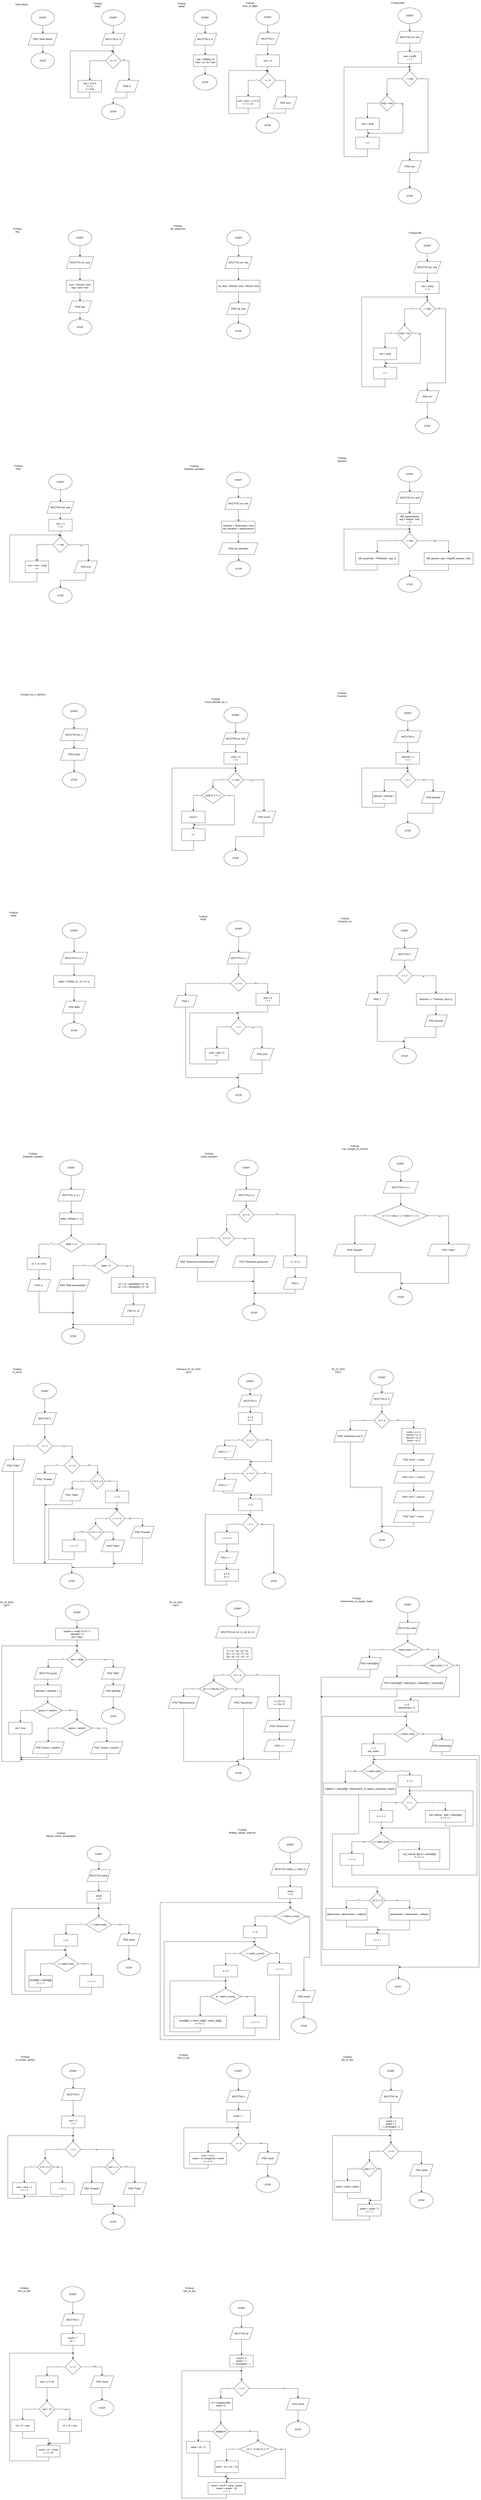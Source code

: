 <mxfile version="22.1.0" type="github">
  <diagram name="18_10_2023" id="x9FF7234YyOHPQFH9yIZ">
    <mxGraphModel dx="2063" dy="949" grid="1" gridSize="10" guides="1" tooltips="1" connect="1" arrows="1" fold="1" page="1" pageScale="1" pageWidth="827" pageHeight="1169" math="0" shadow="0">
      <root>
        <mxCell id="0" />
        <mxCell id="1" parent="0" />
        <mxCell id="hhyK32tPnJP8ssYWGZ1j-3" style="edgeStyle=orthogonalEdgeStyle;rounded=0;orthogonalLoop=1;jettySize=auto;html=1;exitX=0.5;exitY=1;exitDx=0;exitDy=0;entryX=0.5;entryY=0;entryDx=0;entryDy=0;" parent="1" source="hhyK32tPnJP8ssYWGZ1j-1" target="hhyK32tPnJP8ssYWGZ1j-2" edge="1">
          <mxGeometry relative="1" as="geometry" />
        </mxCell>
        <mxCell id="hhyK32tPnJP8ssYWGZ1j-1" value="START" style="ellipse;whiteSpace=wrap;html=1;" parent="1" vertex="1">
          <mxGeometry x="180" y="110" width="120" height="80" as="geometry" />
        </mxCell>
        <mxCell id="hhyK32tPnJP8ssYWGZ1j-5" style="edgeStyle=orthogonalEdgeStyle;rounded=0;orthogonalLoop=1;jettySize=auto;html=1;exitX=0.5;exitY=1;exitDx=0;exitDy=0;entryX=0.5;entryY=0;entryDx=0;entryDy=0;" parent="1" source="hhyK32tPnJP8ssYWGZ1j-2" target="hhyK32tPnJP8ssYWGZ1j-4" edge="1">
          <mxGeometry relative="1" as="geometry" />
        </mxCell>
        <mxCell id="hhyK32tPnJP8ssYWGZ1j-2" value="PISZ &quot;Hello World&quot;" style="shape=parallelogram;perimeter=parallelogramPerimeter;whiteSpace=wrap;html=1;fixedSize=1;" parent="1" vertex="1">
          <mxGeometry x="165" y="230" width="150" height="60" as="geometry" />
        </mxCell>
        <mxCell id="hhyK32tPnJP8ssYWGZ1j-4" value="STOP" style="ellipse;whiteSpace=wrap;html=1;" parent="1" vertex="1">
          <mxGeometry x="180" y="330" width="120" height="80" as="geometry" />
        </mxCell>
        <mxCell id="hhyK32tPnJP8ssYWGZ1j-6" value="Hello World" style="text;html=1;align=center;verticalAlign=middle;resizable=0;points=[];autosize=1;strokeColor=none;fillColor=none;" parent="1" vertex="1">
          <mxGeometry x="85" y="68" width="90" height="30" as="geometry" />
        </mxCell>
        <mxCell id="hhyK32tPnJP8ssYWGZ1j-10" value="" style="edgeStyle=orthogonalEdgeStyle;rounded=0;orthogonalLoop=1;jettySize=auto;html=1;" parent="1" source="hhyK32tPnJP8ssYWGZ1j-7" target="hhyK32tPnJP8ssYWGZ1j-9" edge="1">
          <mxGeometry relative="1" as="geometry" />
        </mxCell>
        <mxCell id="hhyK32tPnJP8ssYWGZ1j-7" value="START" style="ellipse;whiteSpace=wrap;html=1;" parent="1" vertex="1">
          <mxGeometry x="540" y="110" width="120" height="80" as="geometry" />
        </mxCell>
        <mxCell id="hhyK32tPnJP8ssYWGZ1j-8" value="Funkcja NWD" style="text;html=1;strokeColor=none;fillColor=none;align=center;verticalAlign=middle;whiteSpace=wrap;rounded=0;" parent="1" vertex="1">
          <mxGeometry x="490" y="70" width="60" height="30" as="geometry" />
        </mxCell>
        <mxCell id="hhyK32tPnJP8ssYWGZ1j-12" style="edgeStyle=orthogonalEdgeStyle;rounded=0;orthogonalLoop=1;jettySize=auto;html=1;exitX=0.5;exitY=1;exitDx=0;exitDy=0;entryX=0.5;entryY=0;entryDx=0;entryDy=0;" parent="1" source="hhyK32tPnJP8ssYWGZ1j-9" target="hhyK32tPnJP8ssYWGZ1j-11" edge="1">
          <mxGeometry relative="1" as="geometry" />
        </mxCell>
        <mxCell id="hhyK32tPnJP8ssYWGZ1j-9" value="WCZYTAJ a, b" style="shape=parallelogram;perimeter=parallelogramPerimeter;whiteSpace=wrap;html=1;fixedSize=1;" parent="1" vertex="1">
          <mxGeometry x="540" y="230" width="120" height="60" as="geometry" />
        </mxCell>
        <mxCell id="hhyK32tPnJP8ssYWGZ1j-18" style="edgeStyle=orthogonalEdgeStyle;rounded=0;orthogonalLoop=1;jettySize=auto;html=1;exitX=0;exitY=0.5;exitDx=0;exitDy=0;entryX=0.5;entryY=0;entryDx=0;entryDy=0;" parent="1" source="hhyK32tPnJP8ssYWGZ1j-11" target="hhyK32tPnJP8ssYWGZ1j-16" edge="1">
          <mxGeometry relative="1" as="geometry" />
        </mxCell>
        <mxCell id="hhyK32tPnJP8ssYWGZ1j-19" value="T" style="edgeLabel;html=1;align=center;verticalAlign=middle;resizable=0;points=[];" parent="hhyK32tPnJP8ssYWGZ1j-18" vertex="1" connectable="0">
          <mxGeometry x="-0.607" y="2" relative="1" as="geometry">
            <mxPoint as="offset" />
          </mxGeometry>
        </mxCell>
        <mxCell id="hhyK32tPnJP8ssYWGZ1j-11" value="b != 0" style="rhombus;whiteSpace=wrap;html=1;" parent="1" vertex="1">
          <mxGeometry x="560" y="330" width="80" height="80" as="geometry" />
        </mxCell>
        <mxCell id="hhyK32tPnJP8ssYWGZ1j-24" style="edgeStyle=orthogonalEdgeStyle;rounded=0;orthogonalLoop=1;jettySize=auto;html=1;movable=1;resizable=1;rotatable=1;deletable=1;editable=1;locked=0;connectable=1;" parent="1" source="hhyK32tPnJP8ssYWGZ1j-16" edge="1">
          <mxGeometry relative="1" as="geometry">
            <mxPoint x="600" y="320" as="targetPoint" />
            <Array as="points">
              <mxPoint x="480" y="560" />
              <mxPoint x="380" y="560" />
            </Array>
          </mxGeometry>
        </mxCell>
        <mxCell id="hhyK32tPnJP8ssYWGZ1j-16" value="tmp = a % b&lt;br&gt;a = b&lt;br&gt;b = tmp" style="rounded=0;whiteSpace=wrap;html=1;" parent="1" vertex="1">
          <mxGeometry x="420" y="470" width="120" height="60" as="geometry" />
        </mxCell>
        <mxCell id="hhyK32tPnJP8ssYWGZ1j-25" value="STOP" style="ellipse;whiteSpace=wrap;html=1;" parent="1" vertex="1">
          <mxGeometry x="540" y="590" width="120" height="80" as="geometry" />
        </mxCell>
        <mxCell id="hhyK32tPnJP8ssYWGZ1j-60" style="edgeStyle=orthogonalEdgeStyle;rounded=0;orthogonalLoop=1;jettySize=auto;html=1;entryX=0.5;entryY=0;entryDx=0;entryDy=0;" parent="1" source="hhyK32tPnJP8ssYWGZ1j-57" target="hhyK32tPnJP8ssYWGZ1j-25" edge="1">
          <mxGeometry relative="1" as="geometry" />
        </mxCell>
        <mxCell id="hhyK32tPnJP8ssYWGZ1j-57" value="PISZ a" style="shape=parallelogram;perimeter=parallelogramPerimeter;whiteSpace=wrap;html=1;fixedSize=1;" parent="1" vertex="1">
          <mxGeometry x="610" y="470" width="120" height="60" as="geometry" />
        </mxCell>
        <mxCell id="hhyK32tPnJP8ssYWGZ1j-58" style="edgeStyle=orthogonalEdgeStyle;rounded=0;orthogonalLoop=1;jettySize=auto;html=1;exitX=1;exitY=0.5;exitDx=0;exitDy=0;entryX=0.589;entryY=-0.007;entryDx=0;entryDy=0;entryPerimeter=0;" parent="1" source="hhyK32tPnJP8ssYWGZ1j-11" target="hhyK32tPnJP8ssYWGZ1j-57" edge="1">
          <mxGeometry relative="1" as="geometry" />
        </mxCell>
        <mxCell id="hhyK32tPnJP8ssYWGZ1j-59" value="N" style="edgeLabel;html=1;align=center;verticalAlign=middle;resizable=0;points=[];" parent="hhyK32tPnJP8ssYWGZ1j-58" vertex="1" connectable="0">
          <mxGeometry x="-0.803" y="5" relative="1" as="geometry">
            <mxPoint as="offset" />
          </mxGeometry>
        </mxCell>
        <mxCell id="hhyK32tPnJP8ssYWGZ1j-68" style="edgeStyle=orthogonalEdgeStyle;rounded=0;orthogonalLoop=1;jettySize=auto;html=1;entryX=0.5;entryY=0;entryDx=0;entryDy=0;" parent="1" source="hhyK32tPnJP8ssYWGZ1j-61" target="hhyK32tPnJP8ssYWGZ1j-67" edge="1">
          <mxGeometry relative="1" as="geometry" />
        </mxCell>
        <mxCell id="hhyK32tPnJP8ssYWGZ1j-61" value="START" style="ellipse;whiteSpace=wrap;html=1;" parent="1" vertex="1">
          <mxGeometry x="1010" y="110" width="120" height="80" as="geometry" />
        </mxCell>
        <mxCell id="hhyK32tPnJP8ssYWGZ1j-62" value="Funkcja NWW" style="text;html=1;strokeColor=none;fillColor=none;align=center;verticalAlign=middle;whiteSpace=wrap;rounded=0;" parent="1" vertex="1">
          <mxGeometry x="920" y="70" width="60" height="30" as="geometry" />
        </mxCell>
        <mxCell id="hhyK32tPnJP8ssYWGZ1j-70" value="" style="edgeStyle=orthogonalEdgeStyle;rounded=0;orthogonalLoop=1;jettySize=auto;html=1;" parent="1" source="hhyK32tPnJP8ssYWGZ1j-67" target="hhyK32tPnJP8ssYWGZ1j-69" edge="1">
          <mxGeometry relative="1" as="geometry" />
        </mxCell>
        <mxCell id="hhyK32tPnJP8ssYWGZ1j-67" value="WCZYTAJ a, b" style="shape=parallelogram;perimeter=parallelogramPerimeter;whiteSpace=wrap;html=1;fixedSize=1;" parent="1" vertex="1">
          <mxGeometry x="1010" y="230" width="120" height="60" as="geometry" />
        </mxCell>
        <mxCell id="hhyK32tPnJP8ssYWGZ1j-72" style="edgeStyle=orthogonalEdgeStyle;rounded=0;orthogonalLoop=1;jettySize=auto;html=1;entryX=0.5;entryY=0;entryDx=0;entryDy=0;" parent="1" source="hhyK32tPnJP8ssYWGZ1j-69" target="hhyK32tPnJP8ssYWGZ1j-71" edge="1">
          <mxGeometry relative="1" as="geometry" />
        </mxCell>
        <mxCell id="hhyK32tPnJP8ssYWGZ1j-69" value="nwd = NWD(a, b)&lt;br&gt;nww = (a * b) / nwd" style="whiteSpace=wrap;html=1;" parent="1" vertex="1">
          <mxGeometry x="1010" y="340" width="120" height="60" as="geometry" />
        </mxCell>
        <mxCell id="hhyK32tPnJP8ssYWGZ1j-71" value="STOP" style="ellipse;whiteSpace=wrap;html=1;" parent="1" vertex="1">
          <mxGeometry x="1010" y="440" width="120" height="80" as="geometry" />
        </mxCell>
        <mxCell id="hhyK32tPnJP8ssYWGZ1j-76" style="edgeStyle=orthogonalEdgeStyle;rounded=0;orthogonalLoop=1;jettySize=auto;html=1;exitX=0.5;exitY=1;exitDx=0;exitDy=0;entryX=0.5;entryY=0;entryDx=0;entryDy=0;" parent="1" source="hhyK32tPnJP8ssYWGZ1j-73" target="hhyK32tPnJP8ssYWGZ1j-75" edge="1">
          <mxGeometry relative="1" as="geometry" />
        </mxCell>
        <mxCell id="hhyK32tPnJP8ssYWGZ1j-73" value="START" style="ellipse;whiteSpace=wrap;html=1;" parent="1" vertex="1">
          <mxGeometry x="1330" y="108" width="120" height="80" as="geometry" />
        </mxCell>
        <mxCell id="hhyK32tPnJP8ssYWGZ1j-74" value="Funkcja Sum_of_digits" style="text;html=1;strokeColor=none;fillColor=none;align=center;verticalAlign=middle;whiteSpace=wrap;rounded=0;" parent="1" vertex="1">
          <mxGeometry x="1270" y="68" width="60" height="30" as="geometry" />
        </mxCell>
        <mxCell id="hhyK32tPnJP8ssYWGZ1j-87" style="edgeStyle=orthogonalEdgeStyle;rounded=0;orthogonalLoop=1;jettySize=auto;html=1;entryX=0.5;entryY=0;entryDx=0;entryDy=0;" parent="1" source="hhyK32tPnJP8ssYWGZ1j-75" target="hhyK32tPnJP8ssYWGZ1j-86" edge="1">
          <mxGeometry relative="1" as="geometry" />
        </mxCell>
        <mxCell id="hhyK32tPnJP8ssYWGZ1j-75" value="WCZYTAJ n" style="shape=parallelogram;perimeter=parallelogramPerimeter;whiteSpace=wrap;html=1;fixedSize=1;" parent="1" vertex="1">
          <mxGeometry x="1330" y="228" width="120" height="60" as="geometry" />
        </mxCell>
        <mxCell id="hhyK32tPnJP8ssYWGZ1j-84" style="edgeStyle=orthogonalEdgeStyle;rounded=0;orthogonalLoop=1;jettySize=auto;html=1;entryX=0.5;entryY=0;entryDx=0;entryDy=0;exitX=0;exitY=0.5;exitDx=0;exitDy=0;" parent="1" source="hhyK32tPnJP8ssYWGZ1j-78" target="hhyK32tPnJP8ssYWGZ1j-80" edge="1">
          <mxGeometry relative="1" as="geometry">
            <mxPoint x="1290" y="542" as="targetPoint" />
          </mxGeometry>
        </mxCell>
        <mxCell id="hhyK32tPnJP8ssYWGZ1j-85" value="T" style="edgeLabel;html=1;align=center;verticalAlign=middle;resizable=0;points=[];" parent="hhyK32tPnJP8ssYWGZ1j-84" vertex="1" connectable="0">
          <mxGeometry x="-0.73" y="-3" relative="1" as="geometry">
            <mxPoint as="offset" />
          </mxGeometry>
        </mxCell>
        <mxCell id="hhyK32tPnJP8ssYWGZ1j-92" style="edgeStyle=orthogonalEdgeStyle;rounded=0;orthogonalLoop=1;jettySize=auto;html=1;entryX=0.5;entryY=0;entryDx=0;entryDy=0;exitX=1;exitY=0.5;exitDx=0;exitDy=0;" parent="1" source="hhyK32tPnJP8ssYWGZ1j-78" target="hhyK32tPnJP8ssYWGZ1j-91" edge="1">
          <mxGeometry relative="1" as="geometry" />
        </mxCell>
        <mxCell id="hhyK32tPnJP8ssYWGZ1j-78" value="n &amp;gt; 0" style="rhombus;whiteSpace=wrap;html=1;" parent="1" vertex="1">
          <mxGeometry x="1350" y="430" width="80" height="80" as="geometry" />
        </mxCell>
        <mxCell id="hhyK32tPnJP8ssYWGZ1j-89" style="edgeStyle=orthogonalEdgeStyle;rounded=0;orthogonalLoop=1;jettySize=auto;html=1;exitX=0.5;exitY=1;exitDx=0;exitDy=0;" parent="1" source="hhyK32tPnJP8ssYWGZ1j-80" edge="1">
          <mxGeometry relative="1" as="geometry">
            <mxPoint x="1390" y="420" as="targetPoint" />
            <Array as="points">
              <mxPoint x="1290" y="640" />
              <mxPoint x="1191" y="640" />
              <mxPoint x="1191" y="420" />
            </Array>
          </mxGeometry>
        </mxCell>
        <mxCell id="hhyK32tPnJP8ssYWGZ1j-80" value="sum = sum + n % 10&lt;br&gt;n = n / 10" style="rounded=0;whiteSpace=wrap;html=1;" parent="1" vertex="1">
          <mxGeometry x="1230" y="552" width="120" height="60" as="geometry" />
        </mxCell>
        <mxCell id="hhyK32tPnJP8ssYWGZ1j-88" style="edgeStyle=orthogonalEdgeStyle;rounded=0;orthogonalLoop=1;jettySize=auto;html=1;entryX=0.5;entryY=0;entryDx=0;entryDy=0;" parent="1" source="hhyK32tPnJP8ssYWGZ1j-86" target="hhyK32tPnJP8ssYWGZ1j-78" edge="1">
          <mxGeometry relative="1" as="geometry" />
        </mxCell>
        <mxCell id="hhyK32tPnJP8ssYWGZ1j-86" value="sum = 0" style="rounded=0;whiteSpace=wrap;html=1;" parent="1" vertex="1">
          <mxGeometry x="1330" y="340" width="120" height="60" as="geometry" />
        </mxCell>
        <mxCell id="hhyK32tPnJP8ssYWGZ1j-90" value="STOP" style="ellipse;whiteSpace=wrap;html=1;" parent="1" vertex="1">
          <mxGeometry x="1330" y="660" width="120" height="80" as="geometry" />
        </mxCell>
        <mxCell id="hhyK32tPnJP8ssYWGZ1j-93" style="edgeStyle=orthogonalEdgeStyle;rounded=0;orthogonalLoop=1;jettySize=auto;html=1;entryX=0.5;entryY=0;entryDx=0;entryDy=0;" parent="1" source="hhyK32tPnJP8ssYWGZ1j-91" target="hhyK32tPnJP8ssYWGZ1j-90" edge="1">
          <mxGeometry relative="1" as="geometry" />
        </mxCell>
        <mxCell id="hhyK32tPnJP8ssYWGZ1j-91" value="PISZ sum" style="shape=parallelogram;perimeter=parallelogramPerimeter;whiteSpace=wrap;html=1;fixedSize=1;" parent="1" vertex="1">
          <mxGeometry x="1420" y="555" width="120" height="60" as="geometry" />
        </mxCell>
        <mxCell id="hhyK32tPnJP8ssYWGZ1j-97" style="edgeStyle=orthogonalEdgeStyle;rounded=0;orthogonalLoop=1;jettySize=auto;html=1;entryX=0.5;entryY=0;entryDx=0;entryDy=0;" parent="1" source="hhyK32tPnJP8ssYWGZ1j-94" target="hhyK32tPnJP8ssYWGZ1j-96" edge="1">
          <mxGeometry relative="1" as="geometry" />
        </mxCell>
        <mxCell id="hhyK32tPnJP8ssYWGZ1j-94" value="START" style="ellipse;whiteSpace=wrap;html=1;" parent="1" vertex="1">
          <mxGeometry x="2056" y="100" width="120" height="80" as="geometry" />
        </mxCell>
        <mxCell id="hhyK32tPnJP8ssYWGZ1j-95" value="Funkcja Max" style="text;strokeColor=none;fillColor=none;align=left;verticalAlign=middle;spacingLeft=4;spacingRight=4;overflow=hidden;points=[[0,0.5],[1,0.5]];portConstraint=eastwest;rotatable=0;whiteSpace=wrap;html=1;" parent="1" vertex="1">
          <mxGeometry x="2016" y="60" width="80" height="30" as="geometry" />
        </mxCell>
        <mxCell id="hhyK32tPnJP8ssYWGZ1j-99" value="" style="edgeStyle=orthogonalEdgeStyle;rounded=0;orthogonalLoop=1;jettySize=auto;html=1;" parent="1" target="hhyK32tPnJP8ssYWGZ1j-98" edge="1">
          <mxGeometry relative="1" as="geometry">
            <mxPoint x="2116" y="252.0" as="sourcePoint" />
          </mxGeometry>
        </mxCell>
        <mxCell id="hhyK32tPnJP8ssYWGZ1j-96" value="WCZYTAJ arr, size" style="shape=parallelogram;perimeter=parallelogramPerimeter;whiteSpace=wrap;html=1;fixedSize=1;" parent="1" vertex="1">
          <mxGeometry x="2046" y="220" width="140" height="60" as="geometry" />
        </mxCell>
        <mxCell id="hhyK32tPnJP8ssYWGZ1j-101" style="edgeStyle=orthogonalEdgeStyle;rounded=0;orthogonalLoop=1;jettySize=auto;html=1;exitX=0.5;exitY=1;exitDx=0;exitDy=0;entryX=0.5;entryY=0;entryDx=0;entryDy=0;" parent="1" source="hhyK32tPnJP8ssYWGZ1j-98" target="hhyK32tPnJP8ssYWGZ1j-100" edge="1">
          <mxGeometry relative="1" as="geometry" />
        </mxCell>
        <mxCell id="hhyK32tPnJP8ssYWGZ1j-98" value="max = arr[0]&lt;br&gt;i = 1" style="whiteSpace=wrap;html=1;" parent="1" vertex="1">
          <mxGeometry x="2056" y="324" width="120" height="60" as="geometry" />
        </mxCell>
        <mxCell id="hhyK32tPnJP8ssYWGZ1j-105" style="edgeStyle=orthogonalEdgeStyle;rounded=0;orthogonalLoop=1;jettySize=auto;html=1;entryX=0.5;entryY=0;entryDx=0;entryDy=0;" parent="1" source="hhyK32tPnJP8ssYWGZ1j-100" target="hhyK32tPnJP8ssYWGZ1j-104" edge="1">
          <mxGeometry relative="1" as="geometry" />
        </mxCell>
        <mxCell id="hhyK32tPnJP8ssYWGZ1j-117" value="T" style="edgeLabel;html=1;align=center;verticalAlign=middle;resizable=0;points=[];" parent="hhyK32tPnJP8ssYWGZ1j-105" vertex="1" connectable="0">
          <mxGeometry x="-0.524" relative="1" as="geometry">
            <mxPoint as="offset" />
          </mxGeometry>
        </mxCell>
        <mxCell id="hhyK32tPnJP8ssYWGZ1j-120" style="edgeStyle=orthogonalEdgeStyle;rounded=0;orthogonalLoop=1;jettySize=auto;html=1;entryX=0.5;entryY=0;entryDx=0;entryDy=0;" parent="1" source="hhyK32tPnJP8ssYWGZ1j-100" target="hhyK32tPnJP8ssYWGZ1j-118" edge="1">
          <mxGeometry relative="1" as="geometry">
            <mxPoint x="2120" y="850" as="targetPoint" />
            <Array as="points">
              <mxPoint x="2210" y="462" />
              <mxPoint x="2210" y="840" />
              <mxPoint x="2116" y="840" />
            </Array>
          </mxGeometry>
        </mxCell>
        <mxCell id="hhyK32tPnJP8ssYWGZ1j-121" value="N" style="edgeLabel;html=1;align=center;verticalAlign=middle;resizable=0;points=[];" parent="hhyK32tPnJP8ssYWGZ1j-120" vertex="1" connectable="0">
          <mxGeometry x="-0.93" y="2" relative="1" as="geometry">
            <mxPoint as="offset" />
          </mxGeometry>
        </mxCell>
        <mxCell id="hhyK32tPnJP8ssYWGZ1j-100" value="i &amp;lt; size" style="rhombus;whiteSpace=wrap;html=1;" parent="1" vertex="1">
          <mxGeometry x="2076" y="422" width="80" height="80" as="geometry" />
        </mxCell>
        <mxCell id="hhyK32tPnJP8ssYWGZ1j-107" style="edgeStyle=orthogonalEdgeStyle;rounded=0;orthogonalLoop=1;jettySize=auto;html=1;exitX=0;exitY=0.5;exitDx=0;exitDy=0;entryX=0.5;entryY=0;entryDx=0;entryDy=0;" parent="1" source="hhyK32tPnJP8ssYWGZ1j-104" target="hhyK32tPnJP8ssYWGZ1j-106" edge="1">
          <mxGeometry relative="1" as="geometry" />
        </mxCell>
        <mxCell id="hhyK32tPnJP8ssYWGZ1j-113" value="T" style="edgeLabel;html=1;align=center;verticalAlign=middle;resizable=0;points=[];" parent="hhyK32tPnJP8ssYWGZ1j-107" vertex="1" connectable="0">
          <mxGeometry x="-0.573" relative="1" as="geometry">
            <mxPoint as="offset" />
          </mxGeometry>
        </mxCell>
        <mxCell id="hhyK32tPnJP8ssYWGZ1j-115" style="edgeStyle=orthogonalEdgeStyle;rounded=0;orthogonalLoop=1;jettySize=auto;html=1;" parent="1" source="hhyK32tPnJP8ssYWGZ1j-104" edge="1">
          <mxGeometry relative="1" as="geometry">
            <mxPoint x="1900" y="740" as="targetPoint" />
            <Array as="points">
              <mxPoint x="2081" y="587" />
              <mxPoint x="2081" y="740" />
            </Array>
          </mxGeometry>
        </mxCell>
        <mxCell id="hhyK32tPnJP8ssYWGZ1j-116" value="N" style="edgeLabel;html=1;align=center;verticalAlign=middle;resizable=0;points=[];" parent="hhyK32tPnJP8ssYWGZ1j-115" vertex="1" connectable="0">
          <mxGeometry x="-0.807" y="-3" relative="1" as="geometry">
            <mxPoint as="offset" />
          </mxGeometry>
        </mxCell>
        <mxCell id="hhyK32tPnJP8ssYWGZ1j-104" value="arr[i] &amp;gt; max" style="rhombus;whiteSpace=wrap;html=1;" parent="1" vertex="1">
          <mxGeometry x="1960" y="547" width="80" height="80" as="geometry" />
        </mxCell>
        <mxCell id="hhyK32tPnJP8ssYWGZ1j-110" style="edgeStyle=orthogonalEdgeStyle;rounded=0;orthogonalLoop=1;jettySize=auto;html=1;exitX=0.5;exitY=1;exitDx=0;exitDy=0;" parent="1" source="hhyK32tPnJP8ssYWGZ1j-111" edge="1">
          <mxGeometry relative="1" as="geometry">
            <mxPoint x="2120" y="402" as="targetPoint" />
            <mxPoint x="1920" y="840" as="sourcePoint" />
            <Array as="points">
              <mxPoint x="1900" y="820" />
              <mxPoint x="1900" y="860" />
              <mxPoint x="1780" y="860" />
              <mxPoint x="1780" y="402" />
            </Array>
          </mxGeometry>
        </mxCell>
        <mxCell id="hhyK32tPnJP8ssYWGZ1j-112" style="edgeStyle=orthogonalEdgeStyle;rounded=0;orthogonalLoop=1;jettySize=auto;html=1;entryX=0.5;entryY=0;entryDx=0;entryDy=0;" parent="1" source="hhyK32tPnJP8ssYWGZ1j-106" target="hhyK32tPnJP8ssYWGZ1j-111" edge="1">
          <mxGeometry relative="1" as="geometry" />
        </mxCell>
        <mxCell id="hhyK32tPnJP8ssYWGZ1j-106" value="max = arr[i]" style="rounded=0;whiteSpace=wrap;html=1;" parent="1" vertex="1">
          <mxGeometry x="1840" y="662" width="120" height="60" as="geometry" />
        </mxCell>
        <mxCell id="hhyK32tPnJP8ssYWGZ1j-111" value="i ++" style="rounded=0;whiteSpace=wrap;html=1;" parent="1" vertex="1">
          <mxGeometry x="1840" y="760" width="120" height="60" as="geometry" />
        </mxCell>
        <mxCell id="hhyK32tPnJP8ssYWGZ1j-123" style="edgeStyle=orthogonalEdgeStyle;rounded=0;orthogonalLoop=1;jettySize=auto;html=1;entryX=0.5;entryY=0;entryDx=0;entryDy=0;" parent="1" source="hhyK32tPnJP8ssYWGZ1j-118" target="hhyK32tPnJP8ssYWGZ1j-122" edge="1">
          <mxGeometry relative="1" as="geometry" />
        </mxCell>
        <mxCell id="hhyK32tPnJP8ssYWGZ1j-118" value="PISZ max" style="shape=parallelogram;perimeter=parallelogramPerimeter;whiteSpace=wrap;html=1;fixedSize=1;" parent="1" vertex="1">
          <mxGeometry x="2056" y="880" width="120" height="60" as="geometry" />
        </mxCell>
        <mxCell id="hhyK32tPnJP8ssYWGZ1j-122" value="STOP" style="ellipse;whiteSpace=wrap;html=1;" parent="1" vertex="1">
          <mxGeometry x="2056" y="1020" width="120" height="80" as="geometry" />
        </mxCell>
        <mxCell id="hhyK32tPnJP8ssYWGZ1j-124" style="edgeStyle=orthogonalEdgeStyle;rounded=0;orthogonalLoop=1;jettySize=auto;html=1;entryX=0.5;entryY=0;entryDx=0;entryDy=0;" parent="1" source="hhyK32tPnJP8ssYWGZ1j-125" target="hhyK32tPnJP8ssYWGZ1j-128" edge="1">
          <mxGeometry relative="1" as="geometry" />
        </mxCell>
        <mxCell id="hhyK32tPnJP8ssYWGZ1j-125" value="START" style="ellipse;whiteSpace=wrap;html=1;" parent="1" vertex="1">
          <mxGeometry x="2145.94" y="1274" width="120" height="80" as="geometry" />
        </mxCell>
        <mxCell id="hhyK32tPnJP8ssYWGZ1j-126" value="Funkcja Min" style="text;strokeColor=none;fillColor=none;align=left;verticalAlign=middle;spacingLeft=4;spacingRight=4;overflow=hidden;points=[[0,0.5],[1,0.5]];portConstraint=eastwest;rotatable=0;whiteSpace=wrap;html=1;" parent="1" vertex="1">
          <mxGeometry x="2105.94" y="1234" width="80" height="30" as="geometry" />
        </mxCell>
        <mxCell id="hhyK32tPnJP8ssYWGZ1j-127" value="" style="edgeStyle=orthogonalEdgeStyle;rounded=0;orthogonalLoop=1;jettySize=auto;html=1;" parent="1" target="hhyK32tPnJP8ssYWGZ1j-130" edge="1">
          <mxGeometry relative="1" as="geometry">
            <mxPoint x="2205.94" y="1426" as="sourcePoint" />
          </mxGeometry>
        </mxCell>
        <mxCell id="hhyK32tPnJP8ssYWGZ1j-128" value="WCZYTAJ arr, size" style="shape=parallelogram;perimeter=parallelogramPerimeter;whiteSpace=wrap;html=1;fixedSize=1;" parent="1" vertex="1">
          <mxGeometry x="2135.94" y="1394" width="140" height="60" as="geometry" />
        </mxCell>
        <mxCell id="hhyK32tPnJP8ssYWGZ1j-129" style="edgeStyle=orthogonalEdgeStyle;rounded=0;orthogonalLoop=1;jettySize=auto;html=1;exitX=0.5;exitY=1;exitDx=0;exitDy=0;entryX=0.5;entryY=0;entryDx=0;entryDy=0;" parent="1" source="hhyK32tPnJP8ssYWGZ1j-130" target="hhyK32tPnJP8ssYWGZ1j-135" edge="1">
          <mxGeometry relative="1" as="geometry" />
        </mxCell>
        <mxCell id="hhyK32tPnJP8ssYWGZ1j-130" value="min = arr[0]&lt;br&gt;i = 1" style="whiteSpace=wrap;html=1;" parent="1" vertex="1">
          <mxGeometry x="2145.94" y="1498" width="120" height="60" as="geometry" />
        </mxCell>
        <mxCell id="hhyK32tPnJP8ssYWGZ1j-131" style="edgeStyle=orthogonalEdgeStyle;rounded=0;orthogonalLoop=1;jettySize=auto;html=1;entryX=0.5;entryY=0;entryDx=0;entryDy=0;" parent="1" source="hhyK32tPnJP8ssYWGZ1j-135" target="hhyK32tPnJP8ssYWGZ1j-140" edge="1">
          <mxGeometry relative="1" as="geometry" />
        </mxCell>
        <mxCell id="hhyK32tPnJP8ssYWGZ1j-132" value="T" style="edgeLabel;html=1;align=center;verticalAlign=middle;resizable=0;points=[];" parent="hhyK32tPnJP8ssYWGZ1j-131" vertex="1" connectable="0">
          <mxGeometry x="-0.524" relative="1" as="geometry">
            <mxPoint as="offset" />
          </mxGeometry>
        </mxCell>
        <mxCell id="hhyK32tPnJP8ssYWGZ1j-133" style="edgeStyle=orthogonalEdgeStyle;rounded=0;orthogonalLoop=1;jettySize=auto;html=1;entryX=0.5;entryY=0;entryDx=0;entryDy=0;" parent="1" source="hhyK32tPnJP8ssYWGZ1j-135" target="hhyK32tPnJP8ssYWGZ1j-146" edge="1">
          <mxGeometry relative="1" as="geometry">
            <mxPoint x="2209.94" y="2024" as="targetPoint" />
            <Array as="points">
              <mxPoint x="2299.94" y="1636" />
              <mxPoint x="2299.94" y="2014" />
              <mxPoint x="2205.94" y="2014" />
            </Array>
          </mxGeometry>
        </mxCell>
        <mxCell id="hhyK32tPnJP8ssYWGZ1j-134" value="N" style="edgeLabel;html=1;align=center;verticalAlign=middle;resizable=0;points=[];" parent="hhyK32tPnJP8ssYWGZ1j-133" vertex="1" connectable="0">
          <mxGeometry x="-0.93" y="2" relative="1" as="geometry">
            <mxPoint as="offset" />
          </mxGeometry>
        </mxCell>
        <mxCell id="hhyK32tPnJP8ssYWGZ1j-135" value="i &amp;lt; size" style="rhombus;whiteSpace=wrap;html=1;" parent="1" vertex="1">
          <mxGeometry x="2165.94" y="1596" width="80" height="80" as="geometry" />
        </mxCell>
        <mxCell id="hhyK32tPnJP8ssYWGZ1j-136" style="edgeStyle=orthogonalEdgeStyle;rounded=0;orthogonalLoop=1;jettySize=auto;html=1;exitX=0;exitY=0.5;exitDx=0;exitDy=0;entryX=0.5;entryY=0;entryDx=0;entryDy=0;" parent="1" source="hhyK32tPnJP8ssYWGZ1j-140" target="hhyK32tPnJP8ssYWGZ1j-143" edge="1">
          <mxGeometry relative="1" as="geometry" />
        </mxCell>
        <mxCell id="hhyK32tPnJP8ssYWGZ1j-137" value="T" style="edgeLabel;html=1;align=center;verticalAlign=middle;resizable=0;points=[];" parent="hhyK32tPnJP8ssYWGZ1j-136" vertex="1" connectable="0">
          <mxGeometry x="-0.573" relative="1" as="geometry">
            <mxPoint as="offset" />
          </mxGeometry>
        </mxCell>
        <mxCell id="hhyK32tPnJP8ssYWGZ1j-138" style="edgeStyle=orthogonalEdgeStyle;rounded=0;orthogonalLoop=1;jettySize=auto;html=1;" parent="1" source="hhyK32tPnJP8ssYWGZ1j-140" edge="1">
          <mxGeometry relative="1" as="geometry">
            <mxPoint x="1989.94" y="1914" as="targetPoint" />
            <Array as="points">
              <mxPoint x="2170.94" y="1761" />
              <mxPoint x="2170.94" y="1914" />
            </Array>
          </mxGeometry>
        </mxCell>
        <mxCell id="hhyK32tPnJP8ssYWGZ1j-139" value="N" style="edgeLabel;html=1;align=center;verticalAlign=middle;resizable=0;points=[];" parent="hhyK32tPnJP8ssYWGZ1j-138" vertex="1" connectable="0">
          <mxGeometry x="-0.807" y="-3" relative="1" as="geometry">
            <mxPoint as="offset" />
          </mxGeometry>
        </mxCell>
        <mxCell id="hhyK32tPnJP8ssYWGZ1j-140" value="arr[i] &amp;lt; min" style="rhombus;whiteSpace=wrap;html=1;" parent="1" vertex="1">
          <mxGeometry x="2049.94" y="1721" width="80" height="80" as="geometry" />
        </mxCell>
        <mxCell id="hhyK32tPnJP8ssYWGZ1j-141" style="edgeStyle=orthogonalEdgeStyle;rounded=0;orthogonalLoop=1;jettySize=auto;html=1;exitX=0.5;exitY=1;exitDx=0;exitDy=0;" parent="1" source="hhyK32tPnJP8ssYWGZ1j-144" edge="1">
          <mxGeometry relative="1" as="geometry">
            <mxPoint x="2209.94" y="1576" as="targetPoint" />
            <mxPoint x="2009.94" y="2014" as="sourcePoint" />
            <Array as="points">
              <mxPoint x="1989.94" y="1994" />
              <mxPoint x="1989.94" y="2034" />
              <mxPoint x="1869.94" y="2034" />
              <mxPoint x="1869.94" y="1576" />
            </Array>
          </mxGeometry>
        </mxCell>
        <mxCell id="hhyK32tPnJP8ssYWGZ1j-142" style="edgeStyle=orthogonalEdgeStyle;rounded=0;orthogonalLoop=1;jettySize=auto;html=1;entryX=0.5;entryY=0;entryDx=0;entryDy=0;" parent="1" source="hhyK32tPnJP8ssYWGZ1j-143" target="hhyK32tPnJP8ssYWGZ1j-144" edge="1">
          <mxGeometry relative="1" as="geometry" />
        </mxCell>
        <mxCell id="hhyK32tPnJP8ssYWGZ1j-143" value="min = arr[i]" style="rounded=0;whiteSpace=wrap;html=1;" parent="1" vertex="1">
          <mxGeometry x="1929.94" y="1836" width="120" height="60" as="geometry" />
        </mxCell>
        <mxCell id="hhyK32tPnJP8ssYWGZ1j-144" value="i ++" style="rounded=0;whiteSpace=wrap;html=1;" parent="1" vertex="1">
          <mxGeometry x="1929.94" y="1934" width="120" height="60" as="geometry" />
        </mxCell>
        <mxCell id="hhyK32tPnJP8ssYWGZ1j-145" style="edgeStyle=orthogonalEdgeStyle;rounded=0;orthogonalLoop=1;jettySize=auto;html=1;entryX=0.5;entryY=0;entryDx=0;entryDy=0;" parent="1" source="hhyK32tPnJP8ssYWGZ1j-146" target="hhyK32tPnJP8ssYWGZ1j-147" edge="1">
          <mxGeometry relative="1" as="geometry" />
        </mxCell>
        <mxCell id="hhyK32tPnJP8ssYWGZ1j-146" value="PISZ min" style="shape=parallelogram;perimeter=parallelogramPerimeter;whiteSpace=wrap;html=1;fixedSize=1;" parent="1" vertex="1">
          <mxGeometry x="2145.94" y="2054" width="120" height="60" as="geometry" />
        </mxCell>
        <mxCell id="hhyK32tPnJP8ssYWGZ1j-147" value="STOP" style="ellipse;whiteSpace=wrap;html=1;" parent="1" vertex="1">
          <mxGeometry x="2145.94" y="2194" width="120" height="80" as="geometry" />
        </mxCell>
        <mxCell id="hhyK32tPnJP8ssYWGZ1j-148" value="Funkcja&lt;br&gt;Val_dispersion" style="text;html=1;strokeColor=none;fillColor=none;align=center;verticalAlign=middle;whiteSpace=wrap;rounded=0;" parent="1" vertex="1">
          <mxGeometry x="880" y="1205" width="100" height="30" as="geometry" />
        </mxCell>
        <mxCell id="hhyK32tPnJP8ssYWGZ1j-152" style="edgeStyle=orthogonalEdgeStyle;rounded=0;orthogonalLoop=1;jettySize=auto;html=1;entryX=0.5;entryY=0;entryDx=0;entryDy=0;" parent="1" source="hhyK32tPnJP8ssYWGZ1j-149" edge="1">
          <mxGeometry relative="1" as="geometry">
            <mxPoint x="1241" y="1370.0" as="targetPoint" />
          </mxGeometry>
        </mxCell>
        <mxCell id="hhyK32tPnJP8ssYWGZ1j-149" value="START" style="ellipse;whiteSpace=wrap;html=1;" parent="1" vertex="1">
          <mxGeometry x="1181" y="1234" width="120" height="80" as="geometry" />
        </mxCell>
        <mxCell id="hhyK32tPnJP8ssYWGZ1j-155" style="edgeStyle=orthogonalEdgeStyle;rounded=0;orthogonalLoop=1;jettySize=auto;html=1;exitX=0.5;exitY=1;exitDx=0;exitDy=0;entryX=0.5;entryY=0;entryDx=0;entryDy=0;" parent="1" source="hhyK32tPnJP8ssYWGZ1j-153" target="hhyK32tPnJP8ssYWGZ1j-154" edge="1">
          <mxGeometry relative="1" as="geometry" />
        </mxCell>
        <mxCell id="hhyK32tPnJP8ssYWGZ1j-153" value="WCZYTAJ arr, size" style="shape=parallelogram;perimeter=parallelogramPerimeter;whiteSpace=wrap;html=1;fixedSize=1;" parent="1" vertex="1">
          <mxGeometry x="1170" y="1370" width="141" height="60" as="geometry" />
        </mxCell>
        <mxCell id="hhyK32tPnJP8ssYWGZ1j-157" style="edgeStyle=orthogonalEdgeStyle;rounded=0;orthogonalLoop=1;jettySize=auto;html=1;exitX=0.5;exitY=1;exitDx=0;exitDy=0;entryX=0.5;entryY=0;entryDx=0;entryDy=0;" parent="1" source="hhyK32tPnJP8ssYWGZ1j-154" target="hhyK32tPnJP8ssYWGZ1j-156" edge="1">
          <mxGeometry relative="1" as="geometry" />
        </mxCell>
        <mxCell id="hhyK32tPnJP8ssYWGZ1j-154" value="val_disp = Max(arr, size) - Min(arr, size)" style="rounded=0;whiteSpace=wrap;html=1;" parent="1" vertex="1">
          <mxGeometry x="1130.5" y="1490" width="220" height="60" as="geometry" />
        </mxCell>
        <mxCell id="hhyK32tPnJP8ssYWGZ1j-160" style="edgeStyle=orthogonalEdgeStyle;rounded=0;orthogonalLoop=1;jettySize=auto;html=1;exitX=0.5;exitY=1;exitDx=0;exitDy=0;entryX=0.5;entryY=0;entryDx=0;entryDy=0;" parent="1" source="hhyK32tPnJP8ssYWGZ1j-156" target="hhyK32tPnJP8ssYWGZ1j-158" edge="1">
          <mxGeometry relative="1" as="geometry" />
        </mxCell>
        <mxCell id="hhyK32tPnJP8ssYWGZ1j-156" value="PISZ val_disp" style="shape=parallelogram;perimeter=parallelogramPerimeter;whiteSpace=wrap;html=1;fixedSize=1;" parent="1" vertex="1">
          <mxGeometry x="1180" y="1606" width="120" height="60" as="geometry" />
        </mxCell>
        <mxCell id="hhyK32tPnJP8ssYWGZ1j-158" value="STOP" style="ellipse;whiteSpace=wrap;html=1;" parent="1" vertex="1">
          <mxGeometry x="1180" y="1710" width="120" height="80" as="geometry" />
        </mxCell>
        <mxCell id="hhyK32tPnJP8ssYWGZ1j-161" value="Funkcja Avg" style="text;html=1;strokeColor=none;fillColor=none;align=center;verticalAlign=middle;whiteSpace=wrap;rounded=0;" parent="1" vertex="1">
          <mxGeometry x="80" y="1220" width="60" height="30" as="geometry" />
        </mxCell>
        <mxCell id="hhyK32tPnJP8ssYWGZ1j-164" style="edgeStyle=orthogonalEdgeStyle;rounded=0;orthogonalLoop=1;jettySize=auto;html=1;entryX=0.5;entryY=0;entryDx=0;entryDy=0;" parent="1" source="hhyK32tPnJP8ssYWGZ1j-162" target="hhyK32tPnJP8ssYWGZ1j-163" edge="1">
          <mxGeometry relative="1" as="geometry" />
        </mxCell>
        <mxCell id="hhyK32tPnJP8ssYWGZ1j-162" value="START" style="ellipse;whiteSpace=wrap;html=1;" parent="1" vertex="1">
          <mxGeometry x="370" y="1234" width="120" height="80" as="geometry" />
        </mxCell>
        <mxCell id="hhyK32tPnJP8ssYWGZ1j-166" style="edgeStyle=orthogonalEdgeStyle;rounded=0;orthogonalLoop=1;jettySize=auto;html=1;entryX=0.5;entryY=0;entryDx=0;entryDy=0;" parent="1" source="hhyK32tPnJP8ssYWGZ1j-163" target="hhyK32tPnJP8ssYWGZ1j-165" edge="1">
          <mxGeometry relative="1" as="geometry" />
        </mxCell>
        <mxCell id="hhyK32tPnJP8ssYWGZ1j-163" value="WCZYTAJ arr, size" style="shape=parallelogram;perimeter=parallelogramPerimeter;whiteSpace=wrap;html=1;fixedSize=1;" parent="1" vertex="1">
          <mxGeometry x="360" y="1370" width="140" height="60" as="geometry" />
        </mxCell>
        <mxCell id="hhyK32tPnJP8ssYWGZ1j-170" value="" style="edgeStyle=orthogonalEdgeStyle;rounded=0;orthogonalLoop=1;jettySize=auto;html=1;" parent="1" source="hhyK32tPnJP8ssYWGZ1j-165" target="hhyK32tPnJP8ssYWGZ1j-169" edge="1">
          <mxGeometry relative="1" as="geometry" />
        </mxCell>
        <mxCell id="hhyK32tPnJP8ssYWGZ1j-165" value="sum = Sum(arr, size)&lt;br&gt;avg = sum / size" style="rounded=0;whiteSpace=wrap;html=1;" parent="1" vertex="1">
          <mxGeometry x="360" y="1490" width="140" height="60" as="geometry" />
        </mxCell>
        <mxCell id="hhyK32tPnJP8ssYWGZ1j-172" style="edgeStyle=orthogonalEdgeStyle;rounded=0;orthogonalLoop=1;jettySize=auto;html=1;entryX=0.5;entryY=0;entryDx=0;entryDy=0;" parent="1" source="hhyK32tPnJP8ssYWGZ1j-169" target="hhyK32tPnJP8ssYWGZ1j-171" edge="1">
          <mxGeometry relative="1" as="geometry" />
        </mxCell>
        <mxCell id="hhyK32tPnJP8ssYWGZ1j-169" value="PISZ avg" style="shape=parallelogram;perimeter=parallelogramPerimeter;whiteSpace=wrap;html=1;fixedSize=1;rounded=0;" parent="1" vertex="1">
          <mxGeometry x="370" y="1596" width="120" height="60" as="geometry" />
        </mxCell>
        <mxCell id="hhyK32tPnJP8ssYWGZ1j-171" value="STOP" style="ellipse;whiteSpace=wrap;html=1;" parent="1" vertex="1">
          <mxGeometry x="370" y="1690" width="120" height="80" as="geometry" />
        </mxCell>
        <mxCell id="hhyK32tPnJP8ssYWGZ1j-173" value="Funkcja Sum" style="text;html=1;strokeColor=none;fillColor=none;align=center;verticalAlign=middle;whiteSpace=wrap;rounded=0;" parent="1" vertex="1">
          <mxGeometry x="85" y="2430" width="60" height="30" as="geometry" />
        </mxCell>
        <mxCell id="hhyK32tPnJP8ssYWGZ1j-176" style="edgeStyle=orthogonalEdgeStyle;rounded=0;orthogonalLoop=1;jettySize=auto;html=1;exitX=0.5;exitY=1;exitDx=0;exitDy=0;entryX=0.5;entryY=0;entryDx=0;entryDy=0;" parent="1" source="hhyK32tPnJP8ssYWGZ1j-174" target="hhyK32tPnJP8ssYWGZ1j-175" edge="1">
          <mxGeometry relative="1" as="geometry" />
        </mxCell>
        <mxCell id="hhyK32tPnJP8ssYWGZ1j-174" value="START" style="ellipse;whiteSpace=wrap;html=1;" parent="1" vertex="1">
          <mxGeometry x="270" y="2480" width="120" height="80" as="geometry" />
        </mxCell>
        <mxCell id="hhyK32tPnJP8ssYWGZ1j-178" style="edgeStyle=orthogonalEdgeStyle;rounded=0;orthogonalLoop=1;jettySize=auto;html=1;entryX=0.5;entryY=0;entryDx=0;entryDy=0;" parent="1" source="hhyK32tPnJP8ssYWGZ1j-175" target="hhyK32tPnJP8ssYWGZ1j-177" edge="1">
          <mxGeometry relative="1" as="geometry" />
        </mxCell>
        <mxCell id="hhyK32tPnJP8ssYWGZ1j-175" value="WCZYTAJ arr, size" style="shape=parallelogram;perimeter=parallelogramPerimeter;whiteSpace=wrap;html=1;fixedSize=1;" parent="1" vertex="1">
          <mxGeometry x="260" y="2620" width="140" height="60" as="geometry" />
        </mxCell>
        <mxCell id="hhyK32tPnJP8ssYWGZ1j-180" style="edgeStyle=orthogonalEdgeStyle;rounded=0;orthogonalLoop=1;jettySize=auto;html=1;exitX=0.5;exitY=1;exitDx=0;exitDy=0;entryX=0.5;entryY=0;entryDx=0;entryDy=0;" parent="1" source="hhyK32tPnJP8ssYWGZ1j-177" target="hhyK32tPnJP8ssYWGZ1j-179" edge="1">
          <mxGeometry relative="1" as="geometry" />
        </mxCell>
        <mxCell id="hhyK32tPnJP8ssYWGZ1j-177" value="sum = 0&lt;br&gt;i = 0" style="rounded=0;whiteSpace=wrap;html=1;" parent="1" vertex="1">
          <mxGeometry x="270" y="2710" width="120" height="60" as="geometry" />
        </mxCell>
        <mxCell id="hhyK32tPnJP8ssYWGZ1j-182" style="edgeStyle=orthogonalEdgeStyle;rounded=0;orthogonalLoop=1;jettySize=auto;html=1;entryX=0.5;entryY=0;entryDx=0;entryDy=0;" parent="1" source="hhyK32tPnJP8ssYWGZ1j-179" target="hhyK32tPnJP8ssYWGZ1j-181" edge="1">
          <mxGeometry relative="1" as="geometry" />
        </mxCell>
        <mxCell id="hhyK32tPnJP8ssYWGZ1j-183" value="T" style="edgeLabel;html=1;align=center;verticalAlign=middle;resizable=0;points=[];" parent="hhyK32tPnJP8ssYWGZ1j-182" vertex="1" connectable="0">
          <mxGeometry x="-0.502" y="-1" relative="1" as="geometry">
            <mxPoint as="offset" />
          </mxGeometry>
        </mxCell>
        <mxCell id="hhyK32tPnJP8ssYWGZ1j-179" value="i &amp;lt; size" style="rhombus;whiteSpace=wrap;html=1;" parent="1" vertex="1">
          <mxGeometry x="290" y="2800" width="80" height="80" as="geometry" />
        </mxCell>
        <mxCell id="hhyK32tPnJP8ssYWGZ1j-184" style="edgeStyle=orthogonalEdgeStyle;rounded=0;orthogonalLoop=1;jettySize=auto;html=1;" parent="1" source="hhyK32tPnJP8ssYWGZ1j-181" edge="1">
          <mxGeometry relative="1" as="geometry">
            <mxPoint x="330" y="2790" as="targetPoint" />
            <Array as="points">
              <mxPoint x="210" y="3030" />
              <mxPoint x="70" y="3030" />
            </Array>
          </mxGeometry>
        </mxCell>
        <mxCell id="hhyK32tPnJP8ssYWGZ1j-181" value="sum = sum + arr[i]&lt;br&gt;i++" style="rounded=0;whiteSpace=wrap;html=1;" parent="1" vertex="1">
          <mxGeometry x="150" y="2923" width="120" height="60" as="geometry" />
        </mxCell>
        <mxCell id="hhyK32tPnJP8ssYWGZ1j-188" style="edgeStyle=orthogonalEdgeStyle;rounded=0;orthogonalLoop=1;jettySize=auto;html=1;entryX=0.5;entryY=0;entryDx=0;entryDy=0;exitX=0.5;exitY=1;exitDx=0;exitDy=0;" parent="1" source="hhyK32tPnJP8ssYWGZ1j-185" target="hhyK32tPnJP8ssYWGZ1j-187" edge="1">
          <mxGeometry relative="1" as="geometry" />
        </mxCell>
        <mxCell id="hhyK32tPnJP8ssYWGZ1j-185" value="PISZ sum" style="shape=parallelogram;perimeter=parallelogramPerimeter;whiteSpace=wrap;html=1;fixedSize=1;" parent="1" vertex="1">
          <mxGeometry x="400" y="2923" width="120" height="60" as="geometry" />
        </mxCell>
        <mxCell id="hhyK32tPnJP8ssYWGZ1j-186" style="edgeStyle=orthogonalEdgeStyle;rounded=0;orthogonalLoop=1;jettySize=auto;html=1;entryX=0.605;entryY=0.018;entryDx=0;entryDy=0;entryPerimeter=0;" parent="1" source="hhyK32tPnJP8ssYWGZ1j-179" target="hhyK32tPnJP8ssYWGZ1j-185" edge="1">
          <mxGeometry relative="1" as="geometry" />
        </mxCell>
        <mxCell id="b-jnufLYCRungrPz8fLZ-86" value="N" style="edgeLabel;html=1;align=center;verticalAlign=middle;resizable=0;points=[];" parent="hhyK32tPnJP8ssYWGZ1j-186" vertex="1" connectable="0">
          <mxGeometry x="-0.295" y="-4" relative="1" as="geometry">
            <mxPoint as="offset" />
          </mxGeometry>
        </mxCell>
        <mxCell id="hhyK32tPnJP8ssYWGZ1j-187" value="STOP" style="ellipse;whiteSpace=wrap;html=1;" parent="1" vertex="1">
          <mxGeometry x="270" y="3060" width="120" height="80" as="geometry" />
        </mxCell>
        <mxCell id="hhyK32tPnJP8ssYWGZ1j-189" value="Funkcja&lt;br&gt;Standard_deviation" style="text;html=1;strokeColor=none;fillColor=none;align=center;verticalAlign=middle;whiteSpace=wrap;rounded=0;" parent="1" vertex="1">
          <mxGeometry x="940" y="2431" width="150" height="30" as="geometry" />
        </mxCell>
        <mxCell id="b-jnufLYCRungrPz8fLZ-3" style="edgeStyle=orthogonalEdgeStyle;rounded=0;orthogonalLoop=1;jettySize=auto;html=1;exitX=0.5;exitY=1;exitDx=0;exitDy=0;entryX=0.5;entryY=0;entryDx=0;entryDy=0;" parent="1" source="b-jnufLYCRungrPz8fLZ-1" target="b-jnufLYCRungrPz8fLZ-2" edge="1">
          <mxGeometry relative="1" as="geometry" />
        </mxCell>
        <mxCell id="b-jnufLYCRungrPz8fLZ-1" value="START" style="ellipse;whiteSpace=wrap;html=1;" parent="1" vertex="1">
          <mxGeometry x="1180" y="2470" width="120" height="80" as="geometry" />
        </mxCell>
        <mxCell id="b-jnufLYCRungrPz8fLZ-5" style="edgeStyle=orthogonalEdgeStyle;rounded=0;orthogonalLoop=1;jettySize=auto;html=1;exitX=0.5;exitY=1;exitDx=0;exitDy=0;entryX=0.5;entryY=0;entryDx=0;entryDy=0;" parent="1" source="b-jnufLYCRungrPz8fLZ-2" target="b-jnufLYCRungrPz8fLZ-4" edge="1">
          <mxGeometry relative="1" as="geometry" />
        </mxCell>
        <mxCell id="b-jnufLYCRungrPz8fLZ-2" value="WCZYTAJ arr, size" style="shape=parallelogram;perimeter=parallelogramPerimeter;whiteSpace=wrap;html=1;fixedSize=1;" parent="1" vertex="1">
          <mxGeometry x="1170" y="2600" width="140" height="60" as="geometry" />
        </mxCell>
        <mxCell id="b-jnufLYCRungrPz8fLZ-7" style="edgeStyle=orthogonalEdgeStyle;rounded=0;orthogonalLoop=1;jettySize=auto;html=1;exitX=0.5;exitY=1;exitDx=0;exitDy=0;entryX=0.5;entryY=0;entryDx=0;entryDy=0;" parent="1" source="b-jnufLYCRungrPz8fLZ-4" target="b-jnufLYCRungrPz8fLZ-6" edge="1">
          <mxGeometry relative="1" as="geometry" />
        </mxCell>
        <mxCell id="b-jnufLYCRungrPz8fLZ-4" value="variance = Variance(arr, size)&lt;br&gt;std_deviation = sqrt(variance)" style="rounded=0;whiteSpace=wrap;html=1;" parent="1" vertex="1">
          <mxGeometry x="1155" y="2720" width="170" height="60" as="geometry" />
        </mxCell>
        <mxCell id="b-jnufLYCRungrPz8fLZ-9" style="edgeStyle=orthogonalEdgeStyle;rounded=0;orthogonalLoop=1;jettySize=auto;html=1;exitX=0.5;exitY=1;exitDx=0;exitDy=0;entryX=0.5;entryY=0;entryDx=0;entryDy=0;" parent="1" source="b-jnufLYCRungrPz8fLZ-6" target="b-jnufLYCRungrPz8fLZ-8" edge="1">
          <mxGeometry relative="1" as="geometry" />
        </mxCell>
        <mxCell id="b-jnufLYCRungrPz8fLZ-6" value="PISZ std_deviation" style="shape=parallelogram;perimeter=parallelogramPerimeter;whiteSpace=wrap;html=1;fixedSize=1;" parent="1" vertex="1">
          <mxGeometry x="1140" y="2830" width="200" height="60" as="geometry" />
        </mxCell>
        <mxCell id="b-jnufLYCRungrPz8fLZ-8" value="STOP" style="ellipse;whiteSpace=wrap;html=1;" parent="1" vertex="1">
          <mxGeometry x="1181" y="2923" width="120" height="80" as="geometry" />
        </mxCell>
        <mxCell id="b-jnufLYCRungrPz8fLZ-10" value="Funkcja Variance" style="text;html=1;strokeColor=none;fillColor=none;align=center;verticalAlign=middle;whiteSpace=wrap;rounded=0;" parent="1" vertex="1">
          <mxGeometry x="1740" y="2390" width="60" height="30" as="geometry" />
        </mxCell>
        <mxCell id="b-jnufLYCRungrPz8fLZ-12" style="edgeStyle=orthogonalEdgeStyle;rounded=0;orthogonalLoop=1;jettySize=auto;html=1;exitX=0.5;exitY=1;exitDx=0;exitDy=0;entryX=0.5;entryY=0;entryDx=0;entryDy=0;" parent="1" source="b-jnufLYCRungrPz8fLZ-13" target="b-jnufLYCRungrPz8fLZ-14" edge="1">
          <mxGeometry relative="1" as="geometry" />
        </mxCell>
        <mxCell id="b-jnufLYCRungrPz8fLZ-13" value="START" style="ellipse;whiteSpace=wrap;html=1;" parent="1" vertex="1">
          <mxGeometry x="2055.94" y="2440" width="120" height="80" as="geometry" />
        </mxCell>
        <mxCell id="b-jnufLYCRungrPz8fLZ-16" style="edgeStyle=orthogonalEdgeStyle;rounded=0;orthogonalLoop=1;jettySize=auto;html=1;entryX=0.5;entryY=0;entryDx=0;entryDy=0;" parent="1" source="b-jnufLYCRungrPz8fLZ-14" target="b-jnufLYCRungrPz8fLZ-15" edge="1">
          <mxGeometry relative="1" as="geometry" />
        </mxCell>
        <mxCell id="b-jnufLYCRungrPz8fLZ-14" value="WCZYTAJ arr, size" style="shape=parallelogram;perimeter=parallelogramPerimeter;whiteSpace=wrap;html=1;fixedSize=1;" parent="1" vertex="1">
          <mxGeometry x="2045.94" y="2570" width="140" height="60" as="geometry" />
        </mxCell>
        <mxCell id="b-jnufLYCRungrPz8fLZ-18" style="edgeStyle=orthogonalEdgeStyle;rounded=0;orthogonalLoop=1;jettySize=auto;html=1;entryX=0.5;entryY=0;entryDx=0;entryDy=0;" parent="1" source="b-jnufLYCRungrPz8fLZ-15" target="b-jnufLYCRungrPz8fLZ-17" edge="1">
          <mxGeometry relative="1" as="geometry" />
        </mxCell>
        <mxCell id="b-jnufLYCRungrPz8fLZ-15" value="diff_squares[size]&lt;br&gt;avg = Avg(arr, size)&lt;br&gt;i = 0" style="rounded=0;whiteSpace=wrap;html=1;" parent="1" vertex="1">
          <mxGeometry x="2050" y="2680" width="130" height="60" as="geometry" />
        </mxCell>
        <mxCell id="b-jnufLYCRungrPz8fLZ-20" style="edgeStyle=orthogonalEdgeStyle;rounded=0;orthogonalLoop=1;jettySize=auto;html=1;entryX=0.5;entryY=0;entryDx=0;entryDy=0;" parent="1" source="b-jnufLYCRungrPz8fLZ-17" target="b-jnufLYCRungrPz8fLZ-19" edge="1">
          <mxGeometry relative="1" as="geometry" />
        </mxCell>
        <mxCell id="b-jnufLYCRungrPz8fLZ-22" value="T" style="edgeLabel;html=1;align=center;verticalAlign=middle;resizable=0;points=[];" parent="b-jnufLYCRungrPz8fLZ-20" vertex="1" connectable="0">
          <mxGeometry x="-0.655" relative="1" as="geometry">
            <mxPoint as="offset" />
          </mxGeometry>
        </mxCell>
        <mxCell id="b-jnufLYCRungrPz8fLZ-24" style="edgeStyle=orthogonalEdgeStyle;rounded=0;orthogonalLoop=1;jettySize=auto;html=1;entryX=0.5;entryY=0;entryDx=0;entryDy=0;" parent="1" source="b-jnufLYCRungrPz8fLZ-17" target="b-jnufLYCRungrPz8fLZ-23" edge="1">
          <mxGeometry relative="1" as="geometry" />
        </mxCell>
        <mxCell id="b-jnufLYCRungrPz8fLZ-25" value="N" style="edgeLabel;html=1;align=center;verticalAlign=middle;resizable=0;points=[];" parent="b-jnufLYCRungrPz8fLZ-24" vertex="1" connectable="0">
          <mxGeometry x="-0.186" y="-1" relative="1" as="geometry">
            <mxPoint as="offset" />
          </mxGeometry>
        </mxCell>
        <mxCell id="b-jnufLYCRungrPz8fLZ-17" value="i &amp;lt; size" style="rhombus;whiteSpace=wrap;html=1;" parent="1" vertex="1">
          <mxGeometry x="2076" y="2780" width="80" height="80" as="geometry" />
        </mxCell>
        <mxCell id="b-jnufLYCRungrPz8fLZ-21" style="edgeStyle=orthogonalEdgeStyle;rounded=0;orthogonalLoop=1;jettySize=auto;html=1;" parent="1" source="b-jnufLYCRungrPz8fLZ-19" edge="1">
          <mxGeometry relative="1" as="geometry">
            <mxPoint x="2120" y="2760" as="targetPoint" />
            <Array as="points">
              <mxPoint x="1950" y="2970" />
              <mxPoint x="1780" y="2970" />
            </Array>
          </mxGeometry>
        </mxCell>
        <mxCell id="b-jnufLYCRungrPz8fLZ-19" value="diff_squares[i] = POW(arr[i] - avg, 2)" style="rounded=0;whiteSpace=wrap;html=1;" parent="1" vertex="1">
          <mxGeometry x="1840" y="2880" width="220" height="60" as="geometry" />
        </mxCell>
        <mxCell id="b-jnufLYCRungrPz8fLZ-27" style="edgeStyle=orthogonalEdgeStyle;rounded=0;orthogonalLoop=1;jettySize=auto;html=1;exitX=0.5;exitY=1;exitDx=0;exitDy=0;entryX=0.5;entryY=0;entryDx=0;entryDy=0;" parent="1" source="b-jnufLYCRungrPz8fLZ-23" target="b-jnufLYCRungrPz8fLZ-26" edge="1">
          <mxGeometry relative="1" as="geometry" />
        </mxCell>
        <mxCell id="b-jnufLYCRungrPz8fLZ-23" value="diff_squares_avg = Avg(diff_squares, size)" style="rounded=0;whiteSpace=wrap;html=1;" parent="1" vertex="1">
          <mxGeometry x="2190" y="2880" width="250" height="60" as="geometry" />
        </mxCell>
        <mxCell id="b-jnufLYCRungrPz8fLZ-26" value="STOP" style="ellipse;whiteSpace=wrap;html=1;" parent="1" vertex="1">
          <mxGeometry x="2056" y="3003" width="120" height="80" as="geometry" />
        </mxCell>
        <mxCell id="b-jnufLYCRungrPz8fLZ-28" value="Funkcja Get_n_element" style="text;html=1;strokeColor=none;fillColor=none;align=center;verticalAlign=middle;whiteSpace=wrap;rounded=0;" parent="1" vertex="1">
          <mxGeometry x="120" y="3590" width="140" height="30" as="geometry" />
        </mxCell>
        <mxCell id="b-jnufLYCRungrPz8fLZ-30" style="edgeStyle=orthogonalEdgeStyle;rounded=0;orthogonalLoop=1;jettySize=auto;html=1;exitX=0.5;exitY=1;exitDx=0;exitDy=0;entryX=0.5;entryY=0;entryDx=0;entryDy=0;" parent="1" source="b-jnufLYCRungrPz8fLZ-31" target="b-jnufLYCRungrPz8fLZ-32" edge="1">
          <mxGeometry relative="1" as="geometry" />
        </mxCell>
        <mxCell id="b-jnufLYCRungrPz8fLZ-31" value="START" style="ellipse;whiteSpace=wrap;html=1;" parent="1" vertex="1">
          <mxGeometry x="340" y="3650" width="120" height="80" as="geometry" />
        </mxCell>
        <mxCell id="b-jnufLYCRungrPz8fLZ-38" style="edgeStyle=orthogonalEdgeStyle;rounded=0;orthogonalLoop=1;jettySize=auto;html=1;exitX=0.5;exitY=1;exitDx=0;exitDy=0;entryX=0.5;entryY=0;entryDx=0;entryDy=0;" parent="1" source="b-jnufLYCRungrPz8fLZ-32" target="b-jnufLYCRungrPz8fLZ-37" edge="1">
          <mxGeometry relative="1" as="geometry" />
        </mxCell>
        <mxCell id="b-jnufLYCRungrPz8fLZ-32" value="WCZYTAJ arr, n" style="shape=parallelogram;perimeter=parallelogramPerimeter;whiteSpace=wrap;html=1;fixedSize=1;" parent="1" vertex="1">
          <mxGeometry x="330" y="3780" width="140" height="60" as="geometry" />
        </mxCell>
        <mxCell id="b-jnufLYCRungrPz8fLZ-41" style="edgeStyle=orthogonalEdgeStyle;rounded=0;orthogonalLoop=1;jettySize=auto;html=1;exitX=0.5;exitY=1;exitDx=0;exitDy=0;entryX=0.5;entryY=0;entryDx=0;entryDy=0;" parent="1" source="b-jnufLYCRungrPz8fLZ-37" target="b-jnufLYCRungrPz8fLZ-40" edge="1">
          <mxGeometry relative="1" as="geometry" />
        </mxCell>
        <mxCell id="b-jnufLYCRungrPz8fLZ-37" value="PISZ arr[n]" style="shape=parallelogram;perimeter=parallelogramPerimeter;whiteSpace=wrap;html=1;fixedSize=1;" parent="1" vertex="1">
          <mxGeometry x="330" y="3880" width="140" height="60" as="geometry" />
        </mxCell>
        <mxCell id="b-jnufLYCRungrPz8fLZ-40" value="STOP" style="ellipse;whiteSpace=wrap;html=1;" parent="1" vertex="1">
          <mxGeometry x="340" y="4000" width="120" height="80" as="geometry" />
        </mxCell>
        <mxCell id="b-jnufLYCRungrPz8fLZ-43" value="Funkcja&lt;br&gt;Count_divisible_by_3" style="text;html=1;strokeColor=none;fillColor=none;align=center;verticalAlign=middle;whiteSpace=wrap;rounded=0;" parent="1" vertex="1">
          <mxGeometry x="1040" y="3620" width="170" height="30" as="geometry" />
        </mxCell>
        <mxCell id="b-jnufLYCRungrPz8fLZ-47" style="edgeStyle=orthogonalEdgeStyle;rounded=0;orthogonalLoop=1;jettySize=auto;html=1;exitX=0.5;exitY=1;exitDx=0;exitDy=0;entryX=0.5;entryY=0;entryDx=0;entryDy=0;" parent="1" source="b-jnufLYCRungrPz8fLZ-48" target="b-jnufLYCRungrPz8fLZ-49" edge="1">
          <mxGeometry relative="1" as="geometry" />
        </mxCell>
        <mxCell id="b-jnufLYCRungrPz8fLZ-48" value="START" style="ellipse;whiteSpace=wrap;html=1;" parent="1" vertex="1">
          <mxGeometry x="1166" y="3670" width="120" height="80" as="geometry" />
        </mxCell>
        <mxCell id="b-jnufLYCRungrPz8fLZ-51" style="edgeStyle=orthogonalEdgeStyle;rounded=0;orthogonalLoop=1;jettySize=auto;html=1;entryX=0.5;entryY=0;entryDx=0;entryDy=0;" parent="1" source="b-jnufLYCRungrPz8fLZ-49" target="b-jnufLYCRungrPz8fLZ-50" edge="1">
          <mxGeometry relative="1" as="geometry" />
        </mxCell>
        <mxCell id="b-jnufLYCRungrPz8fLZ-49" value="WCZYTAJ arr, size" style="shape=parallelogram;perimeter=parallelogramPerimeter;whiteSpace=wrap;html=1;fixedSize=1;" parent="1" vertex="1">
          <mxGeometry x="1156" y="3800" width="140" height="60" as="geometry" />
        </mxCell>
        <mxCell id="b-jnufLYCRungrPz8fLZ-53" style="edgeStyle=orthogonalEdgeStyle;rounded=0;orthogonalLoop=1;jettySize=auto;html=1;entryX=0.5;entryY=0;entryDx=0;entryDy=0;" parent="1" source="b-jnufLYCRungrPz8fLZ-50" target="b-jnufLYCRungrPz8fLZ-52" edge="1">
          <mxGeometry relative="1" as="geometry" />
        </mxCell>
        <mxCell id="b-jnufLYCRungrPz8fLZ-50" value="count = 0&lt;br&gt;i = 0" style="rounded=0;whiteSpace=wrap;html=1;" parent="1" vertex="1">
          <mxGeometry x="1166" y="3900" width="120" height="60" as="geometry" />
        </mxCell>
        <mxCell id="b-jnufLYCRungrPz8fLZ-55" style="edgeStyle=orthogonalEdgeStyle;rounded=0;orthogonalLoop=1;jettySize=auto;html=1;entryX=0.5;entryY=0;entryDx=0;entryDy=0;" parent="1" source="b-jnufLYCRungrPz8fLZ-52" target="b-jnufLYCRungrPz8fLZ-54" edge="1">
          <mxGeometry relative="1" as="geometry" />
        </mxCell>
        <mxCell id="b-jnufLYCRungrPz8fLZ-61" value="T" style="edgeLabel;html=1;align=center;verticalAlign=middle;resizable=0;points=[];" parent="b-jnufLYCRungrPz8fLZ-55" vertex="1" connectable="0">
          <mxGeometry x="-0.549" y="-1" relative="1" as="geometry">
            <mxPoint as="offset" />
          </mxGeometry>
        </mxCell>
        <mxCell id="b-jnufLYCRungrPz8fLZ-69" style="edgeStyle=orthogonalEdgeStyle;rounded=0;orthogonalLoop=1;jettySize=auto;html=1;exitX=1;exitY=0.5;exitDx=0;exitDy=0;entryX=0.5;entryY=0;entryDx=0;entryDy=0;" parent="1" source="b-jnufLYCRungrPz8fLZ-52" target="b-jnufLYCRungrPz8fLZ-68" edge="1">
          <mxGeometry relative="1" as="geometry" />
        </mxCell>
        <mxCell id="b-jnufLYCRungrPz8fLZ-85" value="N" style="edgeLabel;html=1;align=center;verticalAlign=middle;resizable=0;points=[];" parent="b-jnufLYCRungrPz8fLZ-69" vertex="1" connectable="0">
          <mxGeometry x="-0.694" y="-3" relative="1" as="geometry">
            <mxPoint as="offset" />
          </mxGeometry>
        </mxCell>
        <mxCell id="b-jnufLYCRungrPz8fLZ-52" value="i &amp;lt; size" style="rhombus;whiteSpace=wrap;html=1;" parent="1" vertex="1">
          <mxGeometry x="1186" y="4000" width="80" height="80" as="geometry" />
        </mxCell>
        <mxCell id="b-jnufLYCRungrPz8fLZ-57" style="edgeStyle=orthogonalEdgeStyle;rounded=0;orthogonalLoop=1;jettySize=auto;html=1;exitX=0;exitY=0.5;exitDx=0;exitDy=0;entryX=0.5;entryY=0;entryDx=0;entryDy=0;" parent="1" source="b-jnufLYCRungrPz8fLZ-54" target="b-jnufLYCRungrPz8fLZ-56" edge="1">
          <mxGeometry relative="1" as="geometry" />
        </mxCell>
        <mxCell id="b-jnufLYCRungrPz8fLZ-63" value="T" style="edgeLabel;html=1;align=center;verticalAlign=middle;resizable=0;points=[];" parent="b-jnufLYCRungrPz8fLZ-57" vertex="1" connectable="0">
          <mxGeometry x="-0.663" relative="1" as="geometry">
            <mxPoint as="offset" />
          </mxGeometry>
        </mxCell>
        <mxCell id="b-jnufLYCRungrPz8fLZ-64" style="edgeStyle=orthogonalEdgeStyle;rounded=0;orthogonalLoop=1;jettySize=auto;html=1;" parent="1" source="b-jnufLYCRungrPz8fLZ-54" edge="1">
          <mxGeometry relative="1" as="geometry">
            <mxPoint x="1010" y="4270" as="targetPoint" />
            <Array as="points">
              <mxPoint x="1220" y="4120" />
            </Array>
          </mxGeometry>
        </mxCell>
        <mxCell id="b-jnufLYCRungrPz8fLZ-65" value="N" style="edgeLabel;html=1;align=center;verticalAlign=middle;resizable=0;points=[];" parent="b-jnufLYCRungrPz8fLZ-64" vertex="1" connectable="0">
          <mxGeometry x="-0.883" relative="1" as="geometry">
            <mxPoint as="offset" />
          </mxGeometry>
        </mxCell>
        <mxCell id="b-jnufLYCRungrPz8fLZ-54" value="arr[i] % 3 == 0" style="rhombus;whiteSpace=wrap;html=1;" parent="1" vertex="1">
          <mxGeometry x="1050" y="4080" width="120" height="80" as="geometry" />
        </mxCell>
        <mxCell id="b-jnufLYCRungrPz8fLZ-59" style="edgeStyle=orthogonalEdgeStyle;rounded=0;orthogonalLoop=1;jettySize=auto;html=1;exitX=0.5;exitY=1;exitDx=0;exitDy=0;entryX=0.5;entryY=0;entryDx=0;entryDy=0;" parent="1" source="b-jnufLYCRungrPz8fLZ-56" target="b-jnufLYCRungrPz8fLZ-58" edge="1">
          <mxGeometry relative="1" as="geometry" />
        </mxCell>
        <mxCell id="b-jnufLYCRungrPz8fLZ-56" value="count++" style="rounded=0;whiteSpace=wrap;html=1;" parent="1" vertex="1">
          <mxGeometry x="950" y="4200" width="120" height="60" as="geometry" />
        </mxCell>
        <mxCell id="b-jnufLYCRungrPz8fLZ-66" style="edgeStyle=orthogonalEdgeStyle;rounded=0;orthogonalLoop=1;jettySize=auto;html=1;" parent="1" source="b-jnufLYCRungrPz8fLZ-58" edge="1">
          <mxGeometry relative="1" as="geometry">
            <mxPoint x="1230" y="3980" as="targetPoint" />
            <Array as="points">
              <mxPoint x="1010" y="4375" />
              <mxPoint x="1011" y="4375" />
              <mxPoint x="1011" y="4400" />
              <mxPoint x="900" y="4400" />
            </Array>
          </mxGeometry>
        </mxCell>
        <mxCell id="b-jnufLYCRungrPz8fLZ-58" value="i++" style="rounded=0;whiteSpace=wrap;html=1;" parent="1" vertex="1">
          <mxGeometry x="950" y="4290" width="120" height="60" as="geometry" />
        </mxCell>
        <mxCell id="b-jnufLYCRungrPz8fLZ-67" value="STOP" style="ellipse;whiteSpace=wrap;html=1;" parent="1" vertex="1">
          <mxGeometry x="1166" y="4400" width="120" height="80" as="geometry" />
        </mxCell>
        <mxCell id="b-jnufLYCRungrPz8fLZ-70" style="edgeStyle=orthogonalEdgeStyle;rounded=0;orthogonalLoop=1;jettySize=auto;html=1;entryX=0.5;entryY=0;entryDx=0;entryDy=0;exitX=0.5;exitY=1;exitDx=0;exitDy=0;" parent="1" source="b-jnufLYCRungrPz8fLZ-68" target="b-jnufLYCRungrPz8fLZ-67" edge="1">
          <mxGeometry relative="1" as="geometry" />
        </mxCell>
        <mxCell id="b-jnufLYCRungrPz8fLZ-68" value="PISZ count" style="shape=parallelogram;perimeter=parallelogramPerimeter;whiteSpace=wrap;html=1;fixedSize=1;" parent="1" vertex="1">
          <mxGeometry x="1311" y="4200" width="120" height="60" as="geometry" />
        </mxCell>
        <mxCell id="b-jnufLYCRungrPz8fLZ-71" value="Funkcja Factorial" style="text;html=1;strokeColor=none;fillColor=none;align=center;verticalAlign=middle;whiteSpace=wrap;rounded=0;" parent="1" vertex="1">
          <mxGeometry x="1740" y="3590" width="60" height="30" as="geometry" />
        </mxCell>
        <mxCell id="b-jnufLYCRungrPz8fLZ-73" style="edgeStyle=orthogonalEdgeStyle;rounded=0;orthogonalLoop=1;jettySize=auto;html=1;exitX=0.5;exitY=1;exitDx=0;exitDy=0;entryX=0.5;entryY=0;entryDx=0;entryDy=0;" parent="1" source="b-jnufLYCRungrPz8fLZ-74" target="b-jnufLYCRungrPz8fLZ-75" edge="1">
          <mxGeometry relative="1" as="geometry" />
        </mxCell>
        <mxCell id="b-jnufLYCRungrPz8fLZ-74" value="START" style="ellipse;whiteSpace=wrap;html=1;" parent="1" vertex="1">
          <mxGeometry x="2046" y="3660" width="120" height="80" as="geometry" />
        </mxCell>
        <mxCell id="b-jnufLYCRungrPz8fLZ-78" style="edgeStyle=orthogonalEdgeStyle;rounded=0;orthogonalLoop=1;jettySize=auto;html=1;exitX=0.5;exitY=1;exitDx=0;exitDy=0;entryX=0.5;entryY=0;entryDx=0;entryDy=0;" parent="1" source="b-jnufLYCRungrPz8fLZ-75" target="b-jnufLYCRungrPz8fLZ-76" edge="1">
          <mxGeometry relative="1" as="geometry" />
        </mxCell>
        <mxCell id="b-jnufLYCRungrPz8fLZ-75" value="WCZYTAJ n" style="shape=parallelogram;perimeter=parallelogramPerimeter;whiteSpace=wrap;html=1;fixedSize=1;" parent="1" vertex="1">
          <mxGeometry x="2036" y="3790" width="140" height="60" as="geometry" />
        </mxCell>
        <mxCell id="b-jnufLYCRungrPz8fLZ-80" style="edgeStyle=orthogonalEdgeStyle;rounded=0;orthogonalLoop=1;jettySize=auto;html=1;exitX=0.5;exitY=1;exitDx=0;exitDy=0;entryX=0.5;entryY=0;entryDx=0;entryDy=0;" parent="1" source="b-jnufLYCRungrPz8fLZ-76" target="b-jnufLYCRungrPz8fLZ-79" edge="1">
          <mxGeometry relative="1" as="geometry" />
        </mxCell>
        <mxCell id="b-jnufLYCRungrPz8fLZ-76" value="factorial = 1&lt;br&gt;i = n" style="rounded=0;whiteSpace=wrap;html=1;" parent="1" vertex="1">
          <mxGeometry x="2045.94" y="3900" width="120" height="60" as="geometry" />
        </mxCell>
        <mxCell id="b-jnufLYCRungrPz8fLZ-82" style="edgeStyle=orthogonalEdgeStyle;rounded=0;orthogonalLoop=1;jettySize=auto;html=1;exitX=0;exitY=0.5;exitDx=0;exitDy=0;entryX=0.5;entryY=0;entryDx=0;entryDy=0;" parent="1" source="b-jnufLYCRungrPz8fLZ-79" target="b-jnufLYCRungrPz8fLZ-81" edge="1">
          <mxGeometry relative="1" as="geometry" />
        </mxCell>
        <mxCell id="b-jnufLYCRungrPz8fLZ-84" value="T" style="edgeLabel;html=1;align=center;verticalAlign=middle;resizable=0;points=[];" parent="b-jnufLYCRungrPz8fLZ-82" vertex="1" connectable="0">
          <mxGeometry x="-0.645" y="2" relative="1" as="geometry">
            <mxPoint as="offset" />
          </mxGeometry>
        </mxCell>
        <mxCell id="b-jnufLYCRungrPz8fLZ-88" style="edgeStyle=orthogonalEdgeStyle;rounded=0;orthogonalLoop=1;jettySize=auto;html=1;entryX=0.5;entryY=0;entryDx=0;entryDy=0;" parent="1" source="b-jnufLYCRungrPz8fLZ-79" target="b-jnufLYCRungrPz8fLZ-87" edge="1">
          <mxGeometry relative="1" as="geometry" />
        </mxCell>
        <mxCell id="b-jnufLYCRungrPz8fLZ-91" value="N" style="edgeLabel;html=1;align=center;verticalAlign=middle;resizable=0;points=[];" parent="b-jnufLYCRungrPz8fLZ-88" vertex="1" connectable="0">
          <mxGeometry x="-0.444" y="-1" relative="1" as="geometry">
            <mxPoint as="offset" />
          </mxGeometry>
        </mxCell>
        <mxCell id="b-jnufLYCRungrPz8fLZ-79" value="i &amp;gt; 1" style="rhombus;whiteSpace=wrap;html=1;" parent="1" vertex="1">
          <mxGeometry x="2066" y="4000" width="80" height="80" as="geometry" />
        </mxCell>
        <mxCell id="b-jnufLYCRungrPz8fLZ-83" style="edgeStyle=orthogonalEdgeStyle;rounded=0;orthogonalLoop=1;jettySize=auto;html=1;exitX=0.5;exitY=1;exitDx=0;exitDy=0;" parent="1" source="b-jnufLYCRungrPz8fLZ-81" edge="1">
          <mxGeometry relative="1" as="geometry">
            <mxPoint x="2110" y="3980" as="targetPoint" />
            <Array as="points">
              <mxPoint x="1986" y="4180" />
              <mxPoint x="1871" y="4180" />
              <mxPoint x="1871" y="3980" />
            </Array>
          </mxGeometry>
        </mxCell>
        <mxCell id="b-jnufLYCRungrPz8fLZ-81" value="factorial = factorial * i&lt;br&gt;i--" style="rounded=0;whiteSpace=wrap;html=1;" parent="1" vertex="1">
          <mxGeometry x="1926" y="4100" width="120" height="60" as="geometry" />
        </mxCell>
        <mxCell id="b-jnufLYCRungrPz8fLZ-90" style="edgeStyle=orthogonalEdgeStyle;rounded=0;orthogonalLoop=1;jettySize=auto;html=1;entryX=0.5;entryY=0;entryDx=0;entryDy=0;exitX=0.5;exitY=1;exitDx=0;exitDy=0;" parent="1" source="b-jnufLYCRungrPz8fLZ-87" target="b-jnufLYCRungrPz8fLZ-89" edge="1">
          <mxGeometry relative="1" as="geometry" />
        </mxCell>
        <mxCell id="b-jnufLYCRungrPz8fLZ-87" value="PISZ factorial" style="shape=parallelogram;perimeter=parallelogramPerimeter;whiteSpace=wrap;html=1;fixedSize=1;" parent="1" vertex="1">
          <mxGeometry x="2176" y="4100" width="120" height="60" as="geometry" />
        </mxCell>
        <mxCell id="b-jnufLYCRungrPz8fLZ-89" value="STOP" style="ellipse;whiteSpace=wrap;html=1;" parent="1" vertex="1">
          <mxGeometry x="2045.94" y="4260" width="120" height="80" as="geometry" />
        </mxCell>
        <mxCell id="b-jnufLYCRungrPz8fLZ-92" value="Funkcja&lt;br&gt;Factorial_rec" style="text;html=1;strokeColor=none;fillColor=none;align=center;verticalAlign=middle;whiteSpace=wrap;rounded=0;" parent="1" vertex="1">
          <mxGeometry x="1740" y="4740" width="90" height="30" as="geometry" />
        </mxCell>
        <mxCell id="b-jnufLYCRungrPz8fLZ-95" style="edgeStyle=orthogonalEdgeStyle;rounded=0;orthogonalLoop=1;jettySize=auto;html=1;exitX=0.5;exitY=1;exitDx=0;exitDy=0;entryX=0.5;entryY=0;entryDx=0;entryDy=0;" parent="1" source="b-jnufLYCRungrPz8fLZ-96" target="b-jnufLYCRungrPz8fLZ-97" edge="1">
          <mxGeometry relative="1" as="geometry" />
        </mxCell>
        <mxCell id="b-jnufLYCRungrPz8fLZ-96" value="START" style="ellipse;whiteSpace=wrap;html=1;" parent="1" vertex="1">
          <mxGeometry x="2029.94" y="4770" width="120" height="80" as="geometry" />
        </mxCell>
        <mxCell id="b-jnufLYCRungrPz8fLZ-99" style="edgeStyle=orthogonalEdgeStyle;rounded=0;orthogonalLoop=1;jettySize=auto;html=1;exitX=0.5;exitY=1;exitDx=0;exitDy=0;entryX=0.5;entryY=0;entryDx=0;entryDy=0;" parent="1" source="b-jnufLYCRungrPz8fLZ-97" target="b-jnufLYCRungrPz8fLZ-98" edge="1">
          <mxGeometry relative="1" as="geometry" />
        </mxCell>
        <mxCell id="b-jnufLYCRungrPz8fLZ-97" value="WCZYTAJ n" style="shape=parallelogram;perimeter=parallelogramPerimeter;whiteSpace=wrap;html=1;fixedSize=1;" parent="1" vertex="1">
          <mxGeometry x="2019.94" y="4900" width="140" height="60" as="geometry" />
        </mxCell>
        <mxCell id="b-jnufLYCRungrPz8fLZ-101" style="edgeStyle=orthogonalEdgeStyle;rounded=0;orthogonalLoop=1;jettySize=auto;html=1;entryX=0.5;entryY=0;entryDx=0;entryDy=0;" parent="1" source="b-jnufLYCRungrPz8fLZ-98" target="b-jnufLYCRungrPz8fLZ-100" edge="1">
          <mxGeometry relative="1" as="geometry" />
        </mxCell>
        <mxCell id="b-jnufLYCRungrPz8fLZ-111" value="T" style="edgeLabel;html=1;align=center;verticalAlign=middle;resizable=0;points=[];" parent="b-jnufLYCRungrPz8fLZ-101" vertex="1" connectable="0">
          <mxGeometry x="-0.632" relative="1" as="geometry">
            <mxPoint as="offset" />
          </mxGeometry>
        </mxCell>
        <mxCell id="b-jnufLYCRungrPz8fLZ-103" style="edgeStyle=orthogonalEdgeStyle;rounded=0;orthogonalLoop=1;jettySize=auto;html=1;exitX=1;exitY=0.5;exitDx=0;exitDy=0;entryX=0.5;entryY=0;entryDx=0;entryDy=0;" parent="1" source="b-jnufLYCRungrPz8fLZ-98" target="b-jnufLYCRungrPz8fLZ-104" edge="1">
          <mxGeometry relative="1" as="geometry">
            <mxPoint x="2209.94" y="5130" as="targetPoint" />
          </mxGeometry>
        </mxCell>
        <mxCell id="b-jnufLYCRungrPz8fLZ-112" value="N" style="edgeLabel;html=1;align=center;verticalAlign=middle;resizable=0;points=[];" parent="b-jnufLYCRungrPz8fLZ-103" vertex="1" connectable="0">
          <mxGeometry x="-0.467" y="-4" relative="1" as="geometry">
            <mxPoint as="offset" />
          </mxGeometry>
        </mxCell>
        <mxCell id="b-jnufLYCRungrPz8fLZ-98" value="n &amp;lt; 2" style="rhombus;whiteSpace=wrap;html=1;" parent="1" vertex="1">
          <mxGeometry x="2050" y="5000" width="80" height="80" as="geometry" />
        </mxCell>
        <mxCell id="b-jnufLYCRungrPz8fLZ-109" style="edgeStyle=orthogonalEdgeStyle;rounded=0;orthogonalLoop=1;jettySize=auto;html=1;" parent="1" edge="1">
          <mxGeometry relative="1" as="geometry">
            <mxPoint x="2090" y="5375" as="targetPoint" />
            <mxPoint x="1950" y="5165" as="sourcePoint" />
            <Array as="points">
              <mxPoint x="1950" y="5375" />
            </Array>
          </mxGeometry>
        </mxCell>
        <mxCell id="b-jnufLYCRungrPz8fLZ-100" value="PISZ 1" style="shape=parallelogram;perimeter=parallelogramPerimeter;whiteSpace=wrap;html=1;fixedSize=1;" parent="1" vertex="1">
          <mxGeometry x="1890" y="5130" width="120" height="60" as="geometry" />
        </mxCell>
        <mxCell id="b-jnufLYCRungrPz8fLZ-106" style="edgeStyle=orthogonalEdgeStyle;rounded=0;orthogonalLoop=1;jettySize=auto;html=1;exitX=0.5;exitY=1;exitDx=0;exitDy=0;entryX=0.5;entryY=0;entryDx=0;entryDy=0;" parent="1" source="b-jnufLYCRungrPz8fLZ-104" target="b-jnufLYCRungrPz8fLZ-105" edge="1">
          <mxGeometry relative="1" as="geometry" />
        </mxCell>
        <mxCell id="b-jnufLYCRungrPz8fLZ-104" value="factorial = n * Factorial_rec(n-1)" style="rounded=0;whiteSpace=wrap;html=1;" parent="1" vertex="1">
          <mxGeometry x="2150" y="5130" width="200" height="60" as="geometry" />
        </mxCell>
        <mxCell id="b-jnufLYCRungrPz8fLZ-108" style="edgeStyle=orthogonalEdgeStyle;rounded=0;orthogonalLoop=1;jettySize=auto;html=1;exitX=0.5;exitY=1;exitDx=0;exitDy=0;entryX=0.5;entryY=0;entryDx=0;entryDy=0;" parent="1" source="b-jnufLYCRungrPz8fLZ-105" target="b-jnufLYCRungrPz8fLZ-107" edge="1">
          <mxGeometry relative="1" as="geometry" />
        </mxCell>
        <mxCell id="b-jnufLYCRungrPz8fLZ-105" value="PISZ factorial" style="shape=parallelogram;perimeter=parallelogramPerimeter;whiteSpace=wrap;html=1;fixedSize=1;" parent="1" vertex="1">
          <mxGeometry x="2190" y="5240" width="120" height="60" as="geometry" />
        </mxCell>
        <mxCell id="b-jnufLYCRungrPz8fLZ-107" value="STOP" style="ellipse;whiteSpace=wrap;html=1;" parent="1" vertex="1">
          <mxGeometry x="2030" y="5410" width="120" height="80" as="geometry" />
        </mxCell>
        <mxCell id="b-jnufLYCRungrPz8fLZ-114" style="edgeStyle=orthogonalEdgeStyle;rounded=0;orthogonalLoop=1;jettySize=auto;html=1;exitX=0.5;exitY=1;exitDx=0;exitDy=0;entryX=0.5;entryY=0;entryDx=0;entryDy=0;" parent="1" source="b-jnufLYCRungrPz8fLZ-110" target="b-jnufLYCRungrPz8fLZ-113" edge="1">
          <mxGeometry relative="1" as="geometry" />
        </mxCell>
        <mxCell id="b-jnufLYCRungrPz8fLZ-110" value="START" style="ellipse;whiteSpace=wrap;html=1;" parent="1" vertex="1">
          <mxGeometry x="1181" y="4760" width="120" height="80" as="geometry" />
        </mxCell>
        <mxCell id="b-jnufLYCRungrPz8fLZ-119" style="edgeStyle=orthogonalEdgeStyle;rounded=0;orthogonalLoop=1;jettySize=auto;html=1;exitX=0.5;exitY=1;exitDx=0;exitDy=0;entryX=0.5;entryY=0;entryDx=0;entryDy=0;" parent="1" source="b-jnufLYCRungrPz8fLZ-113" target="b-jnufLYCRungrPz8fLZ-116" edge="1">
          <mxGeometry relative="1" as="geometry" />
        </mxCell>
        <mxCell id="b-jnufLYCRungrPz8fLZ-113" value="WCZYTAJ a, n" style="shape=parallelogram;perimeter=parallelogramPerimeter;whiteSpace=wrap;html=1;fixedSize=1;" parent="1" vertex="1">
          <mxGeometry x="1181" y="4920" width="120" height="60" as="geometry" />
        </mxCell>
        <mxCell id="b-jnufLYCRungrPz8fLZ-115" value="Funkcja&lt;br&gt;POW" style="text;html=1;strokeColor=none;fillColor=none;align=center;verticalAlign=middle;whiteSpace=wrap;rounded=0;" parent="1" vertex="1">
          <mxGeometry x="1030" y="4730" width="60" height="30" as="geometry" />
        </mxCell>
        <mxCell id="b-jnufLYCRungrPz8fLZ-121" style="edgeStyle=orthogonalEdgeStyle;rounded=0;orthogonalLoop=1;jettySize=auto;html=1;exitX=0;exitY=0.5;exitDx=0;exitDy=0;entryX=0.5;entryY=0;entryDx=0;entryDy=0;" parent="1" source="b-jnufLYCRungrPz8fLZ-116" target="b-jnufLYCRungrPz8fLZ-120" edge="1">
          <mxGeometry relative="1" as="geometry" />
        </mxCell>
        <mxCell id="b-jnufLYCRungrPz8fLZ-122" value="T" style="edgeLabel;html=1;align=center;verticalAlign=middle;resizable=0;points=[];" parent="b-jnufLYCRungrPz8fLZ-121" vertex="1" connectable="0">
          <mxGeometry x="-0.561" y="-4" relative="1" as="geometry">
            <mxPoint as="offset" />
          </mxGeometry>
        </mxCell>
        <mxCell id="b-jnufLYCRungrPz8fLZ-124" style="edgeStyle=orthogonalEdgeStyle;rounded=0;orthogonalLoop=1;jettySize=auto;html=1;exitX=1;exitY=0.5;exitDx=0;exitDy=0;entryX=0.5;entryY=0;entryDx=0;entryDy=0;" parent="1" source="b-jnufLYCRungrPz8fLZ-116" target="b-jnufLYCRungrPz8fLZ-123" edge="1">
          <mxGeometry relative="1" as="geometry" />
        </mxCell>
        <mxCell id="b-jnufLYCRungrPz8fLZ-132" value="N" style="edgeLabel;html=1;align=center;verticalAlign=middle;resizable=0;points=[];" parent="b-jnufLYCRungrPz8fLZ-124" vertex="1" connectable="0">
          <mxGeometry x="-0.414" y="2" relative="1" as="geometry">
            <mxPoint as="offset" />
          </mxGeometry>
        </mxCell>
        <mxCell id="b-jnufLYCRungrPz8fLZ-116" value="n == 0" style="rhombus;whiteSpace=wrap;html=1;" parent="1" vertex="1">
          <mxGeometry x="1201" y="5040" width="80" height="80" as="geometry" />
        </mxCell>
        <mxCell id="b-jnufLYCRungrPz8fLZ-138" style="edgeStyle=orthogonalEdgeStyle;rounded=0;orthogonalLoop=1;jettySize=auto;html=1;" parent="1" source="b-jnufLYCRungrPz8fLZ-120" edge="1">
          <mxGeometry relative="1" as="geometry">
            <mxPoint x="1240" y="5560" as="targetPoint" />
            <Array as="points">
              <mxPoint x="970" y="5380" />
              <mxPoint x="971" y="5380" />
              <mxPoint x="971" y="5560" />
            </Array>
          </mxGeometry>
        </mxCell>
        <mxCell id="b-jnufLYCRungrPz8fLZ-120" value="PISZ 1" style="shape=parallelogram;perimeter=parallelogramPerimeter;whiteSpace=wrap;html=1;fixedSize=1;" parent="1" vertex="1">
          <mxGeometry x="910" y="5140" width="120" height="60" as="geometry" />
        </mxCell>
        <mxCell id="b-jnufLYCRungrPz8fLZ-127" style="edgeStyle=orthogonalEdgeStyle;rounded=0;orthogonalLoop=1;jettySize=auto;html=1;exitX=0.5;exitY=1;exitDx=0;exitDy=0;entryX=0.5;entryY=0;entryDx=0;entryDy=0;" parent="1" source="b-jnufLYCRungrPz8fLZ-123" target="b-jnufLYCRungrPz8fLZ-125" edge="1">
          <mxGeometry relative="1" as="geometry" />
        </mxCell>
        <mxCell id="b-jnufLYCRungrPz8fLZ-123" value="pow = a&lt;br&gt;i = 1" style="rounded=0;whiteSpace=wrap;html=1;" parent="1" vertex="1">
          <mxGeometry x="1330" y="5130" width="120" height="60" as="geometry" />
        </mxCell>
        <mxCell id="b-jnufLYCRungrPz8fLZ-129" style="edgeStyle=orthogonalEdgeStyle;rounded=0;orthogonalLoop=1;jettySize=auto;html=1;exitX=0;exitY=0.5;exitDx=0;exitDy=0;entryX=0.5;entryY=0;entryDx=0;entryDy=0;" parent="1" source="b-jnufLYCRungrPz8fLZ-125" target="b-jnufLYCRungrPz8fLZ-128" edge="1">
          <mxGeometry relative="1" as="geometry" />
        </mxCell>
        <mxCell id="b-jnufLYCRungrPz8fLZ-130" value="T" style="edgeLabel;html=1;align=center;verticalAlign=middle;resizable=0;points=[];" parent="b-jnufLYCRungrPz8fLZ-129" vertex="1" connectable="0">
          <mxGeometry x="-0.792" y="-1" relative="1" as="geometry">
            <mxPoint as="offset" />
          </mxGeometry>
        </mxCell>
        <mxCell id="b-jnufLYCRungrPz8fLZ-134" style="edgeStyle=orthogonalEdgeStyle;rounded=0;orthogonalLoop=1;jettySize=auto;html=1;exitX=1;exitY=0.5;exitDx=0;exitDy=0;entryX=0.5;entryY=0;entryDx=0;entryDy=0;" parent="1" source="b-jnufLYCRungrPz8fLZ-125" target="b-jnufLYCRungrPz8fLZ-133" edge="1">
          <mxGeometry relative="1" as="geometry" />
        </mxCell>
        <mxCell id="b-jnufLYCRungrPz8fLZ-135" value="N" style="edgeLabel;html=1;align=center;verticalAlign=middle;resizable=0;points=[];" parent="b-jnufLYCRungrPz8fLZ-134" vertex="1" connectable="0">
          <mxGeometry x="-0.646" y="-4" relative="1" as="geometry">
            <mxPoint as="offset" />
          </mxGeometry>
        </mxCell>
        <mxCell id="b-jnufLYCRungrPz8fLZ-125" value="i &amp;lt; n" style="rhombus;whiteSpace=wrap;html=1;" parent="1" vertex="1">
          <mxGeometry x="1200" y="5261" width="80" height="80" as="geometry" />
        </mxCell>
        <mxCell id="b-jnufLYCRungrPz8fLZ-131" style="edgeStyle=orthogonalEdgeStyle;rounded=0;orthogonalLoop=1;jettySize=auto;html=1;exitX=0.5;exitY=1;exitDx=0;exitDy=0;" parent="1" source="b-jnufLYCRungrPz8fLZ-128" edge="1">
          <mxGeometry relative="1" as="geometry">
            <mxPoint x="1240" y="5230" as="targetPoint" />
            <Array as="points">
              <mxPoint x="1130" y="5490" />
              <mxPoint x="991" y="5490" />
              <mxPoint x="991" y="5230" />
            </Array>
          </mxGeometry>
        </mxCell>
        <mxCell id="b-jnufLYCRungrPz8fLZ-128" value="pow = pow * a&lt;br&gt;i++" style="rounded=0;whiteSpace=wrap;html=1;" parent="1" vertex="1">
          <mxGeometry x="1070" y="5410" width="120" height="60" as="geometry" />
        </mxCell>
        <mxCell id="b-jnufLYCRungrPz8fLZ-137" style="edgeStyle=orthogonalEdgeStyle;rounded=0;orthogonalLoop=1;jettySize=auto;html=1;exitX=0.5;exitY=1;exitDx=0;exitDy=0;entryX=0.5;entryY=0;entryDx=0;entryDy=0;" parent="1" source="b-jnufLYCRungrPz8fLZ-133" target="b-jnufLYCRungrPz8fLZ-136" edge="1">
          <mxGeometry relative="1" as="geometry" />
        </mxCell>
        <mxCell id="b-jnufLYCRungrPz8fLZ-133" value="PISZ pow" style="shape=parallelogram;perimeter=parallelogramPerimeter;whiteSpace=wrap;html=1;fixedSize=1;" parent="1" vertex="1">
          <mxGeometry x="1301" y="5410" width="120" height="60" as="geometry" />
        </mxCell>
        <mxCell id="b-jnufLYCRungrPz8fLZ-136" value="STOP" style="ellipse;whiteSpace=wrap;html=1;" parent="1" vertex="1">
          <mxGeometry x="1181" y="5610" width="120" height="80" as="geometry" />
        </mxCell>
        <mxCell id="b-jnufLYCRungrPz8fLZ-139" value="Funkcja&lt;br&gt;Delta" style="text;html=1;strokeColor=none;fillColor=none;align=center;verticalAlign=middle;whiteSpace=wrap;rounded=0;" parent="1" vertex="1">
          <mxGeometry x="60" y="4710" width="60" height="30" as="geometry" />
        </mxCell>
        <mxCell id="b-jnufLYCRungrPz8fLZ-142" style="edgeStyle=orthogonalEdgeStyle;rounded=0;orthogonalLoop=1;jettySize=auto;html=1;exitX=0.5;exitY=1;exitDx=0;exitDy=0;entryX=0.5;entryY=0;entryDx=0;entryDy=0;" parent="1" source="b-jnufLYCRungrPz8fLZ-140" target="b-jnufLYCRungrPz8fLZ-141" edge="1">
          <mxGeometry relative="1" as="geometry" />
        </mxCell>
        <mxCell id="b-jnufLYCRungrPz8fLZ-140" value="START" style="ellipse;whiteSpace=wrap;html=1;" parent="1" vertex="1">
          <mxGeometry x="340" y="4770" width="120" height="80" as="geometry" />
        </mxCell>
        <mxCell id="b-jnufLYCRungrPz8fLZ-144" style="edgeStyle=orthogonalEdgeStyle;rounded=0;orthogonalLoop=1;jettySize=auto;html=1;exitX=0.5;exitY=1;exitDx=0;exitDy=0;entryX=0.5;entryY=0;entryDx=0;entryDy=0;" parent="1" source="b-jnufLYCRungrPz8fLZ-141" target="b-jnufLYCRungrPz8fLZ-143" edge="1">
          <mxGeometry relative="1" as="geometry" />
        </mxCell>
        <mxCell id="b-jnufLYCRungrPz8fLZ-141" value="WCZYTAJ a, b, c" style="shape=parallelogram;perimeter=parallelogramPerimeter;whiteSpace=wrap;html=1;fixedSize=1;" parent="1" vertex="1">
          <mxGeometry x="330" y="4920" width="140" height="60" as="geometry" />
        </mxCell>
        <mxCell id="b-jnufLYCRungrPz8fLZ-146" style="edgeStyle=orthogonalEdgeStyle;rounded=0;orthogonalLoop=1;jettySize=auto;html=1;exitX=0.5;exitY=1;exitDx=0;exitDy=0;entryX=0.5;entryY=0;entryDx=0;entryDy=0;" parent="1" source="b-jnufLYCRungrPz8fLZ-143" target="b-jnufLYCRungrPz8fLZ-145" edge="1">
          <mxGeometry relative="1" as="geometry" />
        </mxCell>
        <mxCell id="b-jnufLYCRungrPz8fLZ-143" value="delta = POW(b, 2) - (4 * a * c)" style="rounded=0;whiteSpace=wrap;html=1;" parent="1" vertex="1">
          <mxGeometry x="295" y="5040" width="210" height="60" as="geometry" />
        </mxCell>
        <mxCell id="b-jnufLYCRungrPz8fLZ-148" style="edgeStyle=orthogonalEdgeStyle;rounded=0;orthogonalLoop=1;jettySize=auto;html=1;exitX=0.5;exitY=1;exitDx=0;exitDy=0;entryX=0.5;entryY=0;entryDx=0;entryDy=0;" parent="1" source="b-jnufLYCRungrPz8fLZ-145" target="b-jnufLYCRungrPz8fLZ-147" edge="1">
          <mxGeometry relative="1" as="geometry" />
        </mxCell>
        <mxCell id="b-jnufLYCRungrPz8fLZ-145" value="PISZ delta" style="shape=parallelogram;perimeter=parallelogramPerimeter;whiteSpace=wrap;html=1;fixedSize=1;" parent="1" vertex="1">
          <mxGeometry x="340" y="5170" width="120" height="60" as="geometry" />
        </mxCell>
        <mxCell id="b-jnufLYCRungrPz8fLZ-147" value="STOP" style="ellipse;whiteSpace=wrap;html=1;" parent="1" vertex="1">
          <mxGeometry x="340" y="5280" width="120" height="80" as="geometry" />
        </mxCell>
        <mxCell id="b-jnufLYCRungrPz8fLZ-149" value="Funkcja&lt;br&gt;Quadratic_equation" style="text;html=1;strokeColor=none;fillColor=none;align=center;verticalAlign=middle;whiteSpace=wrap;rounded=0;" parent="1" vertex="1">
          <mxGeometry x="100" y="5930" width="180" height="50" as="geometry" />
        </mxCell>
        <mxCell id="b-jnufLYCRungrPz8fLZ-150" style="edgeStyle=orthogonalEdgeStyle;rounded=0;orthogonalLoop=1;jettySize=auto;html=1;exitX=0.5;exitY=1;exitDx=0;exitDy=0;entryX=0.5;entryY=0;entryDx=0;entryDy=0;" parent="1" source="b-jnufLYCRungrPz8fLZ-151" target="b-jnufLYCRungrPz8fLZ-152" edge="1">
          <mxGeometry relative="1" as="geometry" />
        </mxCell>
        <mxCell id="b-jnufLYCRungrPz8fLZ-151" value="START" style="ellipse;whiteSpace=wrap;html=1;" parent="1" vertex="1">
          <mxGeometry x="325" y="5980" width="120" height="80" as="geometry" />
        </mxCell>
        <mxCell id="b-jnufLYCRungrPz8fLZ-154" style="edgeStyle=orthogonalEdgeStyle;rounded=0;orthogonalLoop=1;jettySize=auto;html=1;exitX=0.5;exitY=1;exitDx=0;exitDy=0;entryX=0.5;entryY=0;entryDx=0;entryDy=0;" parent="1" source="b-jnufLYCRungrPz8fLZ-152" target="b-jnufLYCRungrPz8fLZ-153" edge="1">
          <mxGeometry relative="1" as="geometry" />
        </mxCell>
        <mxCell id="b-jnufLYCRungrPz8fLZ-152" value="WCZYTAJ a, b, c" style="shape=parallelogram;perimeter=parallelogramPerimeter;whiteSpace=wrap;html=1;fixedSize=1;" parent="1" vertex="1">
          <mxGeometry x="315" y="6130" width="140" height="60" as="geometry" />
        </mxCell>
        <mxCell id="b-jnufLYCRungrPz8fLZ-156" style="edgeStyle=orthogonalEdgeStyle;rounded=0;orthogonalLoop=1;jettySize=auto;html=1;exitX=0.5;exitY=1;exitDx=0;exitDy=0;entryX=0.5;entryY=0;entryDx=0;entryDy=0;" parent="1" source="b-jnufLYCRungrPz8fLZ-153" target="b-jnufLYCRungrPz8fLZ-155" edge="1">
          <mxGeometry relative="1" as="geometry" />
        </mxCell>
        <mxCell id="b-jnufLYCRungrPz8fLZ-153" value="delta = Delta(a, b, c)" style="rounded=0;whiteSpace=wrap;html=1;" parent="1" vertex="1">
          <mxGeometry x="325" y="6250" width="120" height="60" as="geometry" />
        </mxCell>
        <mxCell id="b-jnufLYCRungrPz8fLZ-158" style="edgeStyle=orthogonalEdgeStyle;rounded=0;orthogonalLoop=1;jettySize=auto;html=1;exitX=0;exitY=0.5;exitDx=0;exitDy=0;" parent="1" source="b-jnufLYCRungrPz8fLZ-155" target="b-jnufLYCRungrPz8fLZ-157" edge="1">
          <mxGeometry relative="1" as="geometry" />
        </mxCell>
        <mxCell id="b-jnufLYCRungrPz8fLZ-161" value="T" style="edgeLabel;html=1;align=center;verticalAlign=middle;resizable=0;points=[];" parent="b-jnufLYCRungrPz8fLZ-158" vertex="1" connectable="0">
          <mxGeometry x="-0.53" y="-4" relative="1" as="geometry">
            <mxPoint as="offset" />
          </mxGeometry>
        </mxCell>
        <mxCell id="b-jnufLYCRungrPz8fLZ-163" style="edgeStyle=orthogonalEdgeStyle;rounded=0;orthogonalLoop=1;jettySize=auto;html=1;exitX=1;exitY=0.5;exitDx=0;exitDy=0;entryX=0.5;entryY=0;entryDx=0;entryDy=0;" parent="1" source="b-jnufLYCRungrPz8fLZ-155" target="b-jnufLYCRungrPz8fLZ-162" edge="1">
          <mxGeometry relative="1" as="geometry" />
        </mxCell>
        <mxCell id="b-jnufLYCRungrPz8fLZ-164" value="N" style="edgeLabel;html=1;align=center;verticalAlign=middle;resizable=0;points=[];" parent="b-jnufLYCRungrPz8fLZ-163" vertex="1" connectable="0">
          <mxGeometry x="-0.133" relative="1" as="geometry">
            <mxPoint as="offset" />
          </mxGeometry>
        </mxCell>
        <mxCell id="b-jnufLYCRungrPz8fLZ-155" value="delta == 0" style="rhombus;whiteSpace=wrap;html=1;" parent="1" vertex="1">
          <mxGeometry x="322.5" y="6370" width="125" height="80" as="geometry" />
        </mxCell>
        <mxCell id="b-jnufLYCRungrPz8fLZ-160" style="edgeStyle=orthogonalEdgeStyle;rounded=0;orthogonalLoop=1;jettySize=auto;html=1;exitX=0.5;exitY=1;exitDx=0;exitDy=0;entryX=0.5;entryY=0;entryDx=0;entryDy=0;" parent="1" source="b-jnufLYCRungrPz8fLZ-157" target="b-jnufLYCRungrPz8fLZ-159" edge="1">
          <mxGeometry relative="1" as="geometry" />
        </mxCell>
        <mxCell id="b-jnufLYCRungrPz8fLZ-157" value="x1 = -b / (2*a)" style="rounded=0;whiteSpace=wrap;html=1;" parent="1" vertex="1">
          <mxGeometry x="160" y="6480" width="120" height="60" as="geometry" />
        </mxCell>
        <mxCell id="b-jnufLYCRungrPz8fLZ-174" style="edgeStyle=orthogonalEdgeStyle;rounded=0;orthogonalLoop=1;jettySize=auto;html=1;exitX=0.5;exitY=1;exitDx=0;exitDy=0;" parent="1" source="b-jnufLYCRungrPz8fLZ-159" edge="1">
          <mxGeometry relative="1" as="geometry">
            <mxPoint x="400" y="6760" as="targetPoint" />
            <Array as="points">
              <mxPoint x="220" y="6705" />
              <mxPoint x="221" y="6705" />
              <mxPoint x="221" y="6760" />
            </Array>
          </mxGeometry>
        </mxCell>
        <mxCell id="b-jnufLYCRungrPz8fLZ-159" value="PISZ x1" style="shape=parallelogram;perimeter=parallelogramPerimeter;whiteSpace=wrap;html=1;fixedSize=1;" parent="1" vertex="1">
          <mxGeometry x="160" y="6590" width="120" height="60" as="geometry" />
        </mxCell>
        <mxCell id="b-jnufLYCRungrPz8fLZ-166" style="edgeStyle=orthogonalEdgeStyle;rounded=0;orthogonalLoop=1;jettySize=auto;html=1;entryX=0.5;entryY=0;entryDx=0;entryDy=0;" parent="1" source="b-jnufLYCRungrPz8fLZ-162" target="b-jnufLYCRungrPz8fLZ-165" edge="1">
          <mxGeometry relative="1" as="geometry" />
        </mxCell>
        <mxCell id="b-jnufLYCRungrPz8fLZ-176" value="T" style="edgeLabel;html=1;align=center;verticalAlign=middle;resizable=0;points=[];" parent="b-jnufLYCRungrPz8fLZ-166" vertex="1" connectable="0">
          <mxGeometry x="-0.453" y="-2" relative="1" as="geometry">
            <mxPoint as="offset" />
          </mxGeometry>
        </mxCell>
        <mxCell id="b-jnufLYCRungrPz8fLZ-168" style="edgeStyle=orthogonalEdgeStyle;rounded=0;orthogonalLoop=1;jettySize=auto;html=1;exitX=1;exitY=0.5;exitDx=0;exitDy=0;entryX=0.5;entryY=0;entryDx=0;entryDy=0;" parent="1" source="b-jnufLYCRungrPz8fLZ-162" target="b-jnufLYCRungrPz8fLZ-167" edge="1">
          <mxGeometry relative="1" as="geometry" />
        </mxCell>
        <mxCell id="b-jnufLYCRungrPz8fLZ-177" value="N" style="edgeLabel;html=1;align=center;verticalAlign=middle;resizable=0;points=[];" parent="b-jnufLYCRungrPz8fLZ-168" vertex="1" connectable="0">
          <mxGeometry x="-0.329" y="-2" relative="1" as="geometry">
            <mxPoint as="offset" />
          </mxGeometry>
        </mxCell>
        <mxCell id="b-jnufLYCRungrPz8fLZ-162" value="delta &amp;lt; 0" style="rhombus;whiteSpace=wrap;html=1;" parent="1" vertex="1">
          <mxGeometry x="500" y="6480" width="125" height="80" as="geometry" />
        </mxCell>
        <mxCell id="b-jnufLYCRungrPz8fLZ-172" style="edgeStyle=orthogonalEdgeStyle;rounded=0;orthogonalLoop=1;jettySize=auto;html=1;exitX=0.5;exitY=1;exitDx=0;exitDy=0;entryX=0.5;entryY=0;entryDx=0;entryDy=0;" parent="1" source="b-jnufLYCRungrPz8fLZ-165" target="b-jnufLYCRungrPz8fLZ-171" edge="1">
          <mxGeometry relative="1" as="geometry" />
        </mxCell>
        <mxCell id="b-jnufLYCRungrPz8fLZ-165" value="PISZ &quot;Brak pierwiastków&quot;" style="shape=parallelogram;perimeter=parallelogramPerimeter;whiteSpace=wrap;html=1;fixedSize=1;" parent="1" vertex="1">
          <mxGeometry x="310" y="6590" width="170" height="60" as="geometry" />
        </mxCell>
        <mxCell id="b-jnufLYCRungrPz8fLZ-170" style="edgeStyle=orthogonalEdgeStyle;rounded=0;orthogonalLoop=1;jettySize=auto;html=1;exitX=0.5;exitY=1;exitDx=0;exitDy=0;entryX=0.5;entryY=0;entryDx=0;entryDy=0;" parent="1" source="b-jnufLYCRungrPz8fLZ-167" target="b-jnufLYCRungrPz8fLZ-169" edge="1">
          <mxGeometry relative="1" as="geometry" />
        </mxCell>
        <mxCell id="b-jnufLYCRungrPz8fLZ-167" value="x1 = (-b - sqrt(delta)) / (2 * a)&lt;br&gt;x2 = (-b + sqrt(delta)) / (2 * a)" style="rounded=0;whiteSpace=wrap;html=1;" parent="1" vertex="1">
          <mxGeometry x="590" y="6580" width="225" height="80" as="geometry" />
        </mxCell>
        <mxCell id="b-jnufLYCRungrPz8fLZ-175" style="edgeStyle=orthogonalEdgeStyle;rounded=0;orthogonalLoop=1;jettySize=auto;html=1;exitX=0.5;exitY=1;exitDx=0;exitDy=0;" parent="1" source="b-jnufLYCRungrPz8fLZ-169" edge="1">
          <mxGeometry relative="1" as="geometry">
            <mxPoint x="390" y="6820" as="targetPoint" />
            <Array as="points">
              <mxPoint x="703" y="6820" />
            </Array>
          </mxGeometry>
        </mxCell>
        <mxCell id="b-jnufLYCRungrPz8fLZ-169" value="PISZ x1, x2" style="shape=parallelogram;perimeter=parallelogramPerimeter;whiteSpace=wrap;html=1;fixedSize=1;" parent="1" vertex="1">
          <mxGeometry x="643" y="6720" width="120" height="60" as="geometry" />
        </mxCell>
        <mxCell id="b-jnufLYCRungrPz8fLZ-171" value="STOP" style="ellipse;whiteSpace=wrap;html=1;" parent="1" vertex="1">
          <mxGeometry x="335" y="6840" width="120" height="80" as="geometry" />
        </mxCell>
        <mxCell id="53S8DWxa8ciketk3LCOo-1" value="Funkcja&lt;br&gt;Linear_equation" style="text;html=1;strokeColor=none;fillColor=none;align=center;verticalAlign=middle;whiteSpace=wrap;rounded=0;" parent="1" vertex="1">
          <mxGeometry x="1000" y="5930" width="180" height="50" as="geometry" />
        </mxCell>
        <mxCell id="53S8DWxa8ciketk3LCOo-2" style="edgeStyle=orthogonalEdgeStyle;rounded=0;orthogonalLoop=1;jettySize=auto;html=1;exitX=0.5;exitY=1;exitDx=0;exitDy=0;entryX=0.5;entryY=0;entryDx=0;entryDy=0;" parent="1" source="53S8DWxa8ciketk3LCOo-3" target="53S8DWxa8ciketk3LCOo-4" edge="1">
          <mxGeometry relative="1" as="geometry" />
        </mxCell>
        <mxCell id="53S8DWxa8ciketk3LCOo-3" value="START" style="ellipse;whiteSpace=wrap;html=1;" parent="1" vertex="1">
          <mxGeometry x="1220" y="5980" width="120" height="80" as="geometry" />
        </mxCell>
        <mxCell id="53S8DWxa8ciketk3LCOo-7" style="edgeStyle=orthogonalEdgeStyle;rounded=0;orthogonalLoop=1;jettySize=auto;html=1;exitX=0.5;exitY=1;exitDx=0;exitDy=0;entryX=0.5;entryY=0;entryDx=0;entryDy=0;" parent="1" source="53S8DWxa8ciketk3LCOo-4" target="53S8DWxa8ciketk3LCOo-5" edge="1">
          <mxGeometry relative="1" as="geometry" />
        </mxCell>
        <mxCell id="53S8DWxa8ciketk3LCOo-4" value="WCZYTAJ a, b" style="shape=parallelogram;perimeter=parallelogramPerimeter;whiteSpace=wrap;html=1;fixedSize=1;" parent="1" vertex="1">
          <mxGeometry x="1210.5" y="6130" width="140" height="60" as="geometry" />
        </mxCell>
        <mxCell id="53S8DWxa8ciketk3LCOo-9" style="edgeStyle=orthogonalEdgeStyle;rounded=0;orthogonalLoop=1;jettySize=auto;html=1;exitX=0;exitY=0.5;exitDx=0;exitDy=0;entryX=0.5;entryY=0;entryDx=0;entryDy=0;" parent="1" source="53S8DWxa8ciketk3LCOo-5" target="53S8DWxa8ciketk3LCOo-8" edge="1">
          <mxGeometry relative="1" as="geometry" />
        </mxCell>
        <mxCell id="53S8DWxa8ciketk3LCOo-10" value="T" style="edgeLabel;html=1;align=center;verticalAlign=middle;resizable=0;points=[];" parent="53S8DWxa8ciketk3LCOo-9" vertex="1" connectable="0">
          <mxGeometry x="-0.698" y="-1" relative="1" as="geometry">
            <mxPoint as="offset" />
          </mxGeometry>
        </mxCell>
        <mxCell id="53S8DWxa8ciketk3LCOo-19" style="edgeStyle=orthogonalEdgeStyle;rounded=0;orthogonalLoop=1;jettySize=auto;html=1;exitX=1;exitY=0.5;exitDx=0;exitDy=0;entryX=0.5;entryY=0;entryDx=0;entryDy=0;" parent="1" source="53S8DWxa8ciketk3LCOo-5" target="53S8DWxa8ciketk3LCOo-18" edge="1">
          <mxGeometry relative="1" as="geometry" />
        </mxCell>
        <mxCell id="53S8DWxa8ciketk3LCOo-20" value="N" style="edgeLabel;html=1;align=center;verticalAlign=middle;resizable=0;points=[];" parent="53S8DWxa8ciketk3LCOo-19" vertex="1" connectable="0">
          <mxGeometry x="-0.442" y="5" relative="1" as="geometry">
            <mxPoint as="offset" />
          </mxGeometry>
        </mxCell>
        <mxCell id="53S8DWxa8ciketk3LCOo-5" value="a == 0" style="rhombus;whiteSpace=wrap;html=1;" parent="1" vertex="1">
          <mxGeometry x="1240" y="6220" width="80" height="80" as="geometry" />
        </mxCell>
        <mxCell id="53S8DWxa8ciketk3LCOo-12" style="edgeStyle=orthogonalEdgeStyle;rounded=0;orthogonalLoop=1;jettySize=auto;html=1;exitX=0;exitY=0.5;exitDx=0;exitDy=0;entryX=0.5;entryY=0;entryDx=0;entryDy=0;" parent="1" source="53S8DWxa8ciketk3LCOo-8" target="53S8DWxa8ciketk3LCOo-11" edge="1">
          <mxGeometry relative="1" as="geometry" />
        </mxCell>
        <mxCell id="53S8DWxa8ciketk3LCOo-13" value="T" style="edgeLabel;html=1;align=center;verticalAlign=middle;resizable=0;points=[];" parent="53S8DWxa8ciketk3LCOo-12" vertex="1" connectable="0">
          <mxGeometry x="-0.634" y="-3" relative="1" as="geometry">
            <mxPoint as="offset" />
          </mxGeometry>
        </mxCell>
        <mxCell id="53S8DWxa8ciketk3LCOo-16" style="edgeStyle=orthogonalEdgeStyle;rounded=0;orthogonalLoop=1;jettySize=auto;html=1;exitX=1;exitY=0.5;exitDx=0;exitDy=0;entryX=0.5;entryY=0;entryDx=0;entryDy=0;" parent="1" source="53S8DWxa8ciketk3LCOo-8" target="53S8DWxa8ciketk3LCOo-14" edge="1">
          <mxGeometry relative="1" as="geometry" />
        </mxCell>
        <mxCell id="53S8DWxa8ciketk3LCOo-17" value="N" style="edgeLabel;html=1;align=center;verticalAlign=middle;resizable=0;points=[];" parent="53S8DWxa8ciketk3LCOo-16" vertex="1" connectable="0">
          <mxGeometry x="-0.466" y="-3" relative="1" as="geometry">
            <mxPoint as="offset" />
          </mxGeometry>
        </mxCell>
        <mxCell id="53S8DWxa8ciketk3LCOo-8" value="b == 0" style="rhombus;whiteSpace=wrap;html=1;" parent="1" vertex="1">
          <mxGeometry x="1140" y="6340" width="80" height="80" as="geometry" />
        </mxCell>
        <mxCell id="53S8DWxa8ciketk3LCOo-25" style="edgeStyle=orthogonalEdgeStyle;rounded=0;orthogonalLoop=1;jettySize=auto;html=1;exitX=0.5;exitY=1;exitDx=0;exitDy=0;" parent="1" source="53S8DWxa8ciketk3LCOo-11" edge="1">
          <mxGeometry relative="1" as="geometry">
            <mxPoint x="1320" y="6600" as="targetPoint" />
            <Array as="points">
              <mxPoint x="1030" y="6600" />
              <mxPoint x="1270" y="6600" />
            </Array>
          </mxGeometry>
        </mxCell>
        <mxCell id="53S8DWxa8ciketk3LCOo-11" value="PISZ &quot;Równanie tożsamościowe&quot;" style="shape=parallelogram;perimeter=parallelogramPerimeter;whiteSpace=wrap;html=1;fixedSize=1;" parent="1" vertex="1">
          <mxGeometry x="920" y="6470" width="220" height="60" as="geometry" />
        </mxCell>
        <mxCell id="53S8DWxa8ciketk3LCOo-24" style="edgeStyle=orthogonalEdgeStyle;rounded=0;orthogonalLoop=1;jettySize=auto;html=1;exitX=0.5;exitY=1;exitDx=0;exitDy=0;entryX=0.5;entryY=0;entryDx=0;entryDy=0;" parent="1" source="53S8DWxa8ciketk3LCOo-14" target="53S8DWxa8ciketk3LCOo-23" edge="1">
          <mxGeometry relative="1" as="geometry" />
        </mxCell>
        <mxCell id="53S8DWxa8ciketk3LCOo-14" value="PISZ &quot;Równanie sprzeczne&quot;" style="shape=parallelogram;perimeter=parallelogramPerimeter;whiteSpace=wrap;html=1;fixedSize=1;" parent="1" vertex="1">
          <mxGeometry x="1210" y="6470" width="220" height="60" as="geometry" />
        </mxCell>
        <mxCell id="53S8DWxa8ciketk3LCOo-22" style="edgeStyle=orthogonalEdgeStyle;rounded=0;orthogonalLoop=1;jettySize=auto;html=1;entryX=0.5;entryY=0;entryDx=0;entryDy=0;" parent="1" source="53S8DWxa8ciketk3LCOo-18" target="53S8DWxa8ciketk3LCOo-21" edge="1">
          <mxGeometry relative="1" as="geometry" />
        </mxCell>
        <mxCell id="53S8DWxa8ciketk3LCOo-18" value="x = -b / a" style="rounded=0;whiteSpace=wrap;html=1;" parent="1" vertex="1">
          <mxGeometry x="1470" y="6470" width="120" height="60" as="geometry" />
        </mxCell>
        <mxCell id="53S8DWxa8ciketk3LCOo-26" style="edgeStyle=orthogonalEdgeStyle;rounded=0;orthogonalLoop=1;jettySize=auto;html=1;exitX=0.5;exitY=1;exitDx=0;exitDy=0;" parent="1" source="53S8DWxa8ciketk3LCOo-21" edge="1">
          <mxGeometry relative="1" as="geometry">
            <mxPoint x="1320" y="6660" as="targetPoint" />
            <Array as="points">
              <mxPoint x="1530" y="6660" />
              <mxPoint x="1360" y="6660" />
            </Array>
          </mxGeometry>
        </mxCell>
        <mxCell id="53S8DWxa8ciketk3LCOo-21" value="PISZ x" style="shape=parallelogram;perimeter=parallelogramPerimeter;whiteSpace=wrap;html=1;fixedSize=1;" parent="1" vertex="1">
          <mxGeometry x="1470" y="6580" width="120" height="60" as="geometry" />
        </mxCell>
        <mxCell id="53S8DWxa8ciketk3LCOo-23" value="STOP" style="ellipse;whiteSpace=wrap;html=1;" parent="1" vertex="1">
          <mxGeometry x="1260" y="6720" width="120" height="80" as="geometry" />
        </mxCell>
        <mxCell id="xspgdlLVXKbOw8qvLuO--6" style="edgeStyle=orthogonalEdgeStyle;rounded=0;orthogonalLoop=1;jettySize=auto;html=1;exitX=0.5;exitY=1;exitDx=0;exitDy=0;entryX=0.5;entryY=0;entryDx=0;entryDy=0;" parent="1" source="xspgdlLVXKbOw8qvLuO--3" target="xspgdlLVXKbOw8qvLuO--4" edge="1">
          <mxGeometry relative="1" as="geometry" />
        </mxCell>
        <mxCell id="xspgdlLVXKbOw8qvLuO--3" value="START&amp;nbsp;" style="ellipse;whiteSpace=wrap;html=1;" parent="1" vertex="1">
          <mxGeometry x="2010" y="5960" width="120" height="80" as="geometry" />
        </mxCell>
        <mxCell id="xspgdlLVXKbOw8qvLuO--9" style="edgeStyle=orthogonalEdgeStyle;rounded=0;orthogonalLoop=1;jettySize=auto;html=1;exitX=0.5;exitY=1;exitDx=0;exitDy=0;entryX=0.5;entryY=0;entryDx=0;entryDy=0;" parent="1" source="xspgdlLVXKbOw8qvLuO--4" target="xspgdlLVXKbOw8qvLuO--8" edge="1">
          <mxGeometry relative="1" as="geometry" />
        </mxCell>
        <mxCell id="xspgdlLVXKbOw8qvLuO--4" value="WCZYTAJ a, b, c" style="shape=parallelogram;perimeter=parallelogramPerimeter;whiteSpace=wrap;html=1;fixedSize=1;" parent="1" vertex="1">
          <mxGeometry x="1980" y="6090" width="180" height="60" as="geometry" />
        </mxCell>
        <mxCell id="xspgdlLVXKbOw8qvLuO--5" style="edgeStyle=orthogonalEdgeStyle;rounded=0;orthogonalLoop=1;jettySize=auto;html=1;exitX=0.5;exitY=1;exitDx=0;exitDy=0;" parent="1" source="xspgdlLVXKbOw8qvLuO--3" target="xspgdlLVXKbOw8qvLuO--3" edge="1">
          <mxGeometry relative="1" as="geometry" />
        </mxCell>
        <mxCell id="xspgdlLVXKbOw8qvLuO--7" value="Funkcja&lt;br&gt;Can_triangle_be_formed" style="text;html=1;strokeColor=none;fillColor=none;align=center;verticalAlign=middle;whiteSpace=wrap;rounded=0;" parent="1" vertex="1">
          <mxGeometry x="1740" y="5901" width="190" height="30" as="geometry" />
        </mxCell>
        <mxCell id="xspgdlLVXKbOw8qvLuO--13" style="edgeStyle=orthogonalEdgeStyle;rounded=0;orthogonalLoop=1;jettySize=auto;html=1;exitX=0;exitY=0.5;exitDx=0;exitDy=0;entryX=0.5;entryY=0;entryDx=0;entryDy=0;" parent="1" source="xspgdlLVXKbOw8qvLuO--8" target="xspgdlLVXKbOw8qvLuO--11" edge="1">
          <mxGeometry relative="1" as="geometry" />
        </mxCell>
        <mxCell id="xspgdlLVXKbOw8qvLuO--14" value="T" style="edgeLabel;html=1;align=center;verticalAlign=middle;resizable=0;points=[];" parent="xspgdlLVXKbOw8qvLuO--13" vertex="1" connectable="0">
          <mxGeometry x="-0.611" y="-2" relative="1" as="geometry">
            <mxPoint as="offset" />
          </mxGeometry>
        </mxCell>
        <mxCell id="xspgdlLVXKbOw8qvLuO--16" style="edgeStyle=orthogonalEdgeStyle;rounded=0;orthogonalLoop=1;jettySize=auto;html=1;exitX=1;exitY=0.5;exitDx=0;exitDy=0;entryX=0.5;entryY=0;entryDx=0;entryDy=0;" parent="1" source="xspgdlLVXKbOw8qvLuO--8" target="xspgdlLVXKbOw8qvLuO--15" edge="1">
          <mxGeometry relative="1" as="geometry" />
        </mxCell>
        <mxCell id="xspgdlLVXKbOw8qvLuO--20" value="N" style="edgeLabel;html=1;align=center;verticalAlign=middle;resizable=0;points=[];" parent="xspgdlLVXKbOw8qvLuO--16" vertex="1" connectable="0">
          <mxGeometry x="-0.512" y="-2" relative="1" as="geometry">
            <mxPoint x="1" as="offset" />
          </mxGeometry>
        </mxCell>
        <mxCell id="xspgdlLVXKbOw8qvLuO--8" value="a + b &amp;gt; c &amp;amp;&amp;amp; a + c &amp;gt; b &amp;amp;&amp;amp; b + c &amp;gt; a" style="rhombus;whiteSpace=wrap;html=1;" parent="1" vertex="1">
          <mxGeometry x="1933.97" y="6210" width="272.06" height="110" as="geometry" />
        </mxCell>
        <mxCell id="xspgdlLVXKbOw8qvLuO--18" style="edgeStyle=orthogonalEdgeStyle;rounded=0;orthogonalLoop=1;jettySize=auto;html=1;exitX=0.5;exitY=1;exitDx=0;exitDy=0;entryX=0.5;entryY=0;entryDx=0;entryDy=0;" parent="1" source="xspgdlLVXKbOw8qvLuO--11" target="xspgdlLVXKbOw8qvLuO--17" edge="1">
          <mxGeometry relative="1" as="geometry" />
        </mxCell>
        <mxCell id="xspgdlLVXKbOw8qvLuO--11" value="PISZ &quot;Prawda&quot;" style="shape=parallelogram;perimeter=parallelogramPerimeter;whiteSpace=wrap;html=1;fixedSize=1;" parent="1" vertex="1">
          <mxGeometry x="1727.5" y="6410" width="215" height="60" as="geometry" />
        </mxCell>
        <mxCell id="xspgdlLVXKbOw8qvLuO--19" style="edgeStyle=orthogonalEdgeStyle;rounded=0;orthogonalLoop=1;jettySize=auto;html=1;exitX=0.5;exitY=1;exitDx=0;exitDy=0;" parent="1" source="xspgdlLVXKbOw8qvLuO--15" edge="1">
          <mxGeometry relative="1" as="geometry">
            <mxPoint x="2070" y="6610" as="targetPoint" />
            <Array as="points">
              <mxPoint x="2315" y="6610" />
            </Array>
          </mxGeometry>
        </mxCell>
        <mxCell id="xspgdlLVXKbOw8qvLuO--15" value="PISZ &quot;Fałsz&quot;" style="shape=parallelogram;perimeter=parallelogramPerimeter;whiteSpace=wrap;html=1;fixedSize=1;" parent="1" vertex="1">
          <mxGeometry x="2207.5" y="6410" width="215" height="60" as="geometry" />
        </mxCell>
        <mxCell id="xspgdlLVXKbOw8qvLuO--17" value="STOP" style="ellipse;whiteSpace=wrap;html=1;" parent="1" vertex="1">
          <mxGeometry x="2010" y="6640" width="120" height="80" as="geometry" />
        </mxCell>
        <mxCell id="xspgdlLVXKbOw8qvLuO--24" style="edgeStyle=orthogonalEdgeStyle;rounded=0;orthogonalLoop=1;jettySize=auto;html=1;exitX=0.5;exitY=1;exitDx=0;exitDy=0;entryX=0.5;entryY=0;entryDx=0;entryDy=0;" parent="1" source="xspgdlLVXKbOw8qvLuO--21" target="xspgdlLVXKbOw8qvLuO--23" edge="1">
          <mxGeometry relative="1" as="geometry" />
        </mxCell>
        <mxCell id="xspgdlLVXKbOw8qvLuO--21" value="START" style="ellipse;whiteSpace=wrap;html=1;" parent="1" vertex="1">
          <mxGeometry x="190" y="7120" width="120" height="80" as="geometry" />
        </mxCell>
        <mxCell id="xspgdlLVXKbOw8qvLuO--22" value="Funkcja&lt;br&gt;Is_prime" style="text;html=1;strokeColor=none;fillColor=none;align=center;verticalAlign=middle;whiteSpace=wrap;rounded=0;" parent="1" vertex="1">
          <mxGeometry x="25" y="7040" width="170" height="30" as="geometry" />
        </mxCell>
        <mxCell id="xspgdlLVXKbOw8qvLuO--26" style="edgeStyle=orthogonalEdgeStyle;rounded=0;orthogonalLoop=1;jettySize=auto;html=1;exitX=0.5;exitY=1;exitDx=0;exitDy=0;entryX=0.5;entryY=0;entryDx=0;entryDy=0;" parent="1" source="xspgdlLVXKbOw8qvLuO--23" target="xspgdlLVXKbOw8qvLuO--25" edge="1">
          <mxGeometry relative="1" as="geometry" />
        </mxCell>
        <mxCell id="xspgdlLVXKbOw8qvLuO--23" value="WCZYTAJ n" style="shape=parallelogram;perimeter=parallelogramPerimeter;whiteSpace=wrap;html=1;fixedSize=1;" parent="1" vertex="1">
          <mxGeometry x="190" y="7270" width="120" height="60" as="geometry" />
        </mxCell>
        <mxCell id="xspgdlLVXKbOw8qvLuO--28" style="edgeStyle=orthogonalEdgeStyle;rounded=0;orthogonalLoop=1;jettySize=auto;html=1;exitX=0;exitY=0.5;exitDx=0;exitDy=0;entryX=0.5;entryY=0;entryDx=0;entryDy=0;" parent="1" source="xspgdlLVXKbOw8qvLuO--25" target="xspgdlLVXKbOw8qvLuO--27" edge="1">
          <mxGeometry relative="1" as="geometry" />
        </mxCell>
        <mxCell id="xspgdlLVXKbOw8qvLuO--29" value="T" style="edgeLabel;html=1;align=center;verticalAlign=middle;resizable=0;points=[];" parent="xspgdlLVXKbOw8qvLuO--28" vertex="1" connectable="0">
          <mxGeometry x="-0.486" y="-2" relative="1" as="geometry">
            <mxPoint x="-1" as="offset" />
          </mxGeometry>
        </mxCell>
        <mxCell id="xspgdlLVXKbOw8qvLuO--31" style="edgeStyle=orthogonalEdgeStyle;rounded=0;orthogonalLoop=1;jettySize=auto;html=1;exitX=1;exitY=0.5;exitDx=0;exitDy=0;" parent="1" source="xspgdlLVXKbOw8qvLuO--25" target="xspgdlLVXKbOw8qvLuO--30" edge="1">
          <mxGeometry relative="1" as="geometry" />
        </mxCell>
        <mxCell id="xspgdlLVXKbOw8qvLuO--46" value="N" style="edgeLabel;html=1;align=center;verticalAlign=middle;resizable=0;points=[];" parent="xspgdlLVXKbOw8qvLuO--31" vertex="1" connectable="0">
          <mxGeometry x="-0.279" y="-2" relative="1" as="geometry">
            <mxPoint as="offset" />
          </mxGeometry>
        </mxCell>
        <mxCell id="xspgdlLVXKbOw8qvLuO--25" value="n &amp;lt; 2" style="rhombus;whiteSpace=wrap;html=1;" parent="1" vertex="1">
          <mxGeometry x="210" y="7400" width="80" height="80" as="geometry" />
        </mxCell>
        <mxCell id="xspgdlLVXKbOw8qvLuO--65" style="edgeStyle=orthogonalEdgeStyle;rounded=0;orthogonalLoop=1;jettySize=auto;html=1;entryX=0.5;entryY=0;entryDx=0;entryDy=0;" parent="1" source="xspgdlLVXKbOw8qvLuO--27" target="xspgdlLVXKbOw8qvLuO--64" edge="1">
          <mxGeometry relative="1" as="geometry">
            <mxPoint x="390" y="8060" as="targetPoint" />
            <Array as="points">
              <mxPoint x="90" y="8040" />
              <mxPoint x="388" y="8040" />
            </Array>
          </mxGeometry>
        </mxCell>
        <mxCell id="xspgdlLVXKbOw8qvLuO--27" value="PISZ &quot;Fałsz&quot;" style="shape=parallelogram;perimeter=parallelogramPerimeter;whiteSpace=wrap;html=1;fixedSize=1;" parent="1" vertex="1">
          <mxGeometry x="30" y="7510" width="120" height="60" as="geometry" />
        </mxCell>
        <mxCell id="xspgdlLVXKbOw8qvLuO--33" style="edgeStyle=orthogonalEdgeStyle;rounded=0;orthogonalLoop=1;jettySize=auto;html=1;exitX=0;exitY=0.5;exitDx=0;exitDy=0;entryX=0.5;entryY=0;entryDx=0;entryDy=0;" parent="1" source="xspgdlLVXKbOw8qvLuO--30" target="xspgdlLVXKbOw8qvLuO--32" edge="1">
          <mxGeometry relative="1" as="geometry" />
        </mxCell>
        <mxCell id="xspgdlLVXKbOw8qvLuO--47" value="T" style="edgeLabel;html=1;align=center;verticalAlign=middle;resizable=0;points=[];" parent="xspgdlLVXKbOw8qvLuO--33" vertex="1" connectable="0">
          <mxGeometry x="-0.396" y="-4" relative="1" as="geometry">
            <mxPoint as="offset" />
          </mxGeometry>
        </mxCell>
        <mxCell id="xspgdlLVXKbOw8qvLuO--36" style="edgeStyle=orthogonalEdgeStyle;rounded=0;orthogonalLoop=1;jettySize=auto;html=1;exitX=1;exitY=0.5;exitDx=0;exitDy=0;entryX=0.5;entryY=0;entryDx=0;entryDy=0;" parent="1" source="xspgdlLVXKbOw8qvLuO--30" target="xspgdlLVXKbOw8qvLuO--35" edge="1">
          <mxGeometry relative="1" as="geometry" />
        </mxCell>
        <mxCell id="xspgdlLVXKbOw8qvLuO--48" value="N" style="edgeLabel;html=1;align=center;verticalAlign=middle;resizable=0;points=[];" parent="xspgdlLVXKbOw8qvLuO--36" vertex="1" connectable="0">
          <mxGeometry x="-0.274" y="3" relative="1" as="geometry">
            <mxPoint as="offset" />
          </mxGeometry>
        </mxCell>
        <mxCell id="xspgdlLVXKbOw8qvLuO--30" value="n == 2" style="rhombus;whiteSpace=wrap;html=1;" parent="1" vertex="1">
          <mxGeometry x="350" y="7500" width="80" height="80" as="geometry" />
        </mxCell>
        <mxCell id="xspgdlLVXKbOw8qvLuO--66" style="edgeStyle=orthogonalEdgeStyle;rounded=0;orthogonalLoop=1;jettySize=auto;html=1;" parent="1" source="xspgdlLVXKbOw8qvLuO--32" edge="1">
          <mxGeometry relative="1" as="geometry">
            <mxPoint x="250" y="8040" as="targetPoint" />
          </mxGeometry>
        </mxCell>
        <mxCell id="xspgdlLVXKbOw8qvLuO--32" value="PISZ &quot;Prawda&quot;" style="shape=parallelogram;perimeter=parallelogramPerimeter;whiteSpace=wrap;html=1;fixedSize=1;" parent="1" vertex="1">
          <mxGeometry x="190" y="7580" width="120" height="60" as="geometry" />
        </mxCell>
        <mxCell id="xspgdlLVXKbOw8qvLuO--38" style="edgeStyle=orthogonalEdgeStyle;rounded=0;orthogonalLoop=1;jettySize=auto;html=1;exitX=0;exitY=0.5;exitDx=0;exitDy=0;entryX=0.5;entryY=0;entryDx=0;entryDy=0;" parent="1" source="xspgdlLVXKbOw8qvLuO--35" target="xspgdlLVXKbOw8qvLuO--37" edge="1">
          <mxGeometry relative="1" as="geometry" />
        </mxCell>
        <mxCell id="xspgdlLVXKbOw8qvLuO--49" value="T" style="edgeLabel;html=1;align=center;verticalAlign=middle;resizable=0;points=[];" parent="xspgdlLVXKbOw8qvLuO--38" vertex="1" connectable="0">
          <mxGeometry x="-0.325" y="1" relative="1" as="geometry">
            <mxPoint as="offset" />
          </mxGeometry>
        </mxCell>
        <mxCell id="xspgdlLVXKbOw8qvLuO--42" style="edgeStyle=orthogonalEdgeStyle;rounded=0;orthogonalLoop=1;jettySize=auto;html=1;exitX=1;exitY=0.5;exitDx=0;exitDy=0;entryX=0.5;entryY=0;entryDx=0;entryDy=0;" parent="1" source="xspgdlLVXKbOw8qvLuO--35" target="xspgdlLVXKbOw8qvLuO--41" edge="1">
          <mxGeometry relative="1" as="geometry" />
        </mxCell>
        <mxCell id="xspgdlLVXKbOw8qvLuO--50" value="N" style="edgeLabel;html=1;align=center;verticalAlign=middle;resizable=0;points=[];" parent="xspgdlLVXKbOw8qvLuO--42" vertex="1" connectable="0">
          <mxGeometry x="-0.63" y="1" relative="1" as="geometry">
            <mxPoint as="offset" />
          </mxGeometry>
        </mxCell>
        <mxCell id="xspgdlLVXKbOw8qvLuO--35" value="n % 2 == 0" style="rhombus;whiteSpace=wrap;html=1;" parent="1" vertex="1">
          <mxGeometry x="480" y="7580" width="80" height="80" as="geometry" />
        </mxCell>
        <mxCell id="xspgdlLVXKbOw8qvLuO--67" style="edgeStyle=orthogonalEdgeStyle;rounded=0;orthogonalLoop=1;jettySize=auto;html=1;exitX=0.5;exitY=1;exitDx=0;exitDy=0;" parent="1" source="xspgdlLVXKbOw8qvLuO--37" edge="1">
          <mxGeometry relative="1" as="geometry">
            <mxPoint x="250" y="7740" as="targetPoint" />
            <Array as="points">
              <mxPoint x="390" y="7740" />
            </Array>
          </mxGeometry>
        </mxCell>
        <mxCell id="xspgdlLVXKbOw8qvLuO--37" value="PISZ &quot;Fałsz&quot;" style="shape=parallelogram;perimeter=parallelogramPerimeter;whiteSpace=wrap;html=1;fixedSize=1;" parent="1" vertex="1">
          <mxGeometry x="330" y="7660" width="120" height="60" as="geometry" />
        </mxCell>
        <mxCell id="xspgdlLVXKbOw8qvLuO--44" style="edgeStyle=orthogonalEdgeStyle;rounded=0;orthogonalLoop=1;jettySize=auto;html=1;exitX=0.5;exitY=1;exitDx=0;exitDy=0;entryX=0.5;entryY=0;entryDx=0;entryDy=0;" parent="1" source="xspgdlLVXKbOw8qvLuO--41" target="xspgdlLVXKbOw8qvLuO--43" edge="1">
          <mxGeometry relative="1" as="geometry" />
        </mxCell>
        <mxCell id="xspgdlLVXKbOw8qvLuO--41" value="i = 3" style="rounded=0;whiteSpace=wrap;html=1;" parent="1" vertex="1">
          <mxGeometry x="560" y="7670" width="120" height="60" as="geometry" />
        </mxCell>
        <mxCell id="xspgdlLVXKbOw8qvLuO--52" style="edgeStyle=orthogonalEdgeStyle;rounded=0;orthogonalLoop=1;jettySize=auto;html=1;exitX=1;exitY=0.5;exitDx=0;exitDy=0;entryX=0.5;entryY=0;entryDx=0;entryDy=0;" parent="1" source="xspgdlLVXKbOw8qvLuO--43" target="xspgdlLVXKbOw8qvLuO--51" edge="1">
          <mxGeometry relative="1" as="geometry" />
        </mxCell>
        <mxCell id="xspgdlLVXKbOw8qvLuO--73" value="N" style="edgeLabel;html=1;align=center;verticalAlign=middle;resizable=0;points=[];" parent="xspgdlLVXKbOw8qvLuO--52" vertex="1" connectable="0">
          <mxGeometry x="-0.642" relative="1" as="geometry">
            <mxPoint as="offset" />
          </mxGeometry>
        </mxCell>
        <mxCell id="xspgdlLVXKbOw8qvLuO--54" style="edgeStyle=orthogonalEdgeStyle;rounded=0;orthogonalLoop=1;jettySize=auto;html=1;exitX=0;exitY=0.5;exitDx=0;exitDy=0;entryX=0.5;entryY=0;entryDx=0;entryDy=0;" parent="1" source="xspgdlLVXKbOw8qvLuO--43" target="xspgdlLVXKbOw8qvLuO--53" edge="1">
          <mxGeometry relative="1" as="geometry" />
        </mxCell>
        <mxCell id="xspgdlLVXKbOw8qvLuO--72" value="T" style="edgeLabel;html=1;align=center;verticalAlign=middle;resizable=0;points=[];" parent="xspgdlLVXKbOw8qvLuO--54" vertex="1" connectable="0">
          <mxGeometry x="-0.7" y="3" relative="1" as="geometry">
            <mxPoint as="offset" />
          </mxGeometry>
        </mxCell>
        <mxCell id="xspgdlLVXKbOw8qvLuO--43" value="i * i &amp;lt;= n" style="rhombus;whiteSpace=wrap;html=1;" parent="1" vertex="1">
          <mxGeometry x="580" y="7770" width="80" height="80" as="geometry" />
        </mxCell>
        <mxCell id="xspgdlLVXKbOw8qvLuO--69" style="edgeStyle=orthogonalEdgeStyle;rounded=0;orthogonalLoop=1;jettySize=auto;html=1;exitX=0.5;exitY=1;exitDx=0;exitDy=0;" parent="1" source="xspgdlLVXKbOw8qvLuO--51" edge="1">
          <mxGeometry relative="1" as="geometry">
            <mxPoint x="600" y="8040" as="targetPoint" />
            <Array as="points">
              <mxPoint x="750" y="8040" />
              <mxPoint x="710" y="8040" />
            </Array>
          </mxGeometry>
        </mxCell>
        <mxCell id="xspgdlLVXKbOw8qvLuO--51" value="PISZ &quot;Prawda&quot;" style="shape=parallelogram;perimeter=parallelogramPerimeter;whiteSpace=wrap;html=1;fixedSize=1;" parent="1" vertex="1">
          <mxGeometry x="690" y="7850" width="120" height="60" as="geometry" />
        </mxCell>
        <mxCell id="xspgdlLVXKbOw8qvLuO--60" style="edgeStyle=orthogonalEdgeStyle;rounded=0;orthogonalLoop=1;jettySize=auto;html=1;exitX=0;exitY=0.5;exitDx=0;exitDy=0;entryX=0.5;entryY=0;entryDx=0;entryDy=0;" parent="1" source="xspgdlLVXKbOw8qvLuO--53" target="xspgdlLVXKbOw8qvLuO--59" edge="1">
          <mxGeometry relative="1" as="geometry" />
        </mxCell>
        <mxCell id="xspgdlLVXKbOw8qvLuO--70" value="N" style="edgeLabel;html=1;align=center;verticalAlign=middle;resizable=0;points=[];" parent="xspgdlLVXKbOw8qvLuO--60" vertex="1" connectable="0">
          <mxGeometry x="-0.435" y="-3" relative="1" as="geometry">
            <mxPoint as="offset" />
          </mxGeometry>
        </mxCell>
        <mxCell id="xspgdlLVXKbOw8qvLuO--63" style="edgeStyle=orthogonalEdgeStyle;rounded=0;orthogonalLoop=1;jettySize=auto;html=1;exitX=1;exitY=0.5;exitDx=0;exitDy=0;entryX=0.5;entryY=0;entryDx=0;entryDy=0;" parent="1" source="xspgdlLVXKbOw8qvLuO--53" target="xspgdlLVXKbOw8qvLuO--62" edge="1">
          <mxGeometry relative="1" as="geometry" />
        </mxCell>
        <mxCell id="xspgdlLVXKbOw8qvLuO--71" value="T" style="edgeLabel;html=1;align=center;verticalAlign=middle;resizable=0;points=[];" parent="xspgdlLVXKbOw8qvLuO--63" vertex="1" connectable="0">
          <mxGeometry x="-0.647" y="2" relative="1" as="geometry">
            <mxPoint as="offset" />
          </mxGeometry>
        </mxCell>
        <mxCell id="xspgdlLVXKbOw8qvLuO--53" value="n % i == 0" style="rhombus;whiteSpace=wrap;html=1;" parent="1" vertex="1">
          <mxGeometry x="470" y="7840" width="80" height="80" as="geometry" />
        </mxCell>
        <mxCell id="xspgdlLVXKbOw8qvLuO--61" style="edgeStyle=orthogonalEdgeStyle;rounded=0;orthogonalLoop=1;jettySize=auto;html=1;" parent="1" source="xspgdlLVXKbOw8qvLuO--59" edge="1">
          <mxGeometry relative="1" as="geometry">
            <mxPoint x="620" y="7760" as="targetPoint" />
            <Array as="points">
              <mxPoint x="400" y="8020" />
              <mxPoint x="270" y="8020" />
            </Array>
          </mxGeometry>
        </mxCell>
        <mxCell id="xspgdlLVXKbOw8qvLuO--59" value="i = i + 2" style="rounded=0;whiteSpace=wrap;html=1;" parent="1" vertex="1">
          <mxGeometry x="340" y="7920" width="120" height="60" as="geometry" />
        </mxCell>
        <mxCell id="xspgdlLVXKbOw8qvLuO--68" style="edgeStyle=orthogonalEdgeStyle;rounded=0;orthogonalLoop=1;jettySize=auto;html=1;exitX=0.5;exitY=1;exitDx=0;exitDy=0;" parent="1" source="xspgdlLVXKbOw8qvLuO--62" edge="1">
          <mxGeometry relative="1" as="geometry">
            <mxPoint x="390" y="8060" as="targetPoint" />
            <Array as="points">
              <mxPoint x="600" y="8060" />
              <mxPoint x="550" y="8060" />
            </Array>
          </mxGeometry>
        </mxCell>
        <mxCell id="xspgdlLVXKbOw8qvLuO--62" value="PISZ &quot;Fałsz&quot;" style="shape=parallelogram;perimeter=parallelogramPerimeter;whiteSpace=wrap;html=1;fixedSize=1;" parent="1" vertex="1">
          <mxGeometry x="540" y="7920" width="120" height="60" as="geometry" />
        </mxCell>
        <mxCell id="xspgdlLVXKbOw8qvLuO--64" value="STOP" style="ellipse;whiteSpace=wrap;html=1;" parent="1" vertex="1">
          <mxGeometry x="328" y="8090" width="120" height="80" as="geometry" />
        </mxCell>
        <mxCell id="xspgdlLVXKbOw8qvLuO--74" value="Fibonacci 25_10_2023&lt;br&gt;zad 3" style="text;html=1;strokeColor=none;fillColor=none;align=center;verticalAlign=middle;whiteSpace=wrap;rounded=0;" parent="1" vertex="1">
          <mxGeometry x="860" y="7040" width="250" height="30" as="geometry" />
        </mxCell>
        <mxCell id="xspgdlLVXKbOw8qvLuO--77" style="edgeStyle=orthogonalEdgeStyle;rounded=0;orthogonalLoop=1;jettySize=auto;html=1;exitX=0.5;exitY=1;exitDx=0;exitDy=0;entryX=0.5;entryY=0;entryDx=0;entryDy=0;" parent="1" source="xspgdlLVXKbOw8qvLuO--75" target="xspgdlLVXKbOw8qvLuO--76" edge="1">
          <mxGeometry relative="1" as="geometry" />
        </mxCell>
        <mxCell id="xspgdlLVXKbOw8qvLuO--75" value="START" style="ellipse;whiteSpace=wrap;html=1;" parent="1" vertex="1">
          <mxGeometry x="1240" y="7070" width="120" height="80" as="geometry" />
        </mxCell>
        <mxCell id="xspgdlLVXKbOw8qvLuO--79" style="edgeStyle=orthogonalEdgeStyle;rounded=0;orthogonalLoop=1;jettySize=auto;html=1;exitX=0.5;exitY=1;exitDx=0;exitDy=0;entryX=0.5;entryY=0;entryDx=0;entryDy=0;entryPerimeter=0;" parent="1" source="xspgdlLVXKbOw8qvLuO--76" target="xspgdlLVXKbOw8qvLuO--80" edge="1">
          <mxGeometry relative="1" as="geometry">
            <mxPoint x="1300" y="7280" as="targetPoint" />
          </mxGeometry>
        </mxCell>
        <mxCell id="xspgdlLVXKbOw8qvLuO--76" value="WCZYTAJ n" style="shape=parallelogram;perimeter=parallelogramPerimeter;whiteSpace=wrap;html=1;fixedSize=1;" parent="1" vertex="1">
          <mxGeometry x="1240" y="7180" width="120" height="60" as="geometry" />
        </mxCell>
        <mxCell id="xspgdlLVXKbOw8qvLuO--82" style="edgeStyle=orthogonalEdgeStyle;rounded=0;orthogonalLoop=1;jettySize=auto;html=1;exitX=0.5;exitY=1;exitDx=0;exitDy=0;entryX=0.5;entryY=0;entryDx=0;entryDy=0;" parent="1" source="xspgdlLVXKbOw8qvLuO--80" target="xspgdlLVXKbOw8qvLuO--81" edge="1">
          <mxGeometry relative="1" as="geometry" />
        </mxCell>
        <mxCell id="xspgdlLVXKbOw8qvLuO--80" value="a = 0&lt;br&gt;b = 1" style="rounded=0;whiteSpace=wrap;html=1;" parent="1" vertex="1">
          <mxGeometry x="1241" y="7270" width="120" height="60" as="geometry" />
        </mxCell>
        <mxCell id="xspgdlLVXKbOw8qvLuO--85" style="edgeStyle=orthogonalEdgeStyle;rounded=0;orthogonalLoop=1;jettySize=auto;html=1;exitX=0;exitY=0.5;exitDx=0;exitDy=0;entryX=0.5;entryY=0;entryDx=0;entryDy=0;" parent="1" source="xspgdlLVXKbOw8qvLuO--81" target="xspgdlLVXKbOw8qvLuO--84" edge="1">
          <mxGeometry relative="1" as="geometry" />
        </mxCell>
        <mxCell id="xspgdlLVXKbOw8qvLuO--88" value="T" style="edgeLabel;html=1;align=center;verticalAlign=middle;resizable=0;points=[];" parent="xspgdlLVXKbOw8qvLuO--85" vertex="1" connectable="0">
          <mxGeometry x="-0.695" y="-3" relative="1" as="geometry">
            <mxPoint as="offset" />
          </mxGeometry>
        </mxCell>
        <mxCell id="xspgdlLVXKbOw8qvLuO--87" style="edgeStyle=orthogonalEdgeStyle;rounded=0;orthogonalLoop=1;jettySize=auto;html=1;" parent="1" source="xspgdlLVXKbOw8qvLuO--81" edge="1">
          <mxGeometry relative="1" as="geometry">
            <mxPoint x="1300" y="7520" as="targetPoint" />
            <Array as="points">
              <mxPoint x="1410" y="7410" />
            </Array>
          </mxGeometry>
        </mxCell>
        <mxCell id="xspgdlLVXKbOw8qvLuO--89" value="N" style="edgeLabel;html=1;align=center;verticalAlign=middle;resizable=0;points=[];" parent="xspgdlLVXKbOw8qvLuO--87" vertex="1" connectable="0">
          <mxGeometry x="-0.683" y="3" relative="1" as="geometry">
            <mxPoint as="offset" />
          </mxGeometry>
        </mxCell>
        <mxCell id="xspgdlLVXKbOw8qvLuO--81" value="n &amp;gt;= 1" style="rhombus;whiteSpace=wrap;html=1;" parent="1" vertex="1">
          <mxGeometry x="1261" y="7370" width="80" height="80" as="geometry" />
        </mxCell>
        <mxCell id="xspgdlLVXKbOw8qvLuO--91" style="edgeStyle=orthogonalEdgeStyle;rounded=0;orthogonalLoop=1;jettySize=auto;html=1;entryX=0.5;entryY=0;entryDx=0;entryDy=0;" parent="1" source="xspgdlLVXKbOw8qvLuO--83" target="xspgdlLVXKbOw8qvLuO--90" edge="1">
          <mxGeometry relative="1" as="geometry" />
        </mxCell>
        <mxCell id="xspgdlLVXKbOw8qvLuO--92" value="T" style="edgeLabel;html=1;align=center;verticalAlign=middle;resizable=0;points=[];" parent="xspgdlLVXKbOw8qvLuO--91" vertex="1" connectable="0">
          <mxGeometry x="-0.238" y="1" relative="1" as="geometry">
            <mxPoint as="offset" />
          </mxGeometry>
        </mxCell>
        <mxCell id="xspgdlLVXKbOw8qvLuO--95" style="edgeStyle=orthogonalEdgeStyle;rounded=0;orthogonalLoop=1;jettySize=auto;html=1;exitX=1;exitY=0.5;exitDx=0;exitDy=0;" parent="1" source="xspgdlLVXKbOw8qvLuO--83" edge="1">
          <mxGeometry relative="1" as="geometry">
            <mxPoint x="1300" y="7690" as="targetPoint" />
            <Array as="points">
              <mxPoint x="1410" y="7580" />
              <mxPoint x="1410" y="7690" />
            </Array>
          </mxGeometry>
        </mxCell>
        <mxCell id="xspgdlLVXKbOw8qvLuO--97" value="N" style="edgeLabel;html=1;align=center;verticalAlign=middle;resizable=0;points=[];" parent="xspgdlLVXKbOw8qvLuO--95" vertex="1" connectable="0">
          <mxGeometry x="-0.77" y="3" relative="1" as="geometry">
            <mxPoint as="offset" />
          </mxGeometry>
        </mxCell>
        <mxCell id="xspgdlLVXKbOw8qvLuO--83" value="n &amp;gt;= 2" style="rhombus;whiteSpace=wrap;html=1;" parent="1" vertex="1">
          <mxGeometry x="1260" y="7540" width="80" height="80" as="geometry" />
        </mxCell>
        <mxCell id="xspgdlLVXKbOw8qvLuO--86" style="edgeStyle=orthogonalEdgeStyle;rounded=0;orthogonalLoop=1;jettySize=auto;html=1;exitX=0.5;exitY=1;exitDx=0;exitDy=0;entryX=0.5;entryY=0;entryDx=0;entryDy=0;" parent="1" source="xspgdlLVXKbOw8qvLuO--84" target="xspgdlLVXKbOw8qvLuO--83" edge="1">
          <mxGeometry relative="1" as="geometry">
            <Array as="points">
              <mxPoint x="1170" y="7510" />
              <mxPoint x="1300" y="7510" />
            </Array>
          </mxGeometry>
        </mxCell>
        <mxCell id="xspgdlLVXKbOw8qvLuO--84" value="PISZ a + &quot; &quot;" style="shape=parallelogram;perimeter=parallelogramPerimeter;whiteSpace=wrap;html=1;fixedSize=1;" parent="1" vertex="1">
          <mxGeometry x="1110" y="7440" width="120" height="60" as="geometry" />
        </mxCell>
        <mxCell id="xspgdlLVXKbOw8qvLuO--94" style="edgeStyle=orthogonalEdgeStyle;rounded=0;orthogonalLoop=1;jettySize=auto;html=1;entryX=0.5;entryY=0;entryDx=0;entryDy=0;exitX=0.45;exitY=1.012;exitDx=0;exitDy=0;exitPerimeter=0;" parent="1" source="xspgdlLVXKbOw8qvLuO--90" target="xspgdlLVXKbOw8qvLuO--93" edge="1">
          <mxGeometry relative="1" as="geometry">
            <Array as="points">
              <mxPoint x="1164" y="7680" />
              <mxPoint x="1301" y="7680" />
            </Array>
          </mxGeometry>
        </mxCell>
        <mxCell id="xspgdlLVXKbOw8qvLuO--90" value="PISZ b + &quot; &quot;" style="shape=parallelogram;perimeter=parallelogramPerimeter;whiteSpace=wrap;html=1;fixedSize=1;" parent="1" vertex="1">
          <mxGeometry x="1110" y="7610" width="120" height="60" as="geometry" />
        </mxCell>
        <mxCell id="xspgdlLVXKbOw8qvLuO--99" style="edgeStyle=orthogonalEdgeStyle;rounded=0;orthogonalLoop=1;jettySize=auto;html=1;exitX=0.5;exitY=1;exitDx=0;exitDy=0;entryX=0.5;entryY=0;entryDx=0;entryDy=0;" parent="1" source="xspgdlLVXKbOw8qvLuO--93" target="xspgdlLVXKbOw8qvLuO--98" edge="1">
          <mxGeometry relative="1" as="geometry" />
        </mxCell>
        <mxCell id="xspgdlLVXKbOw8qvLuO--93" value="i = 3" style="rounded=0;whiteSpace=wrap;html=1;" parent="1" vertex="1">
          <mxGeometry x="1241" y="7710" width="120" height="60" as="geometry" />
        </mxCell>
        <mxCell id="xspgdlLVXKbOw8qvLuO--101" style="edgeStyle=orthogonalEdgeStyle;rounded=0;orthogonalLoop=1;jettySize=auto;html=1;entryX=0.5;entryY=0;entryDx=0;entryDy=0;" parent="1" source="xspgdlLVXKbOw8qvLuO--98" target="xspgdlLVXKbOw8qvLuO--100" edge="1">
          <mxGeometry relative="1" as="geometry" />
        </mxCell>
        <mxCell id="xspgdlLVXKbOw8qvLuO--112" value="T" style="edgeLabel;html=1;align=center;verticalAlign=middle;resizable=0;points=[];" parent="xspgdlLVXKbOw8qvLuO--101" vertex="1" connectable="0">
          <mxGeometry x="-0.576" y="-2" relative="1" as="geometry">
            <mxPoint as="offset" />
          </mxGeometry>
        </mxCell>
        <mxCell id="xspgdlLVXKbOw8qvLuO--110" style="edgeStyle=orthogonalEdgeStyle;rounded=0;orthogonalLoop=1;jettySize=auto;html=1;exitX=1;exitY=0.5;exitDx=0;exitDy=0;" parent="1" source="xspgdlLVXKbOw8qvLuO--98" target="xspgdlLVXKbOw8qvLuO--109" edge="1">
          <mxGeometry relative="1" as="geometry" />
        </mxCell>
        <mxCell id="xspgdlLVXKbOw8qvLuO--111" value="N" style="edgeLabel;html=1;align=center;verticalAlign=middle;resizable=0;points=[];" parent="xspgdlLVXKbOw8qvLuO--110" vertex="1" connectable="0">
          <mxGeometry x="-0.875" y="1" relative="1" as="geometry">
            <mxPoint as="offset" />
          </mxGeometry>
        </mxCell>
        <mxCell id="xspgdlLVXKbOw8qvLuO--98" value="i &amp;lt;= n" style="rhombus;whiteSpace=wrap;html=1;" parent="1" vertex="1">
          <mxGeometry x="1261" y="7800" width="80" height="80" as="geometry" />
        </mxCell>
        <mxCell id="xspgdlLVXKbOw8qvLuO--105" style="edgeStyle=orthogonalEdgeStyle;rounded=0;orthogonalLoop=1;jettySize=auto;html=1;exitX=0.5;exitY=1;exitDx=0;exitDy=0;entryX=0.5;entryY=0;entryDx=0;entryDy=0;" parent="1" source="xspgdlLVXKbOw8qvLuO--100" target="xspgdlLVXKbOw8qvLuO--104" edge="1">
          <mxGeometry relative="1" as="geometry" />
        </mxCell>
        <mxCell id="xspgdlLVXKbOw8qvLuO--100" value="c = a + b" style="rounded=0;whiteSpace=wrap;html=1;" parent="1" vertex="1">
          <mxGeometry x="1121" y="7880" width="120" height="60" as="geometry" />
        </mxCell>
        <mxCell id="xspgdlLVXKbOw8qvLuO--107" style="edgeStyle=orthogonalEdgeStyle;rounded=0;orthogonalLoop=1;jettySize=auto;html=1;exitX=0.5;exitY=1;exitDx=0;exitDy=0;entryX=0.5;entryY=0;entryDx=0;entryDy=0;" parent="1" source="xspgdlLVXKbOw8qvLuO--104" target="xspgdlLVXKbOw8qvLuO--106" edge="1">
          <mxGeometry relative="1" as="geometry" />
        </mxCell>
        <mxCell id="xspgdlLVXKbOw8qvLuO--104" value="PISZ c + &quot; &quot;" style="shape=parallelogram;perimeter=parallelogramPerimeter;whiteSpace=wrap;html=1;fixedSize=1;" parent="1" vertex="1">
          <mxGeometry x="1121" y="7980" width="120" height="60" as="geometry" />
        </mxCell>
        <mxCell id="xspgdlLVXKbOw8qvLuO--108" style="edgeStyle=orthogonalEdgeStyle;rounded=0;orthogonalLoop=1;jettySize=auto;html=1;exitX=0.5;exitY=1;exitDx=0;exitDy=0;" parent="1" source="xspgdlLVXKbOw8qvLuO--106" edge="1">
          <mxGeometry relative="1" as="geometry">
            <mxPoint x="1300" y="7790" as="targetPoint" />
            <Array as="points">
              <mxPoint x="1180" y="8150" />
              <mxPoint x="1070" y="8150" />
            </Array>
          </mxGeometry>
        </mxCell>
        <mxCell id="xspgdlLVXKbOw8qvLuO--106" value="a = b&lt;br&gt;b = c" style="rounded=0;whiteSpace=wrap;html=1;" parent="1" vertex="1">
          <mxGeometry x="1120" y="8070" width="120" height="60" as="geometry" />
        </mxCell>
        <mxCell id="xspgdlLVXKbOw8qvLuO--109" value="STOP" style="ellipse;whiteSpace=wrap;html=1;" parent="1" vertex="1">
          <mxGeometry x="1361" y="8090" width="120" height="80" as="geometry" />
        </mxCell>
        <mxCell id="xspgdlLVXKbOw8qvLuO--116" style="edgeStyle=orthogonalEdgeStyle;rounded=0;orthogonalLoop=1;jettySize=auto;html=1;exitX=0.5;exitY=1;exitDx=0;exitDy=0;entryX=0.5;entryY=0;entryDx=0;entryDy=0;" parent="1" source="xspgdlLVXKbOw8qvLuO--113" target="xspgdlLVXKbOw8qvLuO--115" edge="1">
          <mxGeometry relative="1" as="geometry" />
        </mxCell>
        <mxCell id="xspgdlLVXKbOw8qvLuO--113" value="START" style="ellipse;whiteSpace=wrap;html=1;" parent="1" vertex="1">
          <mxGeometry x="1913.44" y="7050" width="120" height="80" as="geometry" />
        </mxCell>
        <mxCell id="xspgdlLVXKbOw8qvLuO--114" value="25_10_2023&lt;br&gt;Zad 4" style="text;html=1;strokeColor=none;fillColor=none;align=center;verticalAlign=middle;whiteSpace=wrap;rounded=0;" parent="1" vertex="1">
          <mxGeometry x="1700" y="7040" width="100" height="30" as="geometry" />
        </mxCell>
        <mxCell id="xspgdlLVXKbOw8qvLuO--118" style="edgeStyle=orthogonalEdgeStyle;rounded=0;orthogonalLoop=1;jettySize=auto;html=1;exitX=0.5;exitY=1;exitDx=0;exitDy=0;entryX=0.5;entryY=0;entryDx=0;entryDy=0;" parent="1" source="xspgdlLVXKbOw8qvLuO--115" target="xspgdlLVXKbOw8qvLuO--117" edge="1">
          <mxGeometry relative="1" as="geometry" />
        </mxCell>
        <mxCell id="xspgdlLVXKbOw8qvLuO--115" value="WCZYTAJ a, b" style="shape=parallelogram;perimeter=parallelogramPerimeter;whiteSpace=wrap;html=1;fixedSize=1;" parent="1" vertex="1">
          <mxGeometry x="1913.44" y="7170" width="120" height="60" as="geometry" />
        </mxCell>
        <mxCell id="xspgdlLVXKbOw8qvLuO--120" style="edgeStyle=orthogonalEdgeStyle;rounded=0;orthogonalLoop=1;jettySize=auto;html=1;exitX=0;exitY=0.5;exitDx=0;exitDy=0;entryX=0.5;entryY=0;entryDx=0;entryDy=0;" parent="1" source="xspgdlLVXKbOw8qvLuO--117" target="xspgdlLVXKbOw8qvLuO--119" edge="1">
          <mxGeometry relative="1" as="geometry" />
        </mxCell>
        <mxCell id="xspgdlLVXKbOw8qvLuO--121" value="T" style="edgeLabel;html=1;align=center;verticalAlign=middle;resizable=0;points=[];" parent="xspgdlLVXKbOw8qvLuO--120" vertex="1" connectable="0">
          <mxGeometry x="-0.336" y="-2" relative="1" as="geometry">
            <mxPoint as="offset" />
          </mxGeometry>
        </mxCell>
        <mxCell id="xspgdlLVXKbOw8qvLuO--124" style="edgeStyle=orthogonalEdgeStyle;rounded=0;orthogonalLoop=1;jettySize=auto;html=1;exitX=1;exitY=0.5;exitDx=0;exitDy=0;entryX=0.5;entryY=0;entryDx=0;entryDy=0;" parent="1" source="xspgdlLVXKbOw8qvLuO--117" target="xspgdlLVXKbOw8qvLuO--122" edge="1">
          <mxGeometry relative="1" as="geometry" />
        </mxCell>
        <mxCell id="xspgdlLVXKbOw8qvLuO--125" value="N" style="edgeLabel;html=1;align=center;verticalAlign=middle;resizable=0;points=[];" parent="xspgdlLVXKbOw8qvLuO--124" vertex="1" connectable="0">
          <mxGeometry x="-0.479" y="4" relative="1" as="geometry">
            <mxPoint as="offset" />
          </mxGeometry>
        </mxCell>
        <mxCell id="xspgdlLVXKbOw8qvLuO--117" value="b == 0" style="rhombus;whiteSpace=wrap;html=1;" parent="1" vertex="1">
          <mxGeometry x="1933.5" y="7270" width="80" height="80" as="geometry" />
        </mxCell>
        <mxCell id="xspgdlLVXKbOw8qvLuO--138" style="edgeStyle=orthogonalEdgeStyle;rounded=0;orthogonalLoop=1;jettySize=auto;html=1;exitX=0.5;exitY=1;exitDx=0;exitDy=0;" parent="1" source="xspgdlLVXKbOw8qvLuO--119" target="xspgdlLVXKbOw8qvLuO--137" edge="1">
          <mxGeometry relative="1" as="geometry" />
        </mxCell>
        <mxCell id="xspgdlLVXKbOw8qvLuO--119" value="PISZ &quot;Dzielenie przez 0&quot;" style="shape=parallelogram;perimeter=parallelogramPerimeter;whiteSpace=wrap;html=1;fixedSize=1;" parent="1" vertex="1">
          <mxGeometry x="1727.5" y="7360" width="170" height="60" as="geometry" />
        </mxCell>
        <mxCell id="xspgdlLVXKbOw8qvLuO--132" style="edgeStyle=orthogonalEdgeStyle;rounded=0;orthogonalLoop=1;jettySize=auto;html=1;exitX=0.5;exitY=1;exitDx=0;exitDy=0;entryX=0.5;entryY=0;entryDx=0;entryDy=0;" parent="1" source="xspgdlLVXKbOw8qvLuO--122" target="xspgdlLVXKbOw8qvLuO--127" edge="1">
          <mxGeometry relative="1" as="geometry" />
        </mxCell>
        <mxCell id="xspgdlLVXKbOw8qvLuO--122" value="suma = a + b&lt;br&gt;roznica = a - b&lt;br&gt;iloczyn = a * b&lt;br&gt;iloraz = a / b" style="rounded=0;whiteSpace=wrap;html=1;" parent="1" vertex="1">
          <mxGeometry x="2076" y="7350" width="120" height="80" as="geometry" />
        </mxCell>
        <mxCell id="xspgdlLVXKbOw8qvLuO--133" style="edgeStyle=orthogonalEdgeStyle;rounded=0;orthogonalLoop=1;jettySize=auto;html=1;exitX=0.5;exitY=1;exitDx=0;exitDy=0;entryX=0.5;entryY=0;entryDx=0;entryDy=0;" parent="1" source="xspgdlLVXKbOw8qvLuO--127" target="xspgdlLVXKbOw8qvLuO--128" edge="1">
          <mxGeometry relative="1" as="geometry" />
        </mxCell>
        <mxCell id="xspgdlLVXKbOw8qvLuO--127" value="PISZ &quot;a+b=&quot; + suma" style="shape=parallelogram;perimeter=parallelogramPerimeter;whiteSpace=wrap;html=1;fixedSize=1;" parent="1" vertex="1">
          <mxGeometry x="2033.44" y="7480" width="206" height="60" as="geometry" />
        </mxCell>
        <mxCell id="xspgdlLVXKbOw8qvLuO--134" style="edgeStyle=orthogonalEdgeStyle;rounded=0;orthogonalLoop=1;jettySize=auto;html=1;exitX=0.5;exitY=1;exitDx=0;exitDy=0;entryX=0.5;entryY=0;entryDx=0;entryDy=0;" parent="1" source="xspgdlLVXKbOw8qvLuO--128" target="xspgdlLVXKbOw8qvLuO--129" edge="1">
          <mxGeometry relative="1" as="geometry" />
        </mxCell>
        <mxCell id="xspgdlLVXKbOw8qvLuO--128" value="PISZ &quot;a-b=&quot; + roznica" style="shape=parallelogram;perimeter=parallelogramPerimeter;whiteSpace=wrap;html=1;fixedSize=1;" parent="1" vertex="1">
          <mxGeometry x="2033.44" y="7569" width="206" height="60" as="geometry" />
        </mxCell>
        <mxCell id="xspgdlLVXKbOw8qvLuO--135" style="edgeStyle=orthogonalEdgeStyle;rounded=0;orthogonalLoop=1;jettySize=auto;html=1;exitX=0.5;exitY=1;exitDx=0;exitDy=0;entryX=0.5;entryY=0;entryDx=0;entryDy=0;" parent="1" source="xspgdlLVXKbOw8qvLuO--129" target="xspgdlLVXKbOw8qvLuO--130" edge="1">
          <mxGeometry relative="1" as="geometry" />
        </mxCell>
        <mxCell id="xspgdlLVXKbOw8qvLuO--129" value="PISZ &quot;a*b=&quot; + iloczyn" style="shape=parallelogram;perimeter=parallelogramPerimeter;whiteSpace=wrap;html=1;fixedSize=1;" parent="1" vertex="1">
          <mxGeometry x="2033" y="7670" width="206" height="60" as="geometry" />
        </mxCell>
        <mxCell id="xspgdlLVXKbOw8qvLuO--139" style="edgeStyle=orthogonalEdgeStyle;rounded=0;orthogonalLoop=1;jettySize=auto;html=1;exitX=0.5;exitY=1;exitDx=0;exitDy=0;" parent="1" source="xspgdlLVXKbOw8qvLuO--130" edge="1">
          <mxGeometry relative="1" as="geometry">
            <mxPoint x="1970" y="7850" as="targetPoint" />
            <Array as="points">
              <mxPoint x="2136" y="7850" />
            </Array>
          </mxGeometry>
        </mxCell>
        <mxCell id="xspgdlLVXKbOw8qvLuO--130" value="PISZ &quot;a/b=&quot; + iloraz" style="shape=parallelogram;perimeter=parallelogramPerimeter;whiteSpace=wrap;html=1;fixedSize=1;" parent="1" vertex="1">
          <mxGeometry x="2033" y="7770" width="206" height="60" as="geometry" />
        </mxCell>
        <mxCell id="xspgdlLVXKbOw8qvLuO--137" value="STOP" style="ellipse;whiteSpace=wrap;html=1;" parent="1" vertex="1">
          <mxGeometry x="1913.5" y="7881" width="120" height="80" as="geometry" />
        </mxCell>
        <mxCell id="xspgdlLVXKbOw8qvLuO--140" value="25_10_2023&lt;br&gt;zad 5" style="text;html=1;strokeColor=none;fillColor=none;align=center;verticalAlign=middle;whiteSpace=wrap;rounded=0;" parent="1" vertex="1">
          <mxGeometry x="25" y="8230" width="60" height="30" as="geometry" />
        </mxCell>
        <mxCell id="xspgdlLVXKbOw8qvLuO--143" style="edgeStyle=orthogonalEdgeStyle;rounded=0;orthogonalLoop=1;jettySize=auto;html=1;exitX=0.5;exitY=1;exitDx=0;exitDy=0;entryX=0.5;entryY=0;entryDx=0;entryDy=0;" parent="1" source="xspgdlLVXKbOw8qvLuO--141" target="xspgdlLVXKbOw8qvLuO--142" edge="1">
          <mxGeometry relative="1" as="geometry" />
        </mxCell>
        <mxCell id="xspgdlLVXKbOw8qvLuO--141" value="START" style="ellipse;whiteSpace=wrap;html=1;" parent="1" vertex="1">
          <mxGeometry x="355" y="8250" width="120" height="80" as="geometry" />
        </mxCell>
        <mxCell id="xspgdlLVXKbOw8qvLuO--145" style="edgeStyle=orthogonalEdgeStyle;rounded=0;orthogonalLoop=1;jettySize=auto;html=1;exitX=0.5;exitY=1;exitDx=0;exitDy=0;entryX=0.5;entryY=0;entryDx=0;entryDy=0;" parent="1" source="xspgdlLVXKbOw8qvLuO--142" target="xspgdlLVXKbOw8qvLuO--144" edge="1">
          <mxGeometry relative="1" as="geometry" />
        </mxCell>
        <mxCell id="xspgdlLVXKbOw8qvLuO--142" value="random = rand() % 15 + 1&lt;br&gt;attempts = 0&lt;br&gt;win = false" style="rounded=0;whiteSpace=wrap;html=1;" parent="1" vertex="1">
          <mxGeometry x="305" y="8370" width="220" height="60" as="geometry" />
        </mxCell>
        <mxCell id="xspgdlLVXKbOw8qvLuO--147" style="edgeStyle=orthogonalEdgeStyle;rounded=0;orthogonalLoop=1;jettySize=auto;html=1;exitX=0;exitY=0.5;exitDx=0;exitDy=0;entryX=0.5;entryY=0;entryDx=0;entryDy=0;" parent="1" source="xspgdlLVXKbOw8qvLuO--144" target="xspgdlLVXKbOw8qvLuO--146" edge="1">
          <mxGeometry relative="1" as="geometry" />
        </mxCell>
        <mxCell id="xspgdlLVXKbOw8qvLuO--148" value="T" style="edgeLabel;html=1;align=center;verticalAlign=middle;resizable=0;points=[];" parent="xspgdlLVXKbOw8qvLuO--147" vertex="1" connectable="0">
          <mxGeometry x="-0.722" y="-3" relative="1" as="geometry">
            <mxPoint as="offset" />
          </mxGeometry>
        </mxCell>
        <mxCell id="xspgdlLVXKbOw8qvLuO--173" style="edgeStyle=orthogonalEdgeStyle;rounded=0;orthogonalLoop=1;jettySize=auto;html=1;exitX=1;exitY=0.5;exitDx=0;exitDy=0;entryX=0.5;entryY=0;entryDx=0;entryDy=0;" parent="1" source="xspgdlLVXKbOw8qvLuO--144" target="xspgdlLVXKbOw8qvLuO--172" edge="1">
          <mxGeometry relative="1" as="geometry" />
        </mxCell>
        <mxCell id="xspgdlLVXKbOw8qvLuO--174" value="N" style="edgeLabel;html=1;align=center;verticalAlign=middle;resizable=0;points=[];" parent="xspgdlLVXKbOw8qvLuO--173" vertex="1" connectable="0">
          <mxGeometry x="0.072" y="-2" relative="1" as="geometry">
            <mxPoint as="offset" />
          </mxGeometry>
        </mxCell>
        <mxCell id="xspgdlLVXKbOw8qvLuO--144" value="win == false" style="rhombus;whiteSpace=wrap;html=1;" parent="1" vertex="1">
          <mxGeometry x="364" y="8490" width="102" height="80" as="geometry" />
        </mxCell>
        <mxCell id="xspgdlLVXKbOw8qvLuO--152" style="edgeStyle=orthogonalEdgeStyle;rounded=0;orthogonalLoop=1;jettySize=auto;html=1;exitX=0.5;exitY=1;exitDx=0;exitDy=0;entryX=0.5;entryY=0;entryDx=0;entryDy=0;" parent="1" source="xspgdlLVXKbOw8qvLuO--146" target="xspgdlLVXKbOw8qvLuO--149" edge="1">
          <mxGeometry relative="1" as="geometry" />
        </mxCell>
        <mxCell id="xspgdlLVXKbOw8qvLuO--146" value="WCZYTAJ guess" style="shape=parallelogram;perimeter=parallelogramPerimeter;whiteSpace=wrap;html=1;fixedSize=1;" parent="1" vertex="1">
          <mxGeometry x="195" y="8570" width="145" height="60" as="geometry" />
        </mxCell>
        <mxCell id="xspgdlLVXKbOw8qvLuO--154" style="edgeStyle=orthogonalEdgeStyle;rounded=0;orthogonalLoop=1;jettySize=auto;html=1;exitX=0.5;exitY=1;exitDx=0;exitDy=0;entryX=0.5;entryY=0;entryDx=0;entryDy=0;" parent="1" source="xspgdlLVXKbOw8qvLuO--149" target="xspgdlLVXKbOw8qvLuO--153" edge="1">
          <mxGeometry relative="1" as="geometry" />
        </mxCell>
        <mxCell id="xspgdlLVXKbOw8qvLuO--149" value="attempts = attempts + 1" style="rounded=0;whiteSpace=wrap;html=1;" parent="1" vertex="1">
          <mxGeometry x="196.5" y="8660" width="137" height="60" as="geometry" />
        </mxCell>
        <mxCell id="xspgdlLVXKbOw8qvLuO--156" style="edgeStyle=orthogonalEdgeStyle;rounded=0;orthogonalLoop=1;jettySize=auto;html=1;exitX=0;exitY=0.5;exitDx=0;exitDy=0;entryX=0.5;entryY=0;entryDx=0;entryDy=0;" parent="1" source="xspgdlLVXKbOw8qvLuO--153" target="xspgdlLVXKbOw8qvLuO--155" edge="1">
          <mxGeometry relative="1" as="geometry" />
        </mxCell>
        <mxCell id="xspgdlLVXKbOw8qvLuO--163" value="T" style="edgeLabel;html=1;align=center;verticalAlign=middle;resizable=0;points=[];" parent="xspgdlLVXKbOw8qvLuO--156" vertex="1" connectable="0">
          <mxGeometry x="-0.469" y="-1" relative="1" as="geometry">
            <mxPoint as="offset" />
          </mxGeometry>
        </mxCell>
        <mxCell id="xspgdlLVXKbOw8qvLuO--160" style="edgeStyle=orthogonalEdgeStyle;rounded=0;orthogonalLoop=1;jettySize=auto;html=1;exitX=1;exitY=0.5;exitDx=0;exitDy=0;entryX=0.5;entryY=0;entryDx=0;entryDy=0;" parent="1" source="xspgdlLVXKbOw8qvLuO--153" target="xspgdlLVXKbOw8qvLuO--159" edge="1">
          <mxGeometry relative="1" as="geometry" />
        </mxCell>
        <mxCell id="xspgdlLVXKbOw8qvLuO--162" value="N" style="edgeLabel;html=1;align=center;verticalAlign=middle;resizable=0;points=[];" parent="xspgdlLVXKbOw8qvLuO--160" vertex="1" connectable="0">
          <mxGeometry x="-0.397" y="2" relative="1" as="geometry">
            <mxPoint as="offset" />
          </mxGeometry>
        </mxCell>
        <mxCell id="xspgdlLVXKbOw8qvLuO--153" value="guess == random" style="rhombus;whiteSpace=wrap;html=1;" parent="1" vertex="1">
          <mxGeometry x="190" y="8750" width="150" height="80" as="geometry" />
        </mxCell>
        <mxCell id="xspgdlLVXKbOw8qvLuO--169" style="edgeStyle=orthogonalEdgeStyle;rounded=0;orthogonalLoop=1;jettySize=auto;html=1;exitX=0.5;exitY=1;exitDx=0;exitDy=0;" parent="1" edge="1">
          <mxGeometry relative="1" as="geometry">
            <mxPoint x="420" y="8460" as="targetPoint" />
            <mxPoint x="120" y="8910" as="sourcePoint" />
            <Array as="points">
              <mxPoint x="125" y="9050" />
              <mxPoint x="30" y="9050" />
              <mxPoint x="30" y="8460" />
            </Array>
          </mxGeometry>
        </mxCell>
        <mxCell id="xspgdlLVXKbOw8qvLuO--155" value="win = true" style="rounded=0;whiteSpace=wrap;html=1;" parent="1" vertex="1">
          <mxGeometry x="65" y="8850" width="120" height="60" as="geometry" />
        </mxCell>
        <mxCell id="xspgdlLVXKbOw8qvLuO--166" style="edgeStyle=orthogonalEdgeStyle;rounded=0;orthogonalLoop=1;jettySize=auto;html=1;exitX=0;exitY=0.5;exitDx=0;exitDy=0;entryX=0.5;entryY=0;entryDx=0;entryDy=0;" parent="1" source="xspgdlLVXKbOw8qvLuO--159" target="xspgdlLVXKbOw8qvLuO--164" edge="1">
          <mxGeometry relative="1" as="geometry" />
        </mxCell>
        <mxCell id="xspgdlLVXKbOw8qvLuO--195" value="T" style="edgeLabel;html=1;align=center;verticalAlign=middle;resizable=0;points=[];" parent="xspgdlLVXKbOw8qvLuO--166" vertex="1" connectable="0">
          <mxGeometry x="-0.635" relative="1" as="geometry">
            <mxPoint as="offset" />
          </mxGeometry>
        </mxCell>
        <mxCell id="xspgdlLVXKbOw8qvLuO--168" style="edgeStyle=orthogonalEdgeStyle;rounded=0;orthogonalLoop=1;jettySize=auto;html=1;exitX=1;exitY=0.5;exitDx=0;exitDy=0;entryX=0.5;entryY=0;entryDx=0;entryDy=0;" parent="1" source="xspgdlLVXKbOw8qvLuO--159" target="xspgdlLVXKbOw8qvLuO--167" edge="1">
          <mxGeometry relative="1" as="geometry" />
        </mxCell>
        <mxCell id="xspgdlLVXKbOw8qvLuO--194" value="N" style="edgeLabel;html=1;align=center;verticalAlign=middle;resizable=0;points=[];" parent="xspgdlLVXKbOw8qvLuO--168" vertex="1" connectable="0">
          <mxGeometry x="-0.548" y="-1" relative="1" as="geometry">
            <mxPoint as="offset" />
          </mxGeometry>
        </mxCell>
        <mxCell id="xspgdlLVXKbOw8qvLuO--159" value="guess &amp;gt; random" style="rhombus;whiteSpace=wrap;html=1;" parent="1" vertex="1">
          <mxGeometry x="340" y="8840" width="150" height="80" as="geometry" />
        </mxCell>
        <mxCell id="xspgdlLVXKbOw8qvLuO--170" style="edgeStyle=orthogonalEdgeStyle;rounded=0;orthogonalLoop=1;jettySize=auto;html=1;" parent="1" source="xspgdlLVXKbOw8qvLuO--164" edge="1">
          <mxGeometry relative="1" as="geometry">
            <mxPoint x="125" y="9030" as="targetPoint" />
            <Array as="points">
              <mxPoint x="268" y="9030" />
            </Array>
          </mxGeometry>
        </mxCell>
        <mxCell id="xspgdlLVXKbOw8qvLuO--164" value="PISZ &quot;Guess &amp;gt; random&quot;" style="shape=parallelogram;perimeter=parallelogramPerimeter;whiteSpace=wrap;html=1;fixedSize=1;" parent="1" vertex="1">
          <mxGeometry x="185" y="8950" width="165" height="60" as="geometry" />
        </mxCell>
        <mxCell id="xspgdlLVXKbOw8qvLuO--171" style="edgeStyle=orthogonalEdgeStyle;rounded=0;orthogonalLoop=1;jettySize=auto;html=1;exitX=0.5;exitY=1;exitDx=0;exitDy=0;" parent="1" source="xspgdlLVXKbOw8qvLuO--167" edge="1">
          <mxGeometry relative="1" as="geometry">
            <mxPoint x="125" y="9040" as="targetPoint" />
            <mxPoint x="567.486" y="9020" as="sourcePoint" />
            <Array as="points">
              <mxPoint x="567" y="9040" />
            </Array>
          </mxGeometry>
        </mxCell>
        <mxCell id="xspgdlLVXKbOw8qvLuO--167" value="PISZ &quot;Guess &amp;lt; random&quot;" style="shape=parallelogram;perimeter=parallelogramPerimeter;whiteSpace=wrap;html=1;fixedSize=1;" parent="1" vertex="1">
          <mxGeometry x="485" y="8950" width="165" height="60" as="geometry" />
        </mxCell>
        <mxCell id="xspgdlLVXKbOw8qvLuO--176" style="edgeStyle=orthogonalEdgeStyle;rounded=0;orthogonalLoop=1;jettySize=auto;html=1;exitX=0.5;exitY=1;exitDx=0;exitDy=0;entryX=0.5;entryY=0;entryDx=0;entryDy=0;" parent="1" source="xspgdlLVXKbOw8qvLuO--172" target="xspgdlLVXKbOw8qvLuO--175" edge="1">
          <mxGeometry relative="1" as="geometry" />
        </mxCell>
        <mxCell id="xspgdlLVXKbOw8qvLuO--172" value="PISZ &quot;WIN&quot;" style="shape=parallelogram;perimeter=parallelogramPerimeter;whiteSpace=wrap;html=1;fixedSize=1;" parent="1" vertex="1">
          <mxGeometry x="540" y="8570" width="120" height="60" as="geometry" />
        </mxCell>
        <mxCell id="xspgdlLVXKbOw8qvLuO--178" style="edgeStyle=orthogonalEdgeStyle;rounded=0;orthogonalLoop=1;jettySize=auto;html=1;exitX=0.5;exitY=1;exitDx=0;exitDy=0;entryX=0.5;entryY=0;entryDx=0;entryDy=0;" parent="1" source="xspgdlLVXKbOw8qvLuO--175" target="xspgdlLVXKbOw8qvLuO--177" edge="1">
          <mxGeometry relative="1" as="geometry" />
        </mxCell>
        <mxCell id="xspgdlLVXKbOw8qvLuO--175" value="PISZ attempts" style="shape=parallelogram;perimeter=parallelogramPerimeter;whiteSpace=wrap;html=1;fixedSize=1;" parent="1" vertex="1">
          <mxGeometry x="540" y="8660" width="120" height="60" as="geometry" />
        </mxCell>
        <mxCell id="xspgdlLVXKbOw8qvLuO--177" value="STOP" style="ellipse;whiteSpace=wrap;html=1;" parent="1" vertex="1">
          <mxGeometry x="540" y="8780" width="120" height="80" as="geometry" />
        </mxCell>
        <mxCell id="xspgdlLVXKbOw8qvLuO--179" value="25_10_2023&lt;br&gt;zad 6" style="text;html=1;strokeColor=none;fillColor=none;align=center;verticalAlign=middle;whiteSpace=wrap;rounded=0;" parent="1" vertex="1">
          <mxGeometry x="890" y="8230" width="60" height="30" as="geometry" />
        </mxCell>
        <mxCell id="xspgdlLVXKbOw8qvLuO--182" style="edgeStyle=orthogonalEdgeStyle;rounded=0;orthogonalLoop=1;jettySize=auto;html=1;exitX=0.5;exitY=1;exitDx=0;exitDy=0;entryX=0.5;entryY=0;entryDx=0;entryDy=0;" parent="1" source="xspgdlLVXKbOw8qvLuO--180" target="xspgdlLVXKbOw8qvLuO--181" edge="1">
          <mxGeometry relative="1" as="geometry" />
        </mxCell>
        <mxCell id="xspgdlLVXKbOw8qvLuO--180" value="START" style="ellipse;whiteSpace=wrap;html=1;" parent="1" vertex="1">
          <mxGeometry x="1176" y="8230" width="120" height="80" as="geometry" />
        </mxCell>
        <mxCell id="xspgdlLVXKbOw8qvLuO--184" style="edgeStyle=orthogonalEdgeStyle;rounded=0;orthogonalLoop=1;jettySize=auto;html=1;exitX=0.5;exitY=1;exitDx=0;exitDy=0;entryX=0.5;entryY=0;entryDx=0;entryDy=0;" parent="1" source="xspgdlLVXKbOw8qvLuO--181" target="xspgdlLVXKbOw8qvLuO--183" edge="1">
          <mxGeometry relative="1" as="geometry" />
        </mxCell>
        <mxCell id="xspgdlLVXKbOw8qvLuO--181" value="WCZYTAJ a1, b1, c1, a2, b2, c2" style="shape=parallelogram;perimeter=parallelogramPerimeter;whiteSpace=wrap;html=1;fixedSize=1;" parent="1" vertex="1">
          <mxGeometry x="1123" y="8360" width="226" height="60" as="geometry" />
        </mxCell>
        <mxCell id="xspgdlLVXKbOw8qvLuO--186" style="edgeStyle=orthogonalEdgeStyle;rounded=0;orthogonalLoop=1;jettySize=auto;html=1;exitX=0.5;exitY=1;exitDx=0;exitDy=0;entryX=0.5;entryY=0;entryDx=0;entryDy=0;" parent="1" source="xspgdlLVXKbOw8qvLuO--183" target="xspgdlLVXKbOw8qvLuO--185" edge="1">
          <mxGeometry relative="1" as="geometry" />
        </mxCell>
        <mxCell id="xspgdlLVXKbOw8qvLuO--183" value="D = a1 * b2 - a2 * b1&lt;br&gt;Dx = c1 * b2 - c2 * b1&lt;br&gt;Dy = a1 * c2 - a2 * c1" style="rounded=0;whiteSpace=wrap;html=1;" parent="1" vertex="1">
          <mxGeometry x="1163" y="8470" width="146" height="60" as="geometry" />
        </mxCell>
        <mxCell id="xspgdlLVXKbOw8qvLuO--188" style="edgeStyle=orthogonalEdgeStyle;rounded=0;orthogonalLoop=1;jettySize=auto;html=1;exitX=0;exitY=0.5;exitDx=0;exitDy=0;entryX=0.5;entryY=0;entryDx=0;entryDy=0;" parent="1" source="xspgdlLVXKbOw8qvLuO--185" target="xspgdlLVXKbOw8qvLuO--187" edge="1">
          <mxGeometry relative="1" as="geometry" />
        </mxCell>
        <mxCell id="xspgdlLVXKbOw8qvLuO--198" value="T" style="edgeLabel;html=1;align=center;verticalAlign=middle;resizable=0;points=[];" parent="xspgdlLVXKbOw8qvLuO--188" vertex="1" connectable="0">
          <mxGeometry x="-0.417" y="-3" relative="1" as="geometry">
            <mxPoint as="offset" />
          </mxGeometry>
        </mxCell>
        <mxCell id="xspgdlLVXKbOw8qvLuO--201" style="edgeStyle=orthogonalEdgeStyle;rounded=0;orthogonalLoop=1;jettySize=auto;html=1;exitX=1;exitY=0.5;exitDx=0;exitDy=0;entryX=0.5;entryY=0;entryDx=0;entryDy=0;" parent="1" source="xspgdlLVXKbOw8qvLuO--185" target="xspgdlLVXKbOw8qvLuO--200" edge="1">
          <mxGeometry relative="1" as="geometry" />
        </mxCell>
        <mxCell id="xspgdlLVXKbOw8qvLuO--231" value="N" style="edgeLabel;html=1;align=center;verticalAlign=middle;resizable=0;points=[];" parent="xspgdlLVXKbOw8qvLuO--201" vertex="1" connectable="0">
          <mxGeometry x="-0.578" y="3" relative="1" as="geometry">
            <mxPoint as="offset" />
          </mxGeometry>
        </mxCell>
        <mxCell id="xspgdlLVXKbOw8qvLuO--185" value="D == 0" style="rhombus;whiteSpace=wrap;html=1;" parent="1" vertex="1">
          <mxGeometry x="1196" y="8570" width="80" height="80" as="geometry" />
        </mxCell>
        <mxCell id="xspgdlLVXKbOw8qvLuO--190" style="edgeStyle=orthogonalEdgeStyle;rounded=0;orthogonalLoop=1;jettySize=auto;html=1;exitX=0;exitY=0.5;exitDx=0;exitDy=0;entryX=0.5;entryY=0;entryDx=0;entryDy=0;" parent="1" source="xspgdlLVXKbOw8qvLuO--187" target="xspgdlLVXKbOw8qvLuO--189" edge="1">
          <mxGeometry relative="1" as="geometry" />
        </mxCell>
        <mxCell id="xspgdlLVXKbOw8qvLuO--196" value="T" style="edgeLabel;html=1;align=center;verticalAlign=middle;resizable=0;points=[];" parent="xspgdlLVXKbOw8qvLuO--190" vertex="1" connectable="0">
          <mxGeometry x="-0.402" y="-1" relative="1" as="geometry">
            <mxPoint as="offset" />
          </mxGeometry>
        </mxCell>
        <mxCell id="xspgdlLVXKbOw8qvLuO--192" style="edgeStyle=orthogonalEdgeStyle;rounded=0;orthogonalLoop=1;jettySize=auto;html=1;exitX=1;exitY=0.5;exitDx=0;exitDy=0;entryX=0.5;entryY=0;entryDx=0;entryDy=0;" parent="1" source="xspgdlLVXKbOw8qvLuO--187" target="xspgdlLVXKbOw8qvLuO--191" edge="1">
          <mxGeometry relative="1" as="geometry" />
        </mxCell>
        <mxCell id="xspgdlLVXKbOw8qvLuO--197" value="N" style="edgeLabel;html=1;align=center;verticalAlign=middle;resizable=0;points=[];" parent="xspgdlLVXKbOw8qvLuO--192" vertex="1" connectable="0">
          <mxGeometry x="-0.338" relative="1" as="geometry">
            <mxPoint as="offset" />
          </mxGeometry>
        </mxCell>
        <mxCell id="xspgdlLVXKbOw8qvLuO--187" value="Dx == 0 &amp;amp;&amp;amp; Dy == 0" style="rhombus;whiteSpace=wrap;html=1;" parent="1" vertex="1">
          <mxGeometry x="1040" y="8640" width="147.5" height="80" as="geometry" />
        </mxCell>
        <mxCell id="xspgdlLVXKbOw8qvLuO--208" style="edgeStyle=orthogonalEdgeStyle;rounded=0;orthogonalLoop=1;jettySize=auto;html=1;exitX=0.5;exitY=1;exitDx=0;exitDy=0;" parent="1" source="xspgdlLVXKbOw8qvLuO--189" edge="1">
          <mxGeometry relative="1" as="geometry">
            <mxPoint x="1240" y="9050" as="targetPoint" />
            <Array as="points">
              <mxPoint x="960" y="9030" />
              <mxPoint x="960" y="9030" />
            </Array>
          </mxGeometry>
        </mxCell>
        <mxCell id="xspgdlLVXKbOw8qvLuO--189" value="PISZ &quot;Nieoznaczony&quot;" style="shape=parallelogram;perimeter=parallelogramPerimeter;whiteSpace=wrap;html=1;fixedSize=1;" parent="1" vertex="1">
          <mxGeometry x="880" y="8720" width="160" height="60" as="geometry" />
        </mxCell>
        <mxCell id="xspgdlLVXKbOw8qvLuO--209" style="edgeStyle=orthogonalEdgeStyle;rounded=0;orthogonalLoop=1;jettySize=auto;html=1;exitX=0.5;exitY=1;exitDx=0;exitDy=0;" parent="1" source="xspgdlLVXKbOw8qvLuO--191" edge="1">
          <mxGeometry relative="1" as="geometry">
            <mxPoint x="1266.167" y="9040" as="targetPoint" />
          </mxGeometry>
        </mxCell>
        <mxCell id="xspgdlLVXKbOw8qvLuO--191" value="PISZ &quot;Sprzeczny&quot;" style="shape=parallelogram;perimeter=parallelogramPerimeter;whiteSpace=wrap;html=1;fixedSize=1;" parent="1" vertex="1">
          <mxGeometry x="1186" y="8720" width="160" height="60" as="geometry" />
        </mxCell>
        <mxCell id="xspgdlLVXKbOw8qvLuO--203" style="edgeStyle=orthogonalEdgeStyle;rounded=0;orthogonalLoop=1;jettySize=auto;html=1;exitX=0.5;exitY=1;exitDx=0;exitDy=0;entryX=0.5;entryY=0;entryDx=0;entryDy=0;" parent="1" source="xspgdlLVXKbOw8qvLuO--200" target="xspgdlLVXKbOw8qvLuO--202" edge="1">
          <mxGeometry relative="1" as="geometry" />
        </mxCell>
        <mxCell id="xspgdlLVXKbOw8qvLuO--200" value="x = Dx / D&lt;br&gt;y = Dy / D" style="rounded=0;whiteSpace=wrap;html=1;" parent="1" vertex="1">
          <mxGeometry x="1390" y="8720" width="120" height="60" as="geometry" />
        </mxCell>
        <mxCell id="xspgdlLVXKbOw8qvLuO--206" style="edgeStyle=orthogonalEdgeStyle;rounded=0;orthogonalLoop=1;jettySize=auto;html=1;exitX=0.5;exitY=1;exitDx=0;exitDy=0;entryX=0.5;entryY=0;entryDx=0;entryDy=0;" parent="1" source="xspgdlLVXKbOw8qvLuO--202" target="xspgdlLVXKbOw8qvLuO--205" edge="1">
          <mxGeometry relative="1" as="geometry" />
        </mxCell>
        <mxCell id="xspgdlLVXKbOw8qvLuO--202" value="PISZ &quot;Oznaczony&quot;" style="shape=parallelogram;perimeter=parallelogramPerimeter;whiteSpace=wrap;html=1;fixedSize=1;" parent="1" vertex="1">
          <mxGeometry x="1370" y="8840" width="160" height="60" as="geometry" />
        </mxCell>
        <mxCell id="xspgdlLVXKbOw8qvLuO--204" value="STOP" style="ellipse;whiteSpace=wrap;html=1;" parent="1" vertex="1">
          <mxGeometry x="1181" y="9070" width="120" height="80" as="geometry" />
        </mxCell>
        <mxCell id="xspgdlLVXKbOw8qvLuO--207" style="edgeStyle=orthogonalEdgeStyle;rounded=0;orthogonalLoop=1;jettySize=auto;html=1;exitX=0.5;exitY=1;exitDx=0;exitDy=0;entryX=0.5;entryY=0;entryDx=0;entryDy=0;" parent="1" source="xspgdlLVXKbOw8qvLuO--205" target="xspgdlLVXKbOw8qvLuO--204" edge="1">
          <mxGeometry relative="1" as="geometry">
            <Array as="points">
              <mxPoint x="1450" y="9040" />
              <mxPoint x="1241" y="9040" />
            </Array>
          </mxGeometry>
        </mxCell>
        <mxCell id="xspgdlLVXKbOw8qvLuO--205" value="PISZ x, y" style="shape=parallelogram;perimeter=parallelogramPerimeter;whiteSpace=wrap;html=1;fixedSize=1;" parent="1" vertex="1">
          <mxGeometry x="1370" y="8940" width="160" height="60" as="geometry" />
        </mxCell>
        <mxCell id="xspgdlLVXKbOw8qvLuO--210" value="Funkcja&lt;br&gt;Determinant_of_square_matrix" style="text;html=1;strokeColor=none;fillColor=none;align=center;verticalAlign=middle;whiteSpace=wrap;rounded=0;" parent="1" vertex="1">
          <mxGeometry x="1700" y="8210" width="290" height="30" as="geometry" />
        </mxCell>
        <mxCell id="xspgdlLVXKbOw8qvLuO--215" style="edgeStyle=orthogonalEdgeStyle;rounded=0;orthogonalLoop=1;jettySize=auto;html=1;exitX=0.5;exitY=1;exitDx=0;exitDy=0;entryX=0.5;entryY=0;entryDx=0;entryDy=0;" parent="1" source="xspgdlLVXKbOw8qvLuO--211" target="xspgdlLVXKbOw8qvLuO--214" edge="1">
          <mxGeometry relative="1" as="geometry" />
        </mxCell>
        <mxCell id="xspgdlLVXKbOw8qvLuO--211" value="START" style="ellipse;whiteSpace=wrap;html=1;" parent="1" vertex="1">
          <mxGeometry x="2046" y="8210" width="120" height="80" as="geometry" />
        </mxCell>
        <mxCell id="xspgdlLVXKbOw8qvLuO--218" style="edgeStyle=orthogonalEdgeStyle;rounded=0;orthogonalLoop=1;jettySize=auto;html=1;exitX=0.5;exitY=1;exitDx=0;exitDy=0;entryX=0.5;entryY=0;entryDx=0;entryDy=0;" parent="1" source="xspgdlLVXKbOw8qvLuO--214" target="xspgdlLVXKbOw8qvLuO--217" edge="1">
          <mxGeometry relative="1" as="geometry" />
        </mxCell>
        <mxCell id="xspgdlLVXKbOw8qvLuO--214" value="WCZYTAJ matrix" style="shape=parallelogram;perimeter=parallelogramPerimeter;whiteSpace=wrap;html=1;fixedSize=1;" parent="1" vertex="1">
          <mxGeometry x="2045.94" y="8340" width="120" height="60" as="geometry" />
        </mxCell>
        <mxCell id="xspgdlLVXKbOw8qvLuO--220" style="edgeStyle=orthogonalEdgeStyle;rounded=0;orthogonalLoop=1;jettySize=auto;html=1;entryX=0.5;entryY=0;entryDx=0;entryDy=0;" parent="1" source="xspgdlLVXKbOw8qvLuO--217" target="xspgdlLVXKbOw8qvLuO--219" edge="1">
          <mxGeometry relative="1" as="geometry" />
        </mxCell>
        <mxCell id="xspgdlLVXKbOw8qvLuO--221" value="T" style="edgeLabel;html=1;align=center;verticalAlign=middle;resizable=0;points=[];" parent="xspgdlLVXKbOw8qvLuO--220" vertex="1" connectable="0">
          <mxGeometry x="-0.357" y="-1" relative="1" as="geometry">
            <mxPoint as="offset" />
          </mxGeometry>
        </mxCell>
        <mxCell id="xspgdlLVXKbOw8qvLuO--225" style="edgeStyle=orthogonalEdgeStyle;rounded=0;orthogonalLoop=1;jettySize=auto;html=1;exitX=1;exitY=0.5;exitDx=0;exitDy=0;entryX=0.5;entryY=0;entryDx=0;entryDy=0;" parent="1" source="xspgdlLVXKbOw8qvLuO--217" target="xspgdlLVXKbOw8qvLuO--224" edge="1">
          <mxGeometry relative="1" as="geometry" />
        </mxCell>
        <mxCell id="xspgdlLVXKbOw8qvLuO--229" value="N" style="edgeLabel;html=1;align=center;verticalAlign=middle;resizable=0;points=[];" parent="xspgdlLVXKbOw8qvLuO--225" vertex="1" connectable="0">
          <mxGeometry x="-0.625" y="4" relative="1" as="geometry">
            <mxPoint as="offset" />
          </mxGeometry>
        </mxCell>
        <mxCell id="xspgdlLVXKbOw8qvLuO--217" value="matrix.size() == 1" style="rhombus;whiteSpace=wrap;html=1;" parent="1" vertex="1">
          <mxGeometry x="2027.94" y="8440" width="156" height="80" as="geometry" />
        </mxCell>
        <mxCell id="xspgdlLVXKbOw8qvLuO--299" style="edgeStyle=orthogonalEdgeStyle;rounded=0;orthogonalLoop=1;jettySize=auto;html=1;exitX=0.5;exitY=1;exitDx=0;exitDy=0;entryX=0.5;entryY=0;entryDx=0;entryDy=0;" parent="1" edge="1">
          <mxGeometry relative="1" as="geometry">
            <mxPoint x="2059" y="10160" as="targetPoint" />
            <mxPoint x="1913" y="8580" as="sourcePoint" />
            <Array as="points">
              <mxPoint x="1913" y="8620" />
              <mxPoint x="1663" y="8620" />
              <mxPoint x="1663" y="10090" />
              <mxPoint x="2059" y="10090" />
              <mxPoint x="2059" y="10160" />
            </Array>
          </mxGeometry>
        </mxCell>
        <mxCell id="xspgdlLVXKbOw8qvLuO--219" value="PISZ matrix[0][0]" style="shape=parallelogram;perimeter=parallelogramPerimeter;whiteSpace=wrap;html=1;fixedSize=1;" parent="1" vertex="1">
          <mxGeometry x="1850" y="8520" width="120" height="60" as="geometry" />
        </mxCell>
        <mxCell id="xspgdlLVXKbOw8qvLuO--227" style="edgeStyle=orthogonalEdgeStyle;rounded=0;orthogonalLoop=1;jettySize=auto;html=1;entryX=0.25;entryY=0;entryDx=0;entryDy=0;exitX=0;exitY=0.5;exitDx=0;exitDy=0;" parent="1" source="xspgdlLVXKbOw8qvLuO--224" target="xspgdlLVXKbOw8qvLuO--226" edge="1">
          <mxGeometry relative="1" as="geometry" />
        </mxCell>
        <mxCell id="xspgdlLVXKbOw8qvLuO--228" value="T" style="edgeLabel;html=1;align=center;verticalAlign=middle;resizable=0;points=[];" parent="xspgdlLVXKbOw8qvLuO--227" vertex="1" connectable="0">
          <mxGeometry x="-0.274" y="1" relative="1" as="geometry">
            <mxPoint as="offset" />
          </mxGeometry>
        </mxCell>
        <mxCell id="xspgdlLVXKbOw8qvLuO--233" style="edgeStyle=orthogonalEdgeStyle;rounded=0;orthogonalLoop=1;jettySize=auto;html=1;entryX=0.674;entryY=-0.009;entryDx=0;entryDy=0;entryPerimeter=0;" parent="1" source="xspgdlLVXKbOw8qvLuO--224" target="xspgdlLVXKbOw8qvLuO--232" edge="1">
          <mxGeometry relative="1" as="geometry">
            <mxPoint x="2120" y="8720" as="targetPoint" />
            <Array as="points">
              <mxPoint x="2371" y="8560" />
              <mxPoint x="2371" y="8720" />
              <mxPoint x="2121" y="8720" />
            </Array>
          </mxGeometry>
        </mxCell>
        <mxCell id="xspgdlLVXKbOw8qvLuO--234" value="N" style="edgeLabel;html=1;align=center;verticalAlign=middle;resizable=0;points=[];" parent="xspgdlLVXKbOw8qvLuO--233" vertex="1" connectable="0">
          <mxGeometry x="-0.933" y="1" relative="1" as="geometry">
            <mxPoint as="offset" />
          </mxGeometry>
        </mxCell>
        <mxCell id="xspgdlLVXKbOw8qvLuO--224" value="matrix.size() == 2" style="rhombus;whiteSpace=wrap;html=1;" parent="1" vertex="1">
          <mxGeometry x="2186" y="8520" width="156" height="80" as="geometry" />
        </mxCell>
        <mxCell id="xspgdlLVXKbOw8qvLuO--301" style="edgeStyle=orthogonalEdgeStyle;rounded=0;orthogonalLoop=1;jettySize=auto;html=1;exitX=0.25;exitY=1;exitDx=0;exitDy=0;" parent="1" source="xspgdlLVXKbOw8qvLuO--226" edge="1">
          <mxGeometry relative="1" as="geometry">
            <mxPoint x="1660" y="8720" as="targetPoint" />
            <Array as="points">
              <mxPoint x="2051" y="8720" />
            </Array>
          </mxGeometry>
        </mxCell>
        <mxCell id="xspgdlLVXKbOw8qvLuO--226" value="PISZ matrix[0][0] * matrix[1][1] - matrix[0][1] * matrix[1][0]" style="shape=parallelogram;perimeter=parallelogramPerimeter;whiteSpace=wrap;html=1;fixedSize=1;" parent="1" vertex="1">
          <mxGeometry x="1966" y="8620" width="340" height="60" as="geometry" />
        </mxCell>
        <mxCell id="xspgdlLVXKbOw8qvLuO--238" style="edgeStyle=orthogonalEdgeStyle;rounded=0;orthogonalLoop=1;jettySize=auto;html=1;exitX=0.5;exitY=1;exitDx=0;exitDy=0;entryX=0.5;entryY=0;entryDx=0;entryDy=0;" parent="1" source="xspgdlLVXKbOw8qvLuO--232" target="xspgdlLVXKbOw8qvLuO--237" edge="1">
          <mxGeometry relative="1" as="geometry" />
        </mxCell>
        <mxCell id="xspgdlLVXKbOw8qvLuO--232" value="j = 0&lt;br&gt;determinant = 0" style="rounded=0;whiteSpace=wrap;html=1;" parent="1" vertex="1">
          <mxGeometry x="2040" y="8738" width="120" height="60" as="geometry" />
        </mxCell>
        <mxCell id="xspgdlLVXKbOw8qvLuO--242" style="edgeStyle=orthogonalEdgeStyle;rounded=0;orthogonalLoop=1;jettySize=auto;html=1;entryX=0.5;entryY=0;entryDx=0;entryDy=0;" parent="1" source="xspgdlLVXKbOw8qvLuO--237" target="xspgdlLVXKbOw8qvLuO--241" edge="1">
          <mxGeometry relative="1" as="geometry" />
        </mxCell>
        <mxCell id="Z90xa2_wQiuvl0CcvVr9-47" value="T" style="edgeLabel;html=1;align=center;verticalAlign=middle;resizable=0;points=[];" parent="xspgdlLVXKbOw8qvLuO--242" vertex="1" connectable="0">
          <mxGeometry x="-0.438" y="1" relative="1" as="geometry">
            <mxPoint as="offset" />
          </mxGeometry>
        </mxCell>
        <mxCell id="xspgdlLVXKbOw8qvLuO--303" style="edgeStyle=orthogonalEdgeStyle;rounded=0;orthogonalLoop=1;jettySize=auto;html=1;exitX=1;exitY=0.5;exitDx=0;exitDy=0;entryX=0.5;entryY=0;entryDx=0;entryDy=0;" parent="1" source="xspgdlLVXKbOw8qvLuO--237" target="xspgdlLVXKbOw8qvLuO--302" edge="1">
          <mxGeometry relative="1" as="geometry" />
        </mxCell>
        <mxCell id="Z90xa2_wQiuvl0CcvVr9-46" value="N" style="edgeLabel;html=1;align=center;verticalAlign=middle;resizable=0;points=[];" parent="xspgdlLVXKbOw8qvLuO--303" vertex="1" connectable="0">
          <mxGeometry x="-0.671" y="1" relative="1" as="geometry">
            <mxPoint as="offset" />
          </mxGeometry>
        </mxCell>
        <mxCell id="xspgdlLVXKbOw8qvLuO--237" value="j &amp;lt; matrix.size()" style="rhombus;whiteSpace=wrap;html=1;" parent="1" vertex="1">
          <mxGeometry x="2039.94" y="8870" width="120" height="80" as="geometry" />
        </mxCell>
        <mxCell id="xspgdlLVXKbOw8qvLuO--245" style="edgeStyle=orthogonalEdgeStyle;rounded=0;orthogonalLoop=1;jettySize=auto;html=1;exitX=0.5;exitY=1;exitDx=0;exitDy=0;entryX=0.5;entryY=0;entryDx=0;entryDy=0;" parent="1" source="xspgdlLVXKbOw8qvLuO--241" target="xspgdlLVXKbOw8qvLuO--244" edge="1">
          <mxGeometry relative="1" as="geometry" />
        </mxCell>
        <mxCell id="xspgdlLVXKbOw8qvLuO--241" value="i = 1&lt;br&gt;sub_matrix" style="rounded=0;whiteSpace=wrap;html=1;" parent="1" vertex="1">
          <mxGeometry x="1870" y="8960" width="120" height="60" as="geometry" />
        </mxCell>
        <mxCell id="xspgdlLVXKbOw8qvLuO--249" style="edgeStyle=orthogonalEdgeStyle;rounded=0;orthogonalLoop=1;jettySize=auto;html=1;exitX=1;exitY=0.5;exitDx=0;exitDy=0;entryX=0.5;entryY=0;entryDx=0;entryDy=0;" parent="1" source="xspgdlLVXKbOw8qvLuO--244" target="xspgdlLVXKbOw8qvLuO--248" edge="1">
          <mxGeometry relative="1" as="geometry" />
        </mxCell>
        <mxCell id="xspgdlLVXKbOw8qvLuO--252" value="T" style="edgeLabel;html=1;align=center;verticalAlign=middle;resizable=0;points=[];" parent="xspgdlLVXKbOw8qvLuO--249" vertex="1" connectable="0">
          <mxGeometry x="0.176" y="3" relative="1" as="geometry">
            <mxPoint as="offset" />
          </mxGeometry>
        </mxCell>
        <mxCell id="xspgdlLVXKbOw8qvLuO--280" style="edgeStyle=orthogonalEdgeStyle;rounded=0;orthogonalLoop=1;jettySize=auto;html=1;exitX=0;exitY=0.5;exitDx=0;exitDy=0;entryX=0.3;entryY=-0.014;entryDx=0;entryDy=0;entryPerimeter=0;" parent="1" source="xspgdlLVXKbOw8qvLuO--244" target="xspgdlLVXKbOw8qvLuO--279" edge="1">
          <mxGeometry relative="1" as="geometry" />
        </mxCell>
        <mxCell id="xspgdlLVXKbOw8qvLuO--296" value="N" style="edgeLabel;html=1;align=center;verticalAlign=middle;resizable=0;points=[];" parent="xspgdlLVXKbOw8qvLuO--280" vertex="1" connectable="0">
          <mxGeometry x="-0.522" y="-1" relative="1" as="geometry">
            <mxPoint as="offset" />
          </mxGeometry>
        </mxCell>
        <mxCell id="xspgdlLVXKbOw8qvLuO--244" value="i &amp;lt; matrix.size()" style="rhombus;whiteSpace=wrap;html=1;" parent="1" vertex="1">
          <mxGeometry x="1870" y="9060" width="120" height="80" as="geometry" />
        </mxCell>
        <mxCell id="xspgdlLVXKbOw8qvLuO--251" style="edgeStyle=orthogonalEdgeStyle;rounded=0;orthogonalLoop=1;jettySize=auto;html=1;exitX=0.5;exitY=1;exitDx=0;exitDy=0;entryX=0.5;entryY=0;entryDx=0;entryDy=0;" parent="1" source="xspgdlLVXKbOw8qvLuO--248" target="xspgdlLVXKbOw8qvLuO--250" edge="1">
          <mxGeometry relative="1" as="geometry" />
        </mxCell>
        <mxCell id="xspgdlLVXKbOw8qvLuO--248" value="k = 0" style="rounded=0;whiteSpace=wrap;html=1;" parent="1" vertex="1">
          <mxGeometry x="2056" y="9120" width="120" height="60" as="geometry" />
        </mxCell>
        <mxCell id="xspgdlLVXKbOw8qvLuO--257" style="edgeStyle=orthogonalEdgeStyle;rounded=0;orthogonalLoop=1;jettySize=auto;html=1;exitX=1;exitY=0.5;exitDx=0;exitDy=0;entryX=0.5;entryY=0;entryDx=0;entryDy=0;" parent="1" source="xspgdlLVXKbOw8qvLuO--250" target="xspgdlLVXKbOw8qvLuO--256" edge="1">
          <mxGeometry relative="1" as="geometry" />
        </mxCell>
        <mxCell id="xspgdlLVXKbOw8qvLuO--259" value="T" style="edgeLabel;html=1;align=center;verticalAlign=middle;resizable=0;points=[];" parent="xspgdlLVXKbOw8qvLuO--257" vertex="1" connectable="0">
          <mxGeometry x="-0.186" relative="1" as="geometry">
            <mxPoint as="offset" />
          </mxGeometry>
        </mxCell>
        <mxCell id="xspgdlLVXKbOw8qvLuO--262" style="edgeStyle=orthogonalEdgeStyle;rounded=0;orthogonalLoop=1;jettySize=auto;html=1;exitX=0;exitY=0.5;exitDx=0;exitDy=0;entryX=0.5;entryY=0;entryDx=0;entryDy=0;" parent="1" source="xspgdlLVXKbOw8qvLuO--250" target="xspgdlLVXKbOw8qvLuO--261" edge="1">
          <mxGeometry relative="1" as="geometry" />
        </mxCell>
        <mxCell id="xspgdlLVXKbOw8qvLuO--263" value="N" style="edgeLabel;html=1;align=center;verticalAlign=middle;resizable=0;points=[];" parent="xspgdlLVXKbOw8qvLuO--262" vertex="1" connectable="0">
          <mxGeometry x="-0.567" relative="1" as="geometry">
            <mxPoint as="offset" />
          </mxGeometry>
        </mxCell>
        <mxCell id="xspgdlLVXKbOw8qvLuO--250" value="k &amp;lt; j" style="rhombus;whiteSpace=wrap;html=1;" parent="1" vertex="1">
          <mxGeometry x="2075.94" y="9220" width="80" height="80" as="geometry" />
        </mxCell>
        <mxCell id="xspgdlLVXKbOw8qvLuO--267" style="edgeStyle=orthogonalEdgeStyle;rounded=0;orthogonalLoop=1;jettySize=auto;html=1;exitX=0.5;exitY=1;exitDx=0;exitDy=0;" parent="1" source="xspgdlLVXKbOw8qvLuO--256" edge="1">
          <mxGeometry relative="1" as="geometry">
            <mxPoint x="2110" y="9200" as="targetPoint" />
            <Array as="points">
              <mxPoint x="2298" y="9380" />
              <mxPoint x="2440" y="9380" />
              <mxPoint x="2440" y="9200" />
            </Array>
          </mxGeometry>
        </mxCell>
        <mxCell id="xspgdlLVXKbOw8qvLuO--256" value="sub_matrix[i - 1][k] = matrix[i][k]&lt;br&gt;k = k + 1" style="rounded=0;whiteSpace=wrap;html=1;" parent="1" vertex="1">
          <mxGeometry x="2196" y="9300" width="204" height="60" as="geometry" />
        </mxCell>
        <mxCell id="xspgdlLVXKbOw8qvLuO--266" style="edgeStyle=orthogonalEdgeStyle;rounded=0;orthogonalLoop=1;jettySize=auto;html=1;exitX=0.5;exitY=1;exitDx=0;exitDy=0;entryX=0.5;entryY=0;entryDx=0;entryDy=0;" parent="1" source="xspgdlLVXKbOw8qvLuO--261" target="xspgdlLVXKbOw8qvLuO--265" edge="1">
          <mxGeometry relative="1" as="geometry" />
        </mxCell>
        <mxCell id="xspgdlLVXKbOw8qvLuO--261" value="k = j + 1" style="rounded=0;whiteSpace=wrap;html=1;" parent="1" vertex="1">
          <mxGeometry x="1910" y="9300" width="120" height="60" as="geometry" />
        </mxCell>
        <mxCell id="xspgdlLVXKbOw8qvLuO--271" style="edgeStyle=orthogonalEdgeStyle;rounded=0;orthogonalLoop=1;jettySize=auto;html=1;exitX=1;exitY=0.5;exitDx=0;exitDy=0;entryX=0.5;entryY=0;entryDx=0;entryDy=0;" parent="1" source="xspgdlLVXKbOw8qvLuO--265" target="xspgdlLVXKbOw8qvLuO--268" edge="1">
          <mxGeometry relative="1" as="geometry" />
        </mxCell>
        <mxCell id="xspgdlLVXKbOw8qvLuO--272" value="T" style="edgeLabel;html=1;align=center;verticalAlign=middle;resizable=0;points=[];" parent="xspgdlLVXKbOw8qvLuO--271" vertex="1" connectable="0">
          <mxGeometry x="-0.341" y="-2" relative="1" as="geometry">
            <mxPoint as="offset" />
          </mxGeometry>
        </mxCell>
        <mxCell id="xspgdlLVXKbOw8qvLuO--275" style="edgeStyle=orthogonalEdgeStyle;rounded=0;orthogonalLoop=1;jettySize=auto;html=1;exitX=0;exitY=0.5;exitDx=0;exitDy=0;entryX=0.5;entryY=0;entryDx=0;entryDy=0;" parent="1" source="xspgdlLVXKbOw8qvLuO--265" target="xspgdlLVXKbOw8qvLuO--274" edge="1">
          <mxGeometry relative="1" as="geometry" />
        </mxCell>
        <mxCell id="xspgdlLVXKbOw8qvLuO--277" value="N" style="edgeLabel;html=1;align=center;verticalAlign=middle;resizable=0;points=[];" parent="xspgdlLVXKbOw8qvLuO--275" vertex="1" connectable="0">
          <mxGeometry x="-0.638" y="1" relative="1" as="geometry">
            <mxPoint as="offset" />
          </mxGeometry>
        </mxCell>
        <mxCell id="xspgdlLVXKbOw8qvLuO--265" value="k &amp;lt; matrix.size()" style="rhombus;whiteSpace=wrap;html=1;" parent="1" vertex="1">
          <mxGeometry x="1910" y="9420" width="120" height="80" as="geometry" />
        </mxCell>
        <mxCell id="xspgdlLVXKbOw8qvLuO--273" style="edgeStyle=orthogonalEdgeStyle;rounded=0;orthogonalLoop=1;jettySize=auto;html=1;exitX=0.5;exitY=1;exitDx=0;exitDy=0;" parent="1" source="xspgdlLVXKbOw8qvLuO--268" edge="1">
          <mxGeometry relative="1" as="geometry">
            <mxPoint x="1970" y="9390" as="targetPoint" />
            <Array as="points">
              <mxPoint x="2165" y="9600" />
              <mxPoint x="2320" y="9600" />
              <mxPoint x="2320" y="9390" />
            </Array>
          </mxGeometry>
        </mxCell>
        <mxCell id="xspgdlLVXKbOw8qvLuO--268" value="sub_matrix[i-1][k-1] = matrix[i][k]&lt;br&gt;k = k + 1" style="rounded=0;whiteSpace=wrap;html=1;" parent="1" vertex="1">
          <mxGeometry x="2060" y="9500" width="210" height="60" as="geometry" />
        </mxCell>
        <mxCell id="xspgdlLVXKbOw8qvLuO--278" style="edgeStyle=orthogonalEdgeStyle;rounded=0;orthogonalLoop=1;jettySize=auto;html=1;exitX=0.5;exitY=1;exitDx=0;exitDy=0;" parent="1" source="xspgdlLVXKbOw8qvLuO--274" edge="1">
          <mxGeometry relative="1" as="geometry">
            <mxPoint x="1930" y="9040" as="targetPoint" />
            <Array as="points">
              <mxPoint x="1820" y="9630" />
              <mxPoint x="2460" y="9630" />
            </Array>
          </mxGeometry>
        </mxCell>
        <mxCell id="xspgdlLVXKbOw8qvLuO--274" value="i = i + 1" style="rounded=0;whiteSpace=wrap;html=1;" parent="1" vertex="1">
          <mxGeometry x="1760" y="9520" width="120" height="60" as="geometry" />
        </mxCell>
        <mxCell id="xspgdlLVXKbOw8qvLuO--284" style="edgeStyle=orthogonalEdgeStyle;rounded=0;orthogonalLoop=1;jettySize=auto;html=1;entryX=0.5;entryY=0;entryDx=0;entryDy=0;" parent="1" source="xspgdlLVXKbOw8qvLuO--279" target="xspgdlLVXKbOw8qvLuO--283" edge="1">
          <mxGeometry relative="1" as="geometry">
            <Array as="points">
              <mxPoint x="1855" y="9420" />
              <mxPoint x="1720" y="9420" />
              <mxPoint x="1720" y="9690" />
            </Array>
          </mxGeometry>
        </mxCell>
        <mxCell id="xspgdlLVXKbOw8qvLuO--279" value="coffactor = matrix[0][j] * Determinant_of_square_matrix(sub_matrix)" style="rounded=0;whiteSpace=wrap;html=1;" parent="1" vertex="1">
          <mxGeometry x="1676" y="9160" width="370" height="60" as="geometry" />
        </mxCell>
        <mxCell id="xspgdlLVXKbOw8qvLuO--287" style="edgeStyle=orthogonalEdgeStyle;rounded=0;orthogonalLoop=1;jettySize=auto;html=1;exitX=0;exitY=0.5;exitDx=0;exitDy=0;entryX=0.5;entryY=0;entryDx=0;entryDy=0;" parent="1" source="xspgdlLVXKbOw8qvLuO--283" target="xspgdlLVXKbOw8qvLuO--285" edge="1">
          <mxGeometry relative="1" as="geometry" />
        </mxCell>
        <mxCell id="xspgdlLVXKbOw8qvLuO--289" value="T" style="edgeLabel;html=1;align=center;verticalAlign=middle;resizable=0;points=[];" parent="xspgdlLVXKbOw8qvLuO--287" vertex="1" connectable="0">
          <mxGeometry x="-0.326" y="-3" relative="1" as="geometry">
            <mxPoint x="-1" as="offset" />
          </mxGeometry>
        </mxCell>
        <mxCell id="xspgdlLVXKbOw8qvLuO--288" style="edgeStyle=orthogonalEdgeStyle;rounded=0;orthogonalLoop=1;jettySize=auto;html=1;exitX=1;exitY=0.5;exitDx=0;exitDy=0;entryX=0.5;entryY=0;entryDx=0;entryDy=0;" parent="1" source="xspgdlLVXKbOw8qvLuO--283" target="xspgdlLVXKbOw8qvLuO--291" edge="1">
          <mxGeometry relative="1" as="geometry">
            <mxPoint x="2098" y="9800" as="targetPoint" />
          </mxGeometry>
        </mxCell>
        <mxCell id="xspgdlLVXKbOw8qvLuO--290" value="N" style="edgeLabel;html=1;align=center;verticalAlign=middle;resizable=0;points=[];" parent="xspgdlLVXKbOw8qvLuO--288" vertex="1" connectable="0">
          <mxGeometry x="-0.26" y="1" relative="1" as="geometry">
            <mxPoint x="-1" as="offset" />
          </mxGeometry>
        </mxCell>
        <mxCell id="xspgdlLVXKbOw8qvLuO--283" value="j % 2 == 0" style="rhombus;whiteSpace=wrap;html=1;" parent="1" vertex="1">
          <mxGeometry x="1910" y="9720" width="80" height="80" as="geometry" />
        </mxCell>
        <mxCell id="xspgdlLVXKbOw8qvLuO--294" style="edgeStyle=orthogonalEdgeStyle;rounded=0;orthogonalLoop=1;jettySize=auto;html=1;entryX=0.5;entryY=0;entryDx=0;entryDy=0;" parent="1" source="xspgdlLVXKbOw8qvLuO--285" target="xspgdlLVXKbOw8qvLuO--293" edge="1">
          <mxGeometry relative="1" as="geometry" />
        </mxCell>
        <mxCell id="xspgdlLVXKbOw8qvLuO--285" value="determinant = determinant + coffactor" style="rounded=0;whiteSpace=wrap;html=1;" parent="1" vertex="1">
          <mxGeometry x="1687.5" y="9800" width="210" height="60" as="geometry" />
        </mxCell>
        <mxCell id="xspgdlLVXKbOw8qvLuO--295" style="edgeStyle=orthogonalEdgeStyle;rounded=0;orthogonalLoop=1;jettySize=auto;html=1;exitX=0.5;exitY=1;exitDx=0;exitDy=0;" parent="1" source="xspgdlLVXKbOw8qvLuO--291" edge="1">
          <mxGeometry relative="1" as="geometry">
            <mxPoint x="1950" y="9910" as="targetPoint" />
            <Array as="points">
              <mxPoint x="2115" y="9910" />
            </Array>
          </mxGeometry>
        </mxCell>
        <mxCell id="xspgdlLVXKbOw8qvLuO--291" value="determinant = determinant - coffactor" style="rounded=0;whiteSpace=wrap;html=1;" parent="1" vertex="1">
          <mxGeometry x="2010" y="9800" width="210" height="60" as="geometry" />
        </mxCell>
        <mxCell id="xspgdlLVXKbOw8qvLuO--297" style="edgeStyle=orthogonalEdgeStyle;rounded=0;orthogonalLoop=1;jettySize=auto;html=1;exitX=0.5;exitY=1;exitDx=0;exitDy=0;" parent="1" source="xspgdlLVXKbOw8qvLuO--293" edge="1">
          <mxGeometry relative="1" as="geometry">
            <mxPoint x="2100" y="8820" as="targetPoint" />
            <Array as="points">
              <mxPoint x="1950" y="10010" />
              <mxPoint x="1670" y="10010" />
              <mxPoint x="1670" y="8820" />
            </Array>
          </mxGeometry>
        </mxCell>
        <mxCell id="xspgdlLVXKbOw8qvLuO--293" value="j = j + 1" style="rounded=0;whiteSpace=wrap;html=1;" parent="1" vertex="1">
          <mxGeometry x="1890" y="9930" width="120" height="60" as="geometry" />
        </mxCell>
        <mxCell id="xspgdlLVXKbOw8qvLuO--300" value="STOP" style="ellipse;whiteSpace=wrap;html=1;" parent="1" vertex="1">
          <mxGeometry x="1996" y="10160" width="120" height="80" as="geometry" />
        </mxCell>
        <mxCell id="xspgdlLVXKbOw8qvLuO--304" style="edgeStyle=orthogonalEdgeStyle;rounded=0;orthogonalLoop=1;jettySize=auto;html=1;" parent="1" source="xspgdlLVXKbOw8qvLuO--302" edge="1">
          <mxGeometry relative="1" as="geometry">
            <mxPoint x="2060" y="10100" as="targetPoint" />
            <Array as="points">
              <mxPoint x="2280" y="9020" />
              <mxPoint x="2471" y="9020" />
            </Array>
          </mxGeometry>
        </mxCell>
        <mxCell id="xspgdlLVXKbOw8qvLuO--302" value="PISZ determinant" style="shape=parallelogram;perimeter=parallelogramPerimeter;whiteSpace=wrap;html=1;fixedSize=1;" parent="1" vertex="1">
          <mxGeometry x="2220" y="8940" width="120" height="60" as="geometry" />
        </mxCell>
        <mxCell id="Z90xa2_wQiuvl0CcvVr9-1" style="edgeStyle=orthogonalEdgeStyle;rounded=0;orthogonalLoop=1;jettySize=auto;html=1;exitX=0.5;exitY=1;exitDx=0;exitDy=0;entryX=0.5;entryY=0;entryDx=0;entryDy=0;" parent="1" source="Z90xa2_wQiuvl0CcvVr9-2" target="Z90xa2_wQiuvl0CcvVr9-3" edge="1">
          <mxGeometry relative="1" as="geometry" />
        </mxCell>
        <mxCell id="Z90xa2_wQiuvl0CcvVr9-2" value="START" style="ellipse;whiteSpace=wrap;html=1;" parent="1" vertex="1">
          <mxGeometry x="1445" y="9435" width="120" height="80" as="geometry" />
        </mxCell>
        <mxCell id="Z90xa2_wQiuvl0CcvVr9-6" style="edgeStyle=orthogonalEdgeStyle;rounded=0;orthogonalLoop=1;jettySize=auto;html=1;exitX=0.5;exitY=1;exitDx=0;exitDy=0;entryX=0.5;entryY=0;entryDx=0;entryDy=0;" parent="1" source="Z90xa2_wQiuvl0CcvVr9-3" target="Z90xa2_wQiuvl0CcvVr9-5" edge="1">
          <mxGeometry relative="1" as="geometry" />
        </mxCell>
        <mxCell id="Z90xa2_wQiuvl0CcvVr9-3" value="WCZYTAJ matrix_a, matrix_b" style="shape=parallelogram;perimeter=parallelogramPerimeter;whiteSpace=wrap;html=1;fixedSize=1;" parent="1" vertex="1">
          <mxGeometry x="1404.94" y="9570" width="200" height="60" as="geometry" />
        </mxCell>
        <mxCell id="Z90xa2_wQiuvl0CcvVr9-4" value="Funkcja&lt;br&gt;Multiply_square_matrices" style="text;html=1;strokeColor=none;fillColor=none;align=center;verticalAlign=middle;whiteSpace=wrap;rounded=0;" parent="1" vertex="1">
          <mxGeometry x="1165" y="9391" width="190" height="30" as="geometry" />
        </mxCell>
        <mxCell id="Z90xa2_wQiuvl0CcvVr9-8" style="edgeStyle=orthogonalEdgeStyle;rounded=0;orthogonalLoop=1;jettySize=auto;html=1;exitX=0.5;exitY=1;exitDx=0;exitDy=0;entryX=0.5;entryY=0;entryDx=0;entryDy=0;" parent="1" source="Z90xa2_wQiuvl0CcvVr9-5" target="Z90xa2_wQiuvl0CcvVr9-7" edge="1">
          <mxGeometry relative="1" as="geometry" />
        </mxCell>
        <mxCell id="Z90xa2_wQiuvl0CcvVr9-5" value="result&lt;br&gt;i = 0" style="rounded=0;whiteSpace=wrap;html=1;" parent="1" vertex="1">
          <mxGeometry x="1444.94" y="9690" width="120" height="60" as="geometry" />
        </mxCell>
        <mxCell id="Z90xa2_wQiuvl0CcvVr9-11" value="" style="edgeStyle=orthogonalEdgeStyle;rounded=0;orthogonalLoop=1;jettySize=auto;html=1;" parent="1" source="Z90xa2_wQiuvl0CcvVr9-7" target="Z90xa2_wQiuvl0CcvVr9-10" edge="1">
          <mxGeometry relative="1" as="geometry" />
        </mxCell>
        <mxCell id="Z90xa2_wQiuvl0CcvVr9-13" value="T" style="edgeLabel;html=1;align=center;verticalAlign=middle;resizable=0;points=[];" parent="Z90xa2_wQiuvl0CcvVr9-11" vertex="1" connectable="0">
          <mxGeometry x="-0.387" relative="1" as="geometry">
            <mxPoint as="offset" />
          </mxGeometry>
        </mxCell>
        <mxCell id="Z90xa2_wQiuvl0CcvVr9-44" style="edgeStyle=orthogonalEdgeStyle;rounded=0;orthogonalLoop=1;jettySize=auto;html=1;exitX=1;exitY=0.5;exitDx=0;exitDy=0;entryX=0.5;entryY=0;entryDx=0;entryDy=0;" parent="1" source="Z90xa2_wQiuvl0CcvVr9-7" target="Z90xa2_wQiuvl0CcvVr9-41" edge="1">
          <mxGeometry relative="1" as="geometry" />
        </mxCell>
        <mxCell id="Z90xa2_wQiuvl0CcvVr9-45" value="N" style="edgeLabel;html=1;align=center;verticalAlign=middle;resizable=0;points=[];" parent="Z90xa2_wQiuvl0CcvVr9-44" vertex="1" connectable="0">
          <mxGeometry x="-0.966" y="-4" relative="1" as="geometry">
            <mxPoint as="offset" />
          </mxGeometry>
        </mxCell>
        <mxCell id="Z90xa2_wQiuvl0CcvVr9-7" value="i &amp;lt; matrix_a.size()" style="rhombus;whiteSpace=wrap;html=1;" parent="1" vertex="1">
          <mxGeometry x="1425" y="9800" width="160" height="80" as="geometry" />
        </mxCell>
        <mxCell id="Z90xa2_wQiuvl0CcvVr9-15" style="edgeStyle=orthogonalEdgeStyle;rounded=0;orthogonalLoop=1;jettySize=auto;html=1;exitX=0.5;exitY=1;exitDx=0;exitDy=0;entryX=0.5;entryY=0;entryDx=0;entryDy=0;" parent="1" source="Z90xa2_wQiuvl0CcvVr9-10" target="Z90xa2_wQiuvl0CcvVr9-14" edge="1">
          <mxGeometry relative="1" as="geometry" />
        </mxCell>
        <mxCell id="Z90xa2_wQiuvl0CcvVr9-10" value="j = 0" style="whiteSpace=wrap;html=1;" parent="1" vertex="1">
          <mxGeometry x="1265" y="9890" width="120" height="60" as="geometry" />
        </mxCell>
        <mxCell id="Z90xa2_wQiuvl0CcvVr9-18" value="" style="edgeStyle=orthogonalEdgeStyle;rounded=0;orthogonalLoop=1;jettySize=auto;html=1;" parent="1" source="Z90xa2_wQiuvl0CcvVr9-14" target="Z90xa2_wQiuvl0CcvVr9-17" edge="1">
          <mxGeometry relative="1" as="geometry" />
        </mxCell>
        <mxCell id="Z90xa2_wQiuvl0CcvVr9-33" value="T" style="edgeLabel;html=1;align=center;verticalAlign=middle;resizable=0;points=[];" parent="Z90xa2_wQiuvl0CcvVr9-18" vertex="1" connectable="0">
          <mxGeometry x="-0.674" y="1" relative="1" as="geometry">
            <mxPoint as="offset" />
          </mxGeometry>
        </mxCell>
        <mxCell id="Z90xa2_wQiuvl0CcvVr9-35" value="" style="edgeStyle=orthogonalEdgeStyle;rounded=0;orthogonalLoop=1;jettySize=auto;html=1;exitX=1;exitY=0.5;exitDx=0;exitDy=0;" parent="1" source="Z90xa2_wQiuvl0CcvVr9-14" target="Z90xa2_wQiuvl0CcvVr9-34" edge="1">
          <mxGeometry relative="1" as="geometry" />
        </mxCell>
        <mxCell id="Z90xa2_wQiuvl0CcvVr9-39" value="N" style="edgeLabel;html=1;align=center;verticalAlign=middle;resizable=0;points=[];" parent="Z90xa2_wQiuvl0CcvVr9-35" vertex="1" connectable="0">
          <mxGeometry x="-0.346" y="4" relative="1" as="geometry">
            <mxPoint x="-1" as="offset" />
          </mxGeometry>
        </mxCell>
        <mxCell id="Z90xa2_wQiuvl0CcvVr9-14" value="j &amp;lt; matrix_a.size()" style="rhombus;whiteSpace=wrap;html=1;" parent="1" vertex="1">
          <mxGeometry x="1245" y="9990" width="160" height="80" as="geometry" />
        </mxCell>
        <mxCell id="Z90xa2_wQiuvl0CcvVr9-20" style="edgeStyle=orthogonalEdgeStyle;rounded=0;orthogonalLoop=1;jettySize=auto;html=1;exitX=0.5;exitY=1;exitDx=0;exitDy=0;entryX=0.5;entryY=0;entryDx=0;entryDy=0;" parent="1" source="Z90xa2_wQiuvl0CcvVr9-17" target="Z90xa2_wQiuvl0CcvVr9-19" edge="1">
          <mxGeometry relative="1" as="geometry" />
        </mxCell>
        <mxCell id="Z90xa2_wQiuvl0CcvVr9-17" value="k = 0" style="whiteSpace=wrap;html=1;" parent="1" vertex="1">
          <mxGeometry x="1115" y="10090" width="120" height="60" as="geometry" />
        </mxCell>
        <mxCell id="Z90xa2_wQiuvl0CcvVr9-22" value="" style="edgeStyle=orthogonalEdgeStyle;rounded=0;orthogonalLoop=1;jettySize=auto;html=1;exitX=0;exitY=0.5;exitDx=0;exitDy=0;" parent="1" source="Z90xa2_wQiuvl0CcvVr9-19" target="Z90xa2_wQiuvl0CcvVr9-21" edge="1">
          <mxGeometry relative="1" as="geometry" />
        </mxCell>
        <mxCell id="Z90xa2_wQiuvl0CcvVr9-23" value="T" style="edgeLabel;html=1;align=center;verticalAlign=middle;resizable=0;points=[];" parent="Z90xa2_wQiuvl0CcvVr9-22" vertex="1" connectable="0">
          <mxGeometry x="-0.796" relative="1" as="geometry">
            <mxPoint as="offset" />
          </mxGeometry>
        </mxCell>
        <mxCell id="Z90xa2_wQiuvl0CcvVr9-30" value="" style="edgeStyle=orthogonalEdgeStyle;rounded=0;orthogonalLoop=1;jettySize=auto;html=1;" parent="1" source="Z90xa2_wQiuvl0CcvVr9-19" target="Z90xa2_wQiuvl0CcvVr9-29" edge="1">
          <mxGeometry relative="1" as="geometry" />
        </mxCell>
        <mxCell id="Z90xa2_wQiuvl0CcvVr9-31" value="N" style="edgeLabel;html=1;align=center;verticalAlign=middle;resizable=0;points=[];" parent="Z90xa2_wQiuvl0CcvVr9-30" vertex="1" connectable="0">
          <mxGeometry x="-0.645" y="-1" relative="1" as="geometry">
            <mxPoint as="offset" />
          </mxGeometry>
        </mxCell>
        <mxCell id="Z90xa2_wQiuvl0CcvVr9-19" value="k &amp;lt; matrix_a.size()" style="rhombus;whiteSpace=wrap;html=1;" parent="1" vertex="1">
          <mxGeometry x="1095" y="10210" width="160" height="80" as="geometry" />
        </mxCell>
        <mxCell id="Z90xa2_wQiuvl0CcvVr9-26" style="edgeStyle=orthogonalEdgeStyle;rounded=0;orthogonalLoop=1;jettySize=auto;html=1;exitX=0.5;exitY=1;exitDx=0;exitDy=0;" parent="1" source="Z90xa2_wQiuvl0CcvVr9-21" edge="1">
          <mxGeometry relative="1" as="geometry">
            <mxPoint x="1180" y="10170" as="targetPoint" />
            <Array as="points">
              <mxPoint x="1045" y="10430" />
              <mxPoint x="890" y="10430" />
              <mxPoint x="890" y="10170" />
            </Array>
          </mxGeometry>
        </mxCell>
        <mxCell id="Z90xa2_wQiuvl0CcvVr9-21" value="result[i][j] += matrix_a[i][k] * matrix_b[k][j]&lt;br&gt;k = k + 1" style="whiteSpace=wrap;html=1;" parent="1" vertex="1">
          <mxGeometry x="910" y="10350" width="269.94" height="60" as="geometry" />
        </mxCell>
        <mxCell id="Z90xa2_wQiuvl0CcvVr9-32" style="edgeStyle=orthogonalEdgeStyle;rounded=0;orthogonalLoop=1;jettySize=auto;html=1;exitX=0.5;exitY=1;exitDx=0;exitDy=0;" parent="1" source="Z90xa2_wQiuvl0CcvVr9-29" edge="1">
          <mxGeometry relative="1" as="geometry">
            <mxPoint x="1325" y="9970" as="targetPoint" />
            <Array as="points">
              <mxPoint x="1325" y="10450" />
              <mxPoint x="860" y="10450" />
            </Array>
          </mxGeometry>
        </mxCell>
        <mxCell id="Z90xa2_wQiuvl0CcvVr9-29" value="&amp;nbsp;j = j + 1" style="whiteSpace=wrap;html=1;" parent="1" vertex="1">
          <mxGeometry x="1265" y="10350" width="120" height="60" as="geometry" />
        </mxCell>
        <mxCell id="Z90xa2_wQiuvl0CcvVr9-38" style="edgeStyle=orthogonalEdgeStyle;rounded=0;orthogonalLoop=1;jettySize=auto;html=1;exitX=0.5;exitY=1;exitDx=0;exitDy=0;" parent="1" source="Z90xa2_wQiuvl0CcvVr9-34" edge="1">
          <mxGeometry relative="1" as="geometry">
            <mxPoint x="1510" y="9770" as="targetPoint" />
            <Array as="points">
              <mxPoint x="1450" y="10150" />
              <mxPoint x="1450" y="10470" />
              <mxPoint x="840" y="10470" />
              <mxPoint x="840" y="9770" />
            </Array>
          </mxGeometry>
        </mxCell>
        <mxCell id="Z90xa2_wQiuvl0CcvVr9-34" value="i = i + 1" style="whiteSpace=wrap;html=1;" parent="1" vertex="1">
          <mxGeometry x="1390" y="10080" width="120" height="60" as="geometry" />
        </mxCell>
        <mxCell id="Z90xa2_wQiuvl0CcvVr9-40" value="STOP" style="ellipse;whiteSpace=wrap;html=1;" parent="1" vertex="1">
          <mxGeometry x="1510" y="10360" width="130" height="80" as="geometry" />
        </mxCell>
        <mxCell id="Z90xa2_wQiuvl0CcvVr9-43" style="edgeStyle=orthogonalEdgeStyle;rounded=0;orthogonalLoop=1;jettySize=auto;html=1;exitX=0.5;exitY=1;exitDx=0;exitDy=0;entryX=0.5;entryY=0;entryDx=0;entryDy=0;" parent="1" source="Z90xa2_wQiuvl0CcvVr9-41" target="Z90xa2_wQiuvl0CcvVr9-40" edge="1">
          <mxGeometry relative="1" as="geometry" />
        </mxCell>
        <mxCell id="Z90xa2_wQiuvl0CcvVr9-41" value="PISZ result" style="shape=parallelogram;perimeter=parallelogramPerimeter;whiteSpace=wrap;html=1;fixedSize=1;" parent="1" vertex="1">
          <mxGeometry x="1515" y="10220" width="120" height="60" as="geometry" />
        </mxCell>
        <mxCell id="Z90xa2_wQiuvl0CcvVr9-48" value="Funkcja&lt;br&gt;Square_matrix_transposition" style="text;html=1;strokeColor=none;fillColor=none;align=center;verticalAlign=middle;whiteSpace=wrap;rounded=0;" parent="1" vertex="1">
          <mxGeometry x="198.48" y="9407.5" width="270" height="30" as="geometry" />
        </mxCell>
        <mxCell id="Z90xa2_wQiuvl0CcvVr9-52" style="edgeStyle=orthogonalEdgeStyle;rounded=0;orthogonalLoop=1;jettySize=auto;html=1;exitX=0.5;exitY=1;exitDx=0;exitDy=0;entryX=0.5;entryY=0;entryDx=0;entryDy=0;" parent="1" source="Z90xa2_wQiuvl0CcvVr9-49" target="Z90xa2_wQiuvl0CcvVr9-50" edge="1">
          <mxGeometry relative="1" as="geometry" />
        </mxCell>
        <mxCell id="Z90xa2_wQiuvl0CcvVr9-49" value="START" style="ellipse;whiteSpace=wrap;html=1;" parent="1" vertex="1">
          <mxGeometry x="466.48" y="9482.5" width="120" height="80" as="geometry" />
        </mxCell>
        <mxCell id="Z90xa2_wQiuvl0CcvVr9-55" value="" style="edgeStyle=orthogonalEdgeStyle;rounded=0;orthogonalLoop=1;jettySize=auto;html=1;" parent="1" source="Z90xa2_wQiuvl0CcvVr9-50" target="Z90xa2_wQiuvl0CcvVr9-54" edge="1">
          <mxGeometry relative="1" as="geometry" />
        </mxCell>
        <mxCell id="Z90xa2_wQiuvl0CcvVr9-50" value="WCZYTAJ matrix" style="shape=parallelogram;perimeter=parallelogramPerimeter;whiteSpace=wrap;html=1;fixedSize=1;" parent="1" vertex="1">
          <mxGeometry x="465.98" y="9602.5" width="120" height="60" as="geometry" />
        </mxCell>
        <mxCell id="Z90xa2_wQiuvl0CcvVr9-57" value="" style="edgeStyle=orthogonalEdgeStyle;rounded=0;orthogonalLoop=1;jettySize=auto;html=1;" parent="1" source="Z90xa2_wQiuvl0CcvVr9-54" target="Z90xa2_wQiuvl0CcvVr9-56" edge="1">
          <mxGeometry relative="1" as="geometry" />
        </mxCell>
        <mxCell id="Z90xa2_wQiuvl0CcvVr9-54" value="result&lt;br&gt;i = 0" style="whiteSpace=wrap;html=1;" parent="1" vertex="1">
          <mxGeometry x="465.98" y="9712.5" width="120" height="60" as="geometry" />
        </mxCell>
        <mxCell id="Z90xa2_wQiuvl0CcvVr9-59" value="" style="edgeStyle=orthogonalEdgeStyle;rounded=0;orthogonalLoop=1;jettySize=auto;html=1;" parent="1" source="Z90xa2_wQiuvl0CcvVr9-56" target="Z90xa2_wQiuvl0CcvVr9-58" edge="1">
          <mxGeometry relative="1" as="geometry" />
        </mxCell>
        <mxCell id="Z90xa2_wQiuvl0CcvVr9-63" value="T" style="edgeLabel;html=1;align=center;verticalAlign=middle;resizable=0;points=[];" parent="Z90xa2_wQiuvl0CcvVr9-59" vertex="1" connectable="0">
          <mxGeometry x="-0.717" y="-2" relative="1" as="geometry">
            <mxPoint as="offset" />
          </mxGeometry>
        </mxCell>
        <mxCell id="Z90xa2_wQiuvl0CcvVr9-79" value="" style="edgeStyle=orthogonalEdgeStyle;rounded=0;orthogonalLoop=1;jettySize=auto;html=1;" parent="1" source="Z90xa2_wQiuvl0CcvVr9-56" target="Z90xa2_wQiuvl0CcvVr9-78" edge="1">
          <mxGeometry relative="1" as="geometry" />
        </mxCell>
        <mxCell id="Z90xa2_wQiuvl0CcvVr9-80" value="N" style="edgeLabel;html=1;align=center;verticalAlign=middle;resizable=0;points=[];" parent="Z90xa2_wQiuvl0CcvVr9-79" vertex="1" connectable="0">
          <mxGeometry x="-0.388" relative="1" as="geometry">
            <mxPoint as="offset" />
          </mxGeometry>
        </mxCell>
        <mxCell id="Z90xa2_wQiuvl0CcvVr9-56" value="i &amp;lt; matrix.size()" style="rhombus;whiteSpace=wrap;html=1;" parent="1" vertex="1">
          <mxGeometry x="459.73" y="9842.5" width="132.5" height="80" as="geometry" />
        </mxCell>
        <mxCell id="Z90xa2_wQiuvl0CcvVr9-61" value="" style="edgeStyle=orthogonalEdgeStyle;rounded=0;orthogonalLoop=1;jettySize=auto;html=1;entryX=0.5;entryY=0;entryDx=0;entryDy=0;" parent="1" source="Z90xa2_wQiuvl0CcvVr9-58" target="Z90xa2_wQiuvl0CcvVr9-62" edge="1">
          <mxGeometry relative="1" as="geometry">
            <mxPoint x="358.48" y="10062.5" as="targetPoint" />
          </mxGeometry>
        </mxCell>
        <mxCell id="Z90xa2_wQiuvl0CcvVr9-58" value="j = 0" style="whiteSpace=wrap;html=1;" parent="1" vertex="1">
          <mxGeometry x="298.48" y="9932.5" width="120" height="60" as="geometry" />
        </mxCell>
        <mxCell id="Z90xa2_wQiuvl0CcvVr9-67" value="" style="edgeStyle=orthogonalEdgeStyle;rounded=0;orthogonalLoop=1;jettySize=auto;html=1;" parent="1" source="Z90xa2_wQiuvl0CcvVr9-62" target="Z90xa2_wQiuvl0CcvVr9-66" edge="1">
          <mxGeometry relative="1" as="geometry" />
        </mxCell>
        <mxCell id="Z90xa2_wQiuvl0CcvVr9-69" value="T" style="edgeLabel;html=1;align=center;verticalAlign=middle;resizable=0;points=[];" parent="Z90xa2_wQiuvl0CcvVr9-67" vertex="1" connectable="0">
          <mxGeometry x="-0.71" relative="1" as="geometry">
            <mxPoint as="offset" />
          </mxGeometry>
        </mxCell>
        <mxCell id="Z90xa2_wQiuvl0CcvVr9-72" value="" style="edgeStyle=orthogonalEdgeStyle;rounded=0;orthogonalLoop=1;jettySize=auto;html=1;" parent="1" source="Z90xa2_wQiuvl0CcvVr9-62" target="Z90xa2_wQiuvl0CcvVr9-71" edge="1">
          <mxGeometry relative="1" as="geometry" />
        </mxCell>
        <mxCell id="Z90xa2_wQiuvl0CcvVr9-83" value="N" style="edgeLabel;html=1;align=center;verticalAlign=middle;resizable=0;points=[];" parent="Z90xa2_wQiuvl0CcvVr9-72" vertex="1" connectable="0">
          <mxGeometry x="-0.566" relative="1" as="geometry">
            <mxPoint as="offset" />
          </mxGeometry>
        </mxCell>
        <mxCell id="Z90xa2_wQiuvl0CcvVr9-62" value="j &amp;lt; matrix.size()" style="rhombus;whiteSpace=wrap;html=1;" parent="1" vertex="1">
          <mxGeometry x="292.23" y="10042.5" width="132.5" height="80" as="geometry" />
        </mxCell>
        <mxCell id="Z90xa2_wQiuvl0CcvVr9-68" style="edgeStyle=orthogonalEdgeStyle;rounded=0;orthogonalLoop=1;jettySize=auto;html=1;exitX=0.5;exitY=1;exitDx=0;exitDy=0;" parent="1" source="Z90xa2_wQiuvl0CcvVr9-66" edge="1">
          <mxGeometry relative="1" as="geometry">
            <mxPoint x="358.48" y="10012.5" as="targetPoint" />
            <Array as="points">
              <mxPoint x="228.48" y="10222.5" />
              <mxPoint x="148.48" y="10222.5" />
            </Array>
          </mxGeometry>
        </mxCell>
        <mxCell id="Z90xa2_wQiuvl0CcvVr9-66" value="result[i][j] = matrix[j][i]&lt;br&gt;j = j + 1" style="whiteSpace=wrap;html=1;" parent="1" vertex="1">
          <mxGeometry x="168.48" y="10142.5" width="120" height="60" as="geometry" />
        </mxCell>
        <mxCell id="Z90xa2_wQiuvl0CcvVr9-76" style="edgeStyle=orthogonalEdgeStyle;rounded=0;orthogonalLoop=1;jettySize=auto;html=1;exitX=0.5;exitY=1;exitDx=0;exitDy=0;" parent="1" source="Z90xa2_wQiuvl0CcvVr9-71" edge="1">
          <mxGeometry relative="1" as="geometry">
            <mxPoint x="530" y="9800" as="targetPoint" />
            <Array as="points">
              <mxPoint x="489" y="10240" />
              <mxPoint x="81" y="10240" />
            </Array>
          </mxGeometry>
        </mxCell>
        <mxCell id="Z90xa2_wQiuvl0CcvVr9-71" value="i = i + 1" style="whiteSpace=wrap;html=1;" parent="1" vertex="1">
          <mxGeometry x="428.48" y="10142.5" width="120" height="60" as="geometry" />
        </mxCell>
        <mxCell id="Z90xa2_wQiuvl0CcvVr9-82" style="edgeStyle=orthogonalEdgeStyle;rounded=0;orthogonalLoop=1;jettySize=auto;html=1;exitX=0.5;exitY=1;exitDx=0;exitDy=0;entryX=0.5;entryY=0;entryDx=0;entryDy=0;" parent="1" source="Z90xa2_wQiuvl0CcvVr9-78" target="Z90xa2_wQiuvl0CcvVr9-81" edge="1">
          <mxGeometry relative="1" as="geometry" />
        </mxCell>
        <mxCell id="Z90xa2_wQiuvl0CcvVr9-78" value="PISZ result" style="shape=parallelogram;perimeter=parallelogramPerimeter;whiteSpace=wrap;html=1;fixedSize=1;" parent="1" vertex="1">
          <mxGeometry x="620" y="9930" width="120" height="60" as="geometry" />
        </mxCell>
        <mxCell id="Z90xa2_wQiuvl0CcvVr9-81" value="STOP" style="ellipse;whiteSpace=wrap;html=1;" parent="1" vertex="1">
          <mxGeometry x="620" y="10062.5" width="120" height="80" as="geometry" />
        </mxCell>
        <mxCell id="UmnVYOZ3mk54mSg4sHOl-1" value="Funkcja&lt;br&gt;Is_number_perfect" style="text;html=1;strokeColor=none;fillColor=none;align=center;verticalAlign=middle;whiteSpace=wrap;rounded=0;" vertex="1" parent="1">
          <mxGeometry x="40" y="10550" width="220" height="30" as="geometry" />
        </mxCell>
        <mxCell id="UmnVYOZ3mk54mSg4sHOl-4" value="" style="edgeStyle=orthogonalEdgeStyle;rounded=0;orthogonalLoop=1;jettySize=auto;html=1;" edge="1" parent="1" source="UmnVYOZ3mk54mSg4sHOl-2" target="UmnVYOZ3mk54mSg4sHOl-3">
          <mxGeometry relative="1" as="geometry" />
        </mxCell>
        <mxCell id="UmnVYOZ3mk54mSg4sHOl-2" value="START" style="ellipse;whiteSpace=wrap;html=1;" vertex="1" parent="1">
          <mxGeometry x="335" y="10590" width="120" height="80" as="geometry" />
        </mxCell>
        <mxCell id="UmnVYOZ3mk54mSg4sHOl-6" value="" style="edgeStyle=orthogonalEdgeStyle;rounded=0;orthogonalLoop=1;jettySize=auto;html=1;" edge="1" parent="1" source="UmnVYOZ3mk54mSg4sHOl-3" target="UmnVYOZ3mk54mSg4sHOl-5">
          <mxGeometry relative="1" as="geometry" />
        </mxCell>
        <mxCell id="UmnVYOZ3mk54mSg4sHOl-3" value="WCZYTAJ n" style="shape=parallelogram;perimeter=parallelogramPerimeter;whiteSpace=wrap;html=1;fixedSize=1;" vertex="1" parent="1">
          <mxGeometry x="335" y="10720" width="120" height="60" as="geometry" />
        </mxCell>
        <mxCell id="UmnVYOZ3mk54mSg4sHOl-8" value="" style="edgeStyle=orthogonalEdgeStyle;rounded=0;orthogonalLoop=1;jettySize=auto;html=1;" edge="1" parent="1" source="UmnVYOZ3mk54mSg4sHOl-5" target="UmnVYOZ3mk54mSg4sHOl-7">
          <mxGeometry relative="1" as="geometry" />
        </mxCell>
        <mxCell id="UmnVYOZ3mk54mSg4sHOl-5" value="sum = 1&lt;br&gt;i = 2" style="whiteSpace=wrap;html=1;" vertex="1" parent="1">
          <mxGeometry x="335" y="10860" width="120" height="60" as="geometry" />
        </mxCell>
        <mxCell id="UmnVYOZ3mk54mSg4sHOl-10" value="" style="edgeStyle=orthogonalEdgeStyle;rounded=0;orthogonalLoop=1;jettySize=auto;html=1;" edge="1" parent="1" source="UmnVYOZ3mk54mSg4sHOl-7" target="UmnVYOZ3mk54mSg4sHOl-9">
          <mxGeometry relative="1" as="geometry" />
        </mxCell>
        <mxCell id="UmnVYOZ3mk54mSg4sHOl-19" value="T" style="edgeLabel;html=1;align=center;verticalAlign=middle;resizable=0;points=[];" vertex="1" connectable="0" parent="UmnVYOZ3mk54mSg4sHOl-10">
          <mxGeometry x="-0.492" relative="1" as="geometry">
            <mxPoint as="offset" />
          </mxGeometry>
        </mxCell>
        <mxCell id="UmnVYOZ3mk54mSg4sHOl-21" value="" style="edgeStyle=orthogonalEdgeStyle;rounded=0;orthogonalLoop=1;jettySize=auto;html=1;" edge="1" parent="1" source="UmnVYOZ3mk54mSg4sHOl-7" target="UmnVYOZ3mk54mSg4sHOl-20">
          <mxGeometry relative="1" as="geometry" />
        </mxCell>
        <mxCell id="UmnVYOZ3mk54mSg4sHOl-22" value="N" style="edgeLabel;html=1;align=center;verticalAlign=middle;resizable=0;points=[];" vertex="1" connectable="0" parent="UmnVYOZ3mk54mSg4sHOl-21">
          <mxGeometry x="-0.272" y="-1" relative="1" as="geometry">
            <mxPoint as="offset" />
          </mxGeometry>
        </mxCell>
        <mxCell id="UmnVYOZ3mk54mSg4sHOl-7" value="i &amp;lt; n" style="rhombus;whiteSpace=wrap;html=1;" vertex="1" parent="1">
          <mxGeometry x="355" y="10990" width="80" height="80" as="geometry" />
        </mxCell>
        <mxCell id="UmnVYOZ3mk54mSg4sHOl-13" value="" style="edgeStyle=orthogonalEdgeStyle;rounded=0;orthogonalLoop=1;jettySize=auto;html=1;" edge="1" parent="1" source="UmnVYOZ3mk54mSg4sHOl-9" target="UmnVYOZ3mk54mSg4sHOl-12">
          <mxGeometry relative="1" as="geometry" />
        </mxCell>
        <mxCell id="UmnVYOZ3mk54mSg4sHOl-15" value="T" style="edgeLabel;html=1;align=center;verticalAlign=middle;resizable=0;points=[];" vertex="1" connectable="0" parent="UmnVYOZ3mk54mSg4sHOl-13">
          <mxGeometry x="-0.537" y="-1" relative="1" as="geometry">
            <mxPoint y="1" as="offset" />
          </mxGeometry>
        </mxCell>
        <mxCell id="UmnVYOZ3mk54mSg4sHOl-14" style="edgeStyle=orthogonalEdgeStyle;rounded=0;orthogonalLoop=1;jettySize=auto;html=1;exitX=1;exitY=0.5;exitDx=0;exitDy=0;entryX=0.5;entryY=0;entryDx=0;entryDy=0;" edge="1" parent="1" source="UmnVYOZ3mk54mSg4sHOl-9" target="UmnVYOZ3mk54mSg4sHOl-11">
          <mxGeometry relative="1" as="geometry" />
        </mxCell>
        <mxCell id="UmnVYOZ3mk54mSg4sHOl-16" value="N" style="edgeLabel;html=1;align=center;verticalAlign=middle;resizable=0;points=[];" vertex="1" connectable="0" parent="UmnVYOZ3mk54mSg4sHOl-14">
          <mxGeometry x="-0.646" y="1" relative="1" as="geometry">
            <mxPoint y="1" as="offset" />
          </mxGeometry>
        </mxCell>
        <mxCell id="UmnVYOZ3mk54mSg4sHOl-9" value="n % i == 0" style="rhombus;whiteSpace=wrap;html=1;" vertex="1" parent="1">
          <mxGeometry x="212.23" y="11080" width="80" height="80" as="geometry" />
        </mxCell>
        <mxCell id="UmnVYOZ3mk54mSg4sHOl-18" style="edgeStyle=orthogonalEdgeStyle;rounded=0;orthogonalLoop=1;jettySize=auto;html=1;exitX=0.5;exitY=1;exitDx=0;exitDy=0;" edge="1" parent="1" source="UmnVYOZ3mk54mSg4sHOl-11">
          <mxGeometry relative="1" as="geometry">
            <mxPoint x="140" y="11270" as="targetPoint" />
            <Array as="points">
              <mxPoint x="340" y="11270" />
              <mxPoint x="170" y="11270" />
            </Array>
          </mxGeometry>
        </mxCell>
        <mxCell id="UmnVYOZ3mk54mSg4sHOl-11" value="i = i + 1" style="rounded=0;whiteSpace=wrap;html=1;" vertex="1" parent="1">
          <mxGeometry x="280" y="11200" width="120" height="60" as="geometry" />
        </mxCell>
        <mxCell id="UmnVYOZ3mk54mSg4sHOl-17" style="edgeStyle=orthogonalEdgeStyle;rounded=0;orthogonalLoop=1;jettySize=auto;html=1;exitX=0.5;exitY=1;exitDx=0;exitDy=0;" edge="1" parent="1" source="UmnVYOZ3mk54mSg4sHOl-12">
          <mxGeometry relative="1" as="geometry">
            <mxPoint x="400" y="10960" as="targetPoint" />
            <Array as="points">
              <mxPoint x="145" y="11280" />
              <mxPoint x="61" y="11280" />
              <mxPoint x="61" y="10960" />
              <mxPoint x="250" y="10960" />
            </Array>
          </mxGeometry>
        </mxCell>
        <mxCell id="UmnVYOZ3mk54mSg4sHOl-12" value="sum = sum + 1&lt;br&gt;i = i + 1" style="whiteSpace=wrap;html=1;" vertex="1" parent="1">
          <mxGeometry x="85" y="11200" width="120" height="60" as="geometry" />
        </mxCell>
        <mxCell id="UmnVYOZ3mk54mSg4sHOl-24" value="" style="edgeStyle=orthogonalEdgeStyle;rounded=0;orthogonalLoop=1;jettySize=auto;html=1;" edge="1" parent="1" source="UmnVYOZ3mk54mSg4sHOl-20" target="UmnVYOZ3mk54mSg4sHOl-23">
          <mxGeometry relative="1" as="geometry" />
        </mxCell>
        <mxCell id="UmnVYOZ3mk54mSg4sHOl-25" value="T" style="edgeLabel;html=1;align=center;verticalAlign=middle;resizable=0;points=[];" vertex="1" connectable="0" parent="UmnVYOZ3mk54mSg4sHOl-24">
          <mxGeometry x="-0.557" y="-1" relative="1" as="geometry">
            <mxPoint as="offset" />
          </mxGeometry>
        </mxCell>
        <mxCell id="UmnVYOZ3mk54mSg4sHOl-27" value="" style="edgeStyle=orthogonalEdgeStyle;rounded=0;orthogonalLoop=1;jettySize=auto;html=1;" edge="1" parent="1" source="UmnVYOZ3mk54mSg4sHOl-20" target="UmnVYOZ3mk54mSg4sHOl-26">
          <mxGeometry relative="1" as="geometry" />
        </mxCell>
        <mxCell id="UmnVYOZ3mk54mSg4sHOl-28" value="N" style="edgeLabel;html=1;align=center;verticalAlign=middle;resizable=0;points=[];" vertex="1" connectable="0" parent="UmnVYOZ3mk54mSg4sHOl-27">
          <mxGeometry x="-0.637" y="3" relative="1" as="geometry">
            <mxPoint as="offset" />
          </mxGeometry>
        </mxCell>
        <mxCell id="UmnVYOZ3mk54mSg4sHOl-20" value="sum == n" style="rhombus;whiteSpace=wrap;html=1;" vertex="1" parent="1">
          <mxGeometry x="560" y="11080" width="80" height="80" as="geometry" />
        </mxCell>
        <mxCell id="UmnVYOZ3mk54mSg4sHOl-30" style="edgeStyle=orthogonalEdgeStyle;rounded=0;orthogonalLoop=1;jettySize=auto;html=1;exitX=0.5;exitY=1;exitDx=0;exitDy=0;entryX=0.5;entryY=0;entryDx=0;entryDy=0;" edge="1" parent="1" source="UmnVYOZ3mk54mSg4sHOl-23" target="UmnVYOZ3mk54mSg4sHOl-29">
          <mxGeometry relative="1" as="geometry" />
        </mxCell>
        <mxCell id="UmnVYOZ3mk54mSg4sHOl-23" value="PISZ &quot;Prawda&quot;" style="shape=parallelogram;perimeter=parallelogramPerimeter;whiteSpace=wrap;html=1;fixedSize=1;" vertex="1" parent="1">
          <mxGeometry x="430" y="11200" width="120" height="60" as="geometry" />
        </mxCell>
        <mxCell id="UmnVYOZ3mk54mSg4sHOl-31" style="edgeStyle=orthogonalEdgeStyle;rounded=0;orthogonalLoop=1;jettySize=auto;html=1;exitX=0.5;exitY=1;exitDx=0;exitDy=0;" edge="1" parent="1" source="UmnVYOZ3mk54mSg4sHOl-26">
          <mxGeometry relative="1" as="geometry">
            <mxPoint x="600" y="11320" as="targetPoint" />
            <Array as="points">
              <mxPoint x="710" y="11320" />
              <mxPoint x="670" y="11320" />
            </Array>
          </mxGeometry>
        </mxCell>
        <mxCell id="UmnVYOZ3mk54mSg4sHOl-26" value="PISZ &quot;Fałsz&quot;" style="shape=parallelogram;perimeter=parallelogramPerimeter;whiteSpace=wrap;html=1;fixedSize=1;" vertex="1" parent="1">
          <mxGeometry x="650" y="11200" width="120" height="60" as="geometry" />
        </mxCell>
        <mxCell id="UmnVYOZ3mk54mSg4sHOl-29" value="STOP" style="ellipse;whiteSpace=wrap;html=1;" vertex="1" parent="1">
          <mxGeometry x="540" y="11360" width="120" height="80" as="geometry" />
        </mxCell>
        <mxCell id="UmnVYOZ3mk54mSg4sHOl-32" value="Funkcja&lt;br&gt;Dec_to_bin" style="text;html=1;strokeColor=none;fillColor=none;align=center;verticalAlign=middle;whiteSpace=wrap;rounded=0;" vertex="1" parent="1">
          <mxGeometry x="850" y="10540" width="220" height="30" as="geometry" />
        </mxCell>
        <mxCell id="UmnVYOZ3mk54mSg4sHOl-33" value="Funkcja&lt;br&gt;Bin_to_dec" style="text;html=1;strokeColor=none;fillColor=none;align=center;verticalAlign=middle;whiteSpace=wrap;rounded=0;" vertex="1" parent="1">
          <mxGeometry x="1687.5" y="10550" width="220" height="30" as="geometry" />
        </mxCell>
        <mxCell id="UmnVYOZ3mk54mSg4sHOl-34" value="Funkcja&lt;br&gt;Dec_to_hex" style="text;html=1;strokeColor=none;fillColor=none;align=center;verticalAlign=middle;whiteSpace=wrap;rounded=0;" vertex="1" parent="1">
          <mxGeometry x="35" y="11730" width="220" height="30" as="geometry" />
        </mxCell>
        <mxCell id="UmnVYOZ3mk54mSg4sHOl-35" value="Funkcja&lt;br&gt;Hex_to_dec" style="text;html=1;strokeColor=none;fillColor=none;align=center;verticalAlign=middle;whiteSpace=wrap;rounded=0;" vertex="1" parent="1">
          <mxGeometry x="880" y="11730" width="220" height="30" as="geometry" />
        </mxCell>
        <mxCell id="UmnVYOZ3mk54mSg4sHOl-38" value="" style="edgeStyle=orthogonalEdgeStyle;rounded=0;orthogonalLoop=1;jettySize=auto;html=1;" edge="1" parent="1" source="UmnVYOZ3mk54mSg4sHOl-36" target="UmnVYOZ3mk54mSg4sHOl-37">
          <mxGeometry relative="1" as="geometry" />
        </mxCell>
        <mxCell id="UmnVYOZ3mk54mSg4sHOl-36" value="START" style="ellipse;whiteSpace=wrap;html=1;" vertex="1" parent="1">
          <mxGeometry x="1180" y="10590" width="120" height="80" as="geometry" />
        </mxCell>
        <mxCell id="UmnVYOZ3mk54mSg4sHOl-40" value="" style="edgeStyle=orthogonalEdgeStyle;rounded=0;orthogonalLoop=1;jettySize=auto;html=1;" edge="1" parent="1" source="UmnVYOZ3mk54mSg4sHOl-37" target="UmnVYOZ3mk54mSg4sHOl-39">
          <mxGeometry relative="1" as="geometry" />
        </mxCell>
        <mxCell id="UmnVYOZ3mk54mSg4sHOl-37" value="WCZYTAJ n" style="shape=parallelogram;perimeter=parallelogramPerimeter;whiteSpace=wrap;html=1;fixedSize=1;" vertex="1" parent="1">
          <mxGeometry x="1180" y="10730" width="120" height="60" as="geometry" />
        </mxCell>
        <mxCell id="UmnVYOZ3mk54mSg4sHOl-44" value="" style="edgeStyle=orthogonalEdgeStyle;rounded=0;orthogonalLoop=1;jettySize=auto;html=1;" edge="1" parent="1" source="UmnVYOZ3mk54mSg4sHOl-39" target="UmnVYOZ3mk54mSg4sHOl-43">
          <mxGeometry relative="1" as="geometry" />
        </mxCell>
        <mxCell id="UmnVYOZ3mk54mSg4sHOl-39" value="result = &quot;&quot;" style="whiteSpace=wrap;html=1;" vertex="1" parent="1">
          <mxGeometry x="1181" y="10830" width="120" height="60" as="geometry" />
        </mxCell>
        <mxCell id="UmnVYOZ3mk54mSg4sHOl-46" value="" style="edgeStyle=orthogonalEdgeStyle;rounded=0;orthogonalLoop=1;jettySize=auto;html=1;" edge="1" parent="1" source="UmnVYOZ3mk54mSg4sHOl-43" target="UmnVYOZ3mk54mSg4sHOl-45">
          <mxGeometry relative="1" as="geometry" />
        </mxCell>
        <mxCell id="UmnVYOZ3mk54mSg4sHOl-48" value="T" style="edgeLabel;html=1;align=center;verticalAlign=middle;resizable=0;points=[];" vertex="1" connectable="0" parent="UmnVYOZ3mk54mSg4sHOl-46">
          <mxGeometry x="-0.399" relative="1" as="geometry">
            <mxPoint as="offset" />
          </mxGeometry>
        </mxCell>
        <mxCell id="UmnVYOZ3mk54mSg4sHOl-50" value="" style="edgeStyle=orthogonalEdgeStyle;rounded=0;orthogonalLoop=1;jettySize=auto;html=1;" edge="1" parent="1" source="UmnVYOZ3mk54mSg4sHOl-43" target="UmnVYOZ3mk54mSg4sHOl-49">
          <mxGeometry relative="1" as="geometry" />
        </mxCell>
        <mxCell id="UmnVYOZ3mk54mSg4sHOl-51" value="N" style="edgeLabel;html=1;align=center;verticalAlign=middle;resizable=0;points=[];" vertex="1" connectable="0" parent="UmnVYOZ3mk54mSg4sHOl-50">
          <mxGeometry x="-0.067" y="2" relative="1" as="geometry">
            <mxPoint as="offset" />
          </mxGeometry>
        </mxCell>
        <mxCell id="UmnVYOZ3mk54mSg4sHOl-43" value="n &amp;gt; 0" style="rhombus;whiteSpace=wrap;html=1;" vertex="1" parent="1">
          <mxGeometry x="1201" y="10960" width="80" height="80" as="geometry" />
        </mxCell>
        <mxCell id="UmnVYOZ3mk54mSg4sHOl-47" style="edgeStyle=orthogonalEdgeStyle;rounded=0;orthogonalLoop=1;jettySize=auto;html=1;exitX=0.5;exitY=1;exitDx=0;exitDy=0;" edge="1" parent="1" source="UmnVYOZ3mk54mSg4sHOl-45">
          <mxGeometry relative="1" as="geometry">
            <mxPoint x="1240" y="10920" as="targetPoint" />
            <Array as="points">
              <mxPoint x="1085" y="11126" />
              <mxPoint x="961" y="11126" />
              <mxPoint x="961" y="10920" />
            </Array>
          </mxGeometry>
        </mxCell>
        <mxCell id="UmnVYOZ3mk54mSg4sHOl-45" value="rest = n % 2&lt;br&gt;result = to_string(rest) + result&lt;br&gt;n = n / 2" style="whiteSpace=wrap;html=1;" vertex="1" parent="1">
          <mxGeometry x="990" y="11046" width="189.94" height="60" as="geometry" />
        </mxCell>
        <mxCell id="UmnVYOZ3mk54mSg4sHOl-53" style="edgeStyle=orthogonalEdgeStyle;rounded=0;orthogonalLoop=1;jettySize=auto;html=1;exitX=0.5;exitY=1;exitDx=0;exitDy=0;entryX=0.5;entryY=0;entryDx=0;entryDy=0;" edge="1" parent="1" source="UmnVYOZ3mk54mSg4sHOl-49" target="UmnVYOZ3mk54mSg4sHOl-52">
          <mxGeometry relative="1" as="geometry" />
        </mxCell>
        <mxCell id="UmnVYOZ3mk54mSg4sHOl-49" value="PISZ result" style="shape=parallelogram;perimeter=parallelogramPerimeter;whiteSpace=wrap;html=1;fixedSize=1;" vertex="1" parent="1">
          <mxGeometry x="1330" y="11046" width="120" height="60" as="geometry" />
        </mxCell>
        <mxCell id="UmnVYOZ3mk54mSg4sHOl-52" value="STOP" style="ellipse;whiteSpace=wrap;html=1;" vertex="1" parent="1">
          <mxGeometry x="1330" y="11170" width="120" height="80" as="geometry" />
        </mxCell>
        <mxCell id="UmnVYOZ3mk54mSg4sHOl-54" value="" style="edgeStyle=orthogonalEdgeStyle;rounded=0;orthogonalLoop=1;jettySize=auto;html=1;" edge="1" parent="1" source="UmnVYOZ3mk54mSg4sHOl-55" target="UmnVYOZ3mk54mSg4sHOl-56">
          <mxGeometry relative="1" as="geometry" />
        </mxCell>
        <mxCell id="UmnVYOZ3mk54mSg4sHOl-55" value="START" style="ellipse;whiteSpace=wrap;html=1;" vertex="1" parent="1">
          <mxGeometry x="1960" y="10590" width="120" height="80" as="geometry" />
        </mxCell>
        <mxCell id="UmnVYOZ3mk54mSg4sHOl-58" value="" style="edgeStyle=orthogonalEdgeStyle;rounded=0;orthogonalLoop=1;jettySize=auto;html=1;" edge="1" parent="1" source="UmnVYOZ3mk54mSg4sHOl-56" target="UmnVYOZ3mk54mSg4sHOl-57">
          <mxGeometry relative="1" as="geometry" />
        </mxCell>
        <mxCell id="UmnVYOZ3mk54mSg4sHOl-56" value="WCZYTAJ str" style="shape=parallelogram;perimeter=parallelogramPerimeter;whiteSpace=wrap;html=1;fixedSize=1;" vertex="1" parent="1">
          <mxGeometry x="1960" y="10730" width="120" height="60" as="geometry" />
        </mxCell>
        <mxCell id="UmnVYOZ3mk54mSg4sHOl-60" value="" style="edgeStyle=orthogonalEdgeStyle;rounded=0;orthogonalLoop=1;jettySize=auto;html=1;" edge="1" parent="1" source="UmnVYOZ3mk54mSg4sHOl-57" target="UmnVYOZ3mk54mSg4sHOl-59">
          <mxGeometry relative="1" as="geometry" />
        </mxCell>
        <mxCell id="UmnVYOZ3mk54mSg4sHOl-57" value="result = 0&lt;br&gt;power = 1&lt;br&gt;i = str.length() - 1" style="whiteSpace=wrap;html=1;" vertex="1" parent="1">
          <mxGeometry x="1960" y="10870" width="120" height="60" as="geometry" />
        </mxCell>
        <mxCell id="UmnVYOZ3mk54mSg4sHOl-62" value="" style="edgeStyle=orthogonalEdgeStyle;rounded=0;orthogonalLoop=1;jettySize=auto;html=1;" edge="1" parent="1" source="UmnVYOZ3mk54mSg4sHOl-59" target="UmnVYOZ3mk54mSg4sHOl-61">
          <mxGeometry relative="1" as="geometry" />
        </mxCell>
        <mxCell id="UmnVYOZ3mk54mSg4sHOl-66" value="T" style="edgeLabel;html=1;align=center;verticalAlign=middle;resizable=0;points=[];" vertex="1" connectable="0" parent="UmnVYOZ3mk54mSg4sHOl-62">
          <mxGeometry x="-0.549" y="-1" relative="1" as="geometry">
            <mxPoint as="offset" />
          </mxGeometry>
        </mxCell>
        <mxCell id="UmnVYOZ3mk54mSg4sHOl-73" value="" style="edgeStyle=orthogonalEdgeStyle;rounded=0;orthogonalLoop=1;jettySize=auto;html=1;" edge="1" parent="1" source="UmnVYOZ3mk54mSg4sHOl-59" target="UmnVYOZ3mk54mSg4sHOl-72">
          <mxGeometry relative="1" as="geometry" />
        </mxCell>
        <mxCell id="UmnVYOZ3mk54mSg4sHOl-59" value="i &amp;gt;= 0" style="rhombus;whiteSpace=wrap;html=1;" vertex="1" parent="1">
          <mxGeometry x="1980" y="11000" width="80" height="80" as="geometry" />
        </mxCell>
        <mxCell id="UmnVYOZ3mk54mSg4sHOl-64" value="" style="edgeStyle=orthogonalEdgeStyle;rounded=0;orthogonalLoop=1;jettySize=auto;html=1;" edge="1" parent="1" source="UmnVYOZ3mk54mSg4sHOl-61" target="UmnVYOZ3mk54mSg4sHOl-63">
          <mxGeometry relative="1" as="geometry" />
        </mxCell>
        <mxCell id="UmnVYOZ3mk54mSg4sHOl-65" value="T" style="edgeLabel;html=1;align=center;verticalAlign=middle;resizable=0;points=[];" vertex="1" connectable="0" parent="UmnVYOZ3mk54mSg4sHOl-64">
          <mxGeometry x="-0.472" y="-3" relative="1" as="geometry">
            <mxPoint as="offset" />
          </mxGeometry>
        </mxCell>
        <mxCell id="UmnVYOZ3mk54mSg4sHOl-69" style="edgeStyle=orthogonalEdgeStyle;rounded=0;orthogonalLoop=1;jettySize=auto;html=1;exitX=1;exitY=0.5;exitDx=0;exitDy=0;" edge="1" parent="1" source="UmnVYOZ3mk54mSg4sHOl-61">
          <mxGeometry relative="1" as="geometry">
            <mxPoint x="1910" y="11290" as="targetPoint" />
            <Array as="points">
              <mxPoint x="1970" y="11130" />
              <mxPoint x="1970" y="11290" />
            </Array>
          </mxGeometry>
        </mxCell>
        <mxCell id="UmnVYOZ3mk54mSg4sHOl-70" value="N" style="edgeLabel;html=1;align=center;verticalAlign=middle;resizable=0;points=[];" vertex="1" connectable="0" parent="UmnVYOZ3mk54mSg4sHOl-69">
          <mxGeometry x="-0.917" y="2" relative="1" as="geometry">
            <mxPoint as="offset" />
          </mxGeometry>
        </mxCell>
        <mxCell id="UmnVYOZ3mk54mSg4sHOl-61" value="str[i] == &#39;1&#39;" style="rhombus;whiteSpace=wrap;html=1;" vertex="1" parent="1">
          <mxGeometry x="1870" y="11090" width="80" height="80" as="geometry" />
        </mxCell>
        <mxCell id="UmnVYOZ3mk54mSg4sHOl-68" style="edgeStyle=orthogonalEdgeStyle;rounded=0;orthogonalLoop=1;jettySize=auto;html=1;exitX=0.5;exitY=1;exitDx=0;exitDy=0;entryX=0.5;entryY=0;entryDx=0;entryDy=0;" edge="1" parent="1" source="UmnVYOZ3mk54mSg4sHOl-63" target="UmnVYOZ3mk54mSg4sHOl-67">
          <mxGeometry relative="1" as="geometry" />
        </mxCell>
        <mxCell id="UmnVYOZ3mk54mSg4sHOl-63" value="result = result + power" style="whiteSpace=wrap;html=1;" vertex="1" parent="1">
          <mxGeometry x="1731.25" y="11190" width="132.5" height="60" as="geometry" />
        </mxCell>
        <mxCell id="UmnVYOZ3mk54mSg4sHOl-71" style="edgeStyle=orthogonalEdgeStyle;rounded=0;orthogonalLoop=1;jettySize=auto;html=1;exitX=0.5;exitY=1;exitDx=0;exitDy=0;" edge="1" parent="1" source="UmnVYOZ3mk54mSg4sHOl-67">
          <mxGeometry relative="1" as="geometry">
            <mxPoint x="2020" y="10960" as="targetPoint" />
            <Array as="points">
              <mxPoint x="1910" y="11390" />
              <mxPoint x="1721" y="11390" />
              <mxPoint x="1721" y="10960" />
            </Array>
          </mxGeometry>
        </mxCell>
        <mxCell id="UmnVYOZ3mk54mSg4sHOl-67" value="power = power * 2&lt;br&gt;i = i - 1" style="rounded=0;whiteSpace=wrap;html=1;" vertex="1" parent="1">
          <mxGeometry x="1850" y="11310" width="120" height="60" as="geometry" />
        </mxCell>
        <mxCell id="UmnVYOZ3mk54mSg4sHOl-75" style="edgeStyle=orthogonalEdgeStyle;rounded=0;orthogonalLoop=1;jettySize=auto;html=1;exitX=0.5;exitY=1;exitDx=0;exitDy=0;entryX=0.5;entryY=0;entryDx=0;entryDy=0;" edge="1" parent="1" source="UmnVYOZ3mk54mSg4sHOl-72" target="UmnVYOZ3mk54mSg4sHOl-74">
          <mxGeometry relative="1" as="geometry" />
        </mxCell>
        <mxCell id="UmnVYOZ3mk54mSg4sHOl-72" value="PISZ result" style="shape=parallelogram;perimeter=parallelogramPerimeter;whiteSpace=wrap;html=1;fixedSize=1;" vertex="1" parent="1">
          <mxGeometry x="2116" y="11106" width="120" height="60" as="geometry" />
        </mxCell>
        <mxCell id="UmnVYOZ3mk54mSg4sHOl-74" value="STOP" style="ellipse;whiteSpace=wrap;html=1;" vertex="1" parent="1">
          <mxGeometry x="2116" y="11250" width="120" height="80" as="geometry" />
        </mxCell>
        <mxCell id="UmnVYOZ3mk54mSg4sHOl-76" value="" style="edgeStyle=orthogonalEdgeStyle;rounded=0;orthogonalLoop=1;jettySize=auto;html=1;" edge="1" parent="1" source="UmnVYOZ3mk54mSg4sHOl-77" target="UmnVYOZ3mk54mSg4sHOl-79">
          <mxGeometry relative="1" as="geometry" />
        </mxCell>
        <mxCell id="UmnVYOZ3mk54mSg4sHOl-77" value="START" style="ellipse;whiteSpace=wrap;html=1;" vertex="1" parent="1">
          <mxGeometry x="332.94" y="11730" width="120" height="80" as="geometry" />
        </mxCell>
        <mxCell id="UmnVYOZ3mk54mSg4sHOl-78" value="" style="edgeStyle=orthogonalEdgeStyle;rounded=0;orthogonalLoop=1;jettySize=auto;html=1;" edge="1" parent="1" source="UmnVYOZ3mk54mSg4sHOl-79" target="UmnVYOZ3mk54mSg4sHOl-81">
          <mxGeometry relative="1" as="geometry" />
        </mxCell>
        <mxCell id="UmnVYOZ3mk54mSg4sHOl-79" value="WCZYTAJ n" style="shape=parallelogram;perimeter=parallelogramPerimeter;whiteSpace=wrap;html=1;fixedSize=1;" vertex="1" parent="1">
          <mxGeometry x="332.94" y="11870" width="120" height="60" as="geometry" />
        </mxCell>
        <mxCell id="UmnVYOZ3mk54mSg4sHOl-80" value="" style="edgeStyle=orthogonalEdgeStyle;rounded=0;orthogonalLoop=1;jettySize=auto;html=1;" edge="1" parent="1" source="UmnVYOZ3mk54mSg4sHOl-81" target="UmnVYOZ3mk54mSg4sHOl-86">
          <mxGeometry relative="1" as="geometry" />
        </mxCell>
        <mxCell id="UmnVYOZ3mk54mSg4sHOl-81" value="result = &quot;&quot;&lt;br&gt;ch = &#39;&#39;" style="whiteSpace=wrap;html=1;" vertex="1" parent="1">
          <mxGeometry x="333.94" y="11970" width="120" height="60" as="geometry" />
        </mxCell>
        <mxCell id="UmnVYOZ3mk54mSg4sHOl-82" value="" style="edgeStyle=orthogonalEdgeStyle;rounded=0;orthogonalLoop=1;jettySize=auto;html=1;" edge="1" parent="1" source="UmnVYOZ3mk54mSg4sHOl-86" target="UmnVYOZ3mk54mSg4sHOl-88">
          <mxGeometry relative="1" as="geometry" />
        </mxCell>
        <mxCell id="UmnVYOZ3mk54mSg4sHOl-83" value="T" style="edgeLabel;html=1;align=center;verticalAlign=middle;resizable=0;points=[];" vertex="1" connectable="0" parent="UmnVYOZ3mk54mSg4sHOl-82">
          <mxGeometry x="-0.399" relative="1" as="geometry">
            <mxPoint as="offset" />
          </mxGeometry>
        </mxCell>
        <mxCell id="UmnVYOZ3mk54mSg4sHOl-84" value="" style="edgeStyle=orthogonalEdgeStyle;rounded=0;orthogonalLoop=1;jettySize=auto;html=1;" edge="1" parent="1" source="UmnVYOZ3mk54mSg4sHOl-86" target="UmnVYOZ3mk54mSg4sHOl-90">
          <mxGeometry relative="1" as="geometry" />
        </mxCell>
        <mxCell id="UmnVYOZ3mk54mSg4sHOl-85" value="N" style="edgeLabel;html=1;align=center;verticalAlign=middle;resizable=0;points=[];" vertex="1" connectable="0" parent="UmnVYOZ3mk54mSg4sHOl-84">
          <mxGeometry x="-0.067" y="2" relative="1" as="geometry">
            <mxPoint as="offset" />
          </mxGeometry>
        </mxCell>
        <mxCell id="UmnVYOZ3mk54mSg4sHOl-86" value="n &amp;gt; 0" style="rhombus;whiteSpace=wrap;html=1;" vertex="1" parent="1">
          <mxGeometry x="353.94" y="12100" width="80" height="80" as="geometry" />
        </mxCell>
        <mxCell id="UmnVYOZ3mk54mSg4sHOl-94" value="" style="edgeStyle=orthogonalEdgeStyle;rounded=0;orthogonalLoop=1;jettySize=auto;html=1;" edge="1" parent="1" source="UmnVYOZ3mk54mSg4sHOl-88" target="UmnVYOZ3mk54mSg4sHOl-93">
          <mxGeometry relative="1" as="geometry" />
        </mxCell>
        <mxCell id="UmnVYOZ3mk54mSg4sHOl-88" value="rest = n % 16" style="whiteSpace=wrap;html=1;" vertex="1" parent="1">
          <mxGeometry x="205" y="12186" width="112.88" height="60" as="geometry" />
        </mxCell>
        <mxCell id="UmnVYOZ3mk54mSg4sHOl-89" style="edgeStyle=orthogonalEdgeStyle;rounded=0;orthogonalLoop=1;jettySize=auto;html=1;exitX=0.5;exitY=1;exitDx=0;exitDy=0;entryX=0.5;entryY=0;entryDx=0;entryDy=0;" edge="1" parent="1" source="UmnVYOZ3mk54mSg4sHOl-90" target="UmnVYOZ3mk54mSg4sHOl-91">
          <mxGeometry relative="1" as="geometry" />
        </mxCell>
        <mxCell id="UmnVYOZ3mk54mSg4sHOl-90" value="PISZ result" style="shape=parallelogram;perimeter=parallelogramPerimeter;whiteSpace=wrap;html=1;fixedSize=1;" vertex="1" parent="1">
          <mxGeometry x="482.94" y="12186" width="120" height="60" as="geometry" />
        </mxCell>
        <mxCell id="UmnVYOZ3mk54mSg4sHOl-91" value="STOP" style="ellipse;whiteSpace=wrap;html=1;" vertex="1" parent="1">
          <mxGeometry x="482.94" y="12310" width="120" height="80" as="geometry" />
        </mxCell>
        <mxCell id="UmnVYOZ3mk54mSg4sHOl-96" value="" style="edgeStyle=orthogonalEdgeStyle;rounded=0;orthogonalLoop=1;jettySize=auto;html=1;" edge="1" parent="1" source="UmnVYOZ3mk54mSg4sHOl-93" target="UmnVYOZ3mk54mSg4sHOl-95">
          <mxGeometry relative="1" as="geometry" />
        </mxCell>
        <mxCell id="UmnVYOZ3mk54mSg4sHOl-99" value="T" style="edgeLabel;html=1;align=center;verticalAlign=middle;resizable=0;points=[];" vertex="1" connectable="0" parent="UmnVYOZ3mk54mSg4sHOl-96">
          <mxGeometry x="-0.638" y="-3" relative="1" as="geometry">
            <mxPoint as="offset" />
          </mxGeometry>
        </mxCell>
        <mxCell id="UmnVYOZ3mk54mSg4sHOl-98" value="" style="edgeStyle=orthogonalEdgeStyle;rounded=0;orthogonalLoop=1;jettySize=auto;html=1;" edge="1" parent="1" source="UmnVYOZ3mk54mSg4sHOl-93" target="UmnVYOZ3mk54mSg4sHOl-97">
          <mxGeometry relative="1" as="geometry" />
        </mxCell>
        <mxCell id="UmnVYOZ3mk54mSg4sHOl-100" value="N" style="edgeLabel;html=1;align=center;verticalAlign=middle;resizable=0;points=[];" vertex="1" connectable="0" parent="UmnVYOZ3mk54mSg4sHOl-98">
          <mxGeometry x="-0.159" y="-1" relative="1" as="geometry">
            <mxPoint as="offset" />
          </mxGeometry>
        </mxCell>
        <mxCell id="UmnVYOZ3mk54mSg4sHOl-93" value="rest &amp;lt; 10" style="rhombus;whiteSpace=wrap;html=1;" vertex="1" parent="1">
          <mxGeometry x="221.44" y="12316" width="80" height="80" as="geometry" />
        </mxCell>
        <mxCell id="UmnVYOZ3mk54mSg4sHOl-102" style="edgeStyle=orthogonalEdgeStyle;rounded=0;orthogonalLoop=1;jettySize=auto;html=1;exitX=0.5;exitY=1;exitDx=0;exitDy=0;entryX=0.5;entryY=0;entryDx=0;entryDy=0;" edge="1" parent="1" source="UmnVYOZ3mk54mSg4sHOl-95" target="UmnVYOZ3mk54mSg4sHOl-101">
          <mxGeometry relative="1" as="geometry" />
        </mxCell>
        <mxCell id="UmnVYOZ3mk54mSg4sHOl-95" value="ch = &#39;0&#39; + rest" style="whiteSpace=wrap;html=1;" vertex="1" parent="1">
          <mxGeometry x="76.5" y="12410" width="120" height="60" as="geometry" />
        </mxCell>
        <mxCell id="UmnVYOZ3mk54mSg4sHOl-103" style="edgeStyle=orthogonalEdgeStyle;rounded=0;orthogonalLoop=1;jettySize=auto;html=1;exitX=0.5;exitY=1;exitDx=0;exitDy=0;" edge="1" parent="1" source="UmnVYOZ3mk54mSg4sHOl-97">
          <mxGeometry relative="1" as="geometry">
            <mxPoint x="270" y="12530" as="targetPoint" />
            <Array as="points">
              <mxPoint x="378" y="12530" />
            </Array>
          </mxGeometry>
        </mxCell>
        <mxCell id="UmnVYOZ3mk54mSg4sHOl-97" value="ch = &#39;A&#39; + rest" style="whiteSpace=wrap;html=1;" vertex="1" parent="1">
          <mxGeometry x="317.88" y="12410" width="120" height="60" as="geometry" />
        </mxCell>
        <mxCell id="UmnVYOZ3mk54mSg4sHOl-104" style="edgeStyle=orthogonalEdgeStyle;rounded=0;orthogonalLoop=1;jettySize=auto;html=1;exitX=0.5;exitY=1;exitDx=0;exitDy=0;" edge="1" parent="1" source="UmnVYOZ3mk54mSg4sHOl-101">
          <mxGeometry relative="1" as="geometry">
            <mxPoint x="400" y="12070" as="targetPoint" />
            <Array as="points">
              <mxPoint x="268" y="12620" />
              <mxPoint x="70" y="12620" />
            </Array>
          </mxGeometry>
        </mxCell>
        <mxCell id="UmnVYOZ3mk54mSg4sHOl-101" value="result = ch + result&lt;br&gt;n = n / 16" style="rounded=0;whiteSpace=wrap;html=1;" vertex="1" parent="1">
          <mxGeometry x="208" y="12540" width="120" height="60" as="geometry" />
        </mxCell>
        <mxCell id="UmnVYOZ3mk54mSg4sHOl-105" value="" style="edgeStyle=orthogonalEdgeStyle;rounded=0;orthogonalLoop=1;jettySize=auto;html=1;" edge="1" parent="1" source="UmnVYOZ3mk54mSg4sHOl-106" target="UmnVYOZ3mk54mSg4sHOl-108">
          <mxGeometry relative="1" as="geometry" />
        </mxCell>
        <mxCell id="UmnVYOZ3mk54mSg4sHOl-106" value="START" style="ellipse;whiteSpace=wrap;html=1;" vertex="1" parent="1">
          <mxGeometry x="1196" y="11800" width="120" height="80" as="geometry" />
        </mxCell>
        <mxCell id="UmnVYOZ3mk54mSg4sHOl-107" value="" style="edgeStyle=orthogonalEdgeStyle;rounded=0;orthogonalLoop=1;jettySize=auto;html=1;" edge="1" parent="1" source="UmnVYOZ3mk54mSg4sHOl-108" target="UmnVYOZ3mk54mSg4sHOl-109">
          <mxGeometry relative="1" as="geometry" />
        </mxCell>
        <mxCell id="UmnVYOZ3mk54mSg4sHOl-108" value="WCZYTAJ str" style="shape=parallelogram;perimeter=parallelogramPerimeter;whiteSpace=wrap;html=1;fixedSize=1;" vertex="1" parent="1">
          <mxGeometry x="1196" y="11940" width="120" height="60" as="geometry" />
        </mxCell>
        <mxCell id="UmnVYOZ3mk54mSg4sHOl-111" value="" style="edgeStyle=orthogonalEdgeStyle;rounded=0;orthogonalLoop=1;jettySize=auto;html=1;" edge="1" parent="1" source="UmnVYOZ3mk54mSg4sHOl-109" target="UmnVYOZ3mk54mSg4sHOl-110">
          <mxGeometry relative="1" as="geometry" />
        </mxCell>
        <mxCell id="UmnVYOZ3mk54mSg4sHOl-109" value="result = 0&lt;br&gt;power = 1&lt;br&gt;i = str.length() - 1" style="whiteSpace=wrap;html=1;" vertex="1" parent="1">
          <mxGeometry x="1196" y="12080" width="120" height="60" as="geometry" />
        </mxCell>
        <mxCell id="UmnVYOZ3mk54mSg4sHOl-113" value="" style="edgeStyle=orthogonalEdgeStyle;rounded=0;orthogonalLoop=1;jettySize=auto;html=1;" edge="1" parent="1" source="UmnVYOZ3mk54mSg4sHOl-110" target="UmnVYOZ3mk54mSg4sHOl-112">
          <mxGeometry relative="1" as="geometry" />
        </mxCell>
        <mxCell id="UmnVYOZ3mk54mSg4sHOl-132" value="T" style="edgeLabel;html=1;align=center;verticalAlign=middle;resizable=0;points=[];" vertex="1" connectable="0" parent="UmnVYOZ3mk54mSg4sHOl-113">
          <mxGeometry x="-0.569" y="2" relative="1" as="geometry">
            <mxPoint as="offset" />
          </mxGeometry>
        </mxCell>
        <mxCell id="UmnVYOZ3mk54mSg4sHOl-134" value="" style="edgeStyle=orthogonalEdgeStyle;rounded=0;orthogonalLoop=1;jettySize=auto;html=1;" edge="1" parent="1" source="UmnVYOZ3mk54mSg4sHOl-110" target="UmnVYOZ3mk54mSg4sHOl-133">
          <mxGeometry relative="1" as="geometry" />
        </mxCell>
        <mxCell id="UmnVYOZ3mk54mSg4sHOl-136" value="N" style="edgeLabel;html=1;align=center;verticalAlign=middle;resizable=0;points=[];" vertex="1" connectable="0" parent="UmnVYOZ3mk54mSg4sHOl-134">
          <mxGeometry x="0.176" relative="1" as="geometry">
            <mxPoint as="offset" />
          </mxGeometry>
        </mxCell>
        <mxCell id="UmnVYOZ3mk54mSg4sHOl-110" value="i &amp;gt;= 0" style="rhombus;whiteSpace=wrap;html=1;" vertex="1" parent="1">
          <mxGeometry x="1216" y="12210" width="80" height="80" as="geometry" />
        </mxCell>
        <mxCell id="UmnVYOZ3mk54mSg4sHOl-115" value="" style="edgeStyle=orthogonalEdgeStyle;rounded=0;orthogonalLoop=1;jettySize=auto;html=1;" edge="1" parent="1" source="UmnVYOZ3mk54mSg4sHOl-112" target="UmnVYOZ3mk54mSg4sHOl-114">
          <mxGeometry relative="1" as="geometry" />
        </mxCell>
        <mxCell id="UmnVYOZ3mk54mSg4sHOl-112" value="ch = toupper(str[i])&lt;br&gt;value = 0" style="whiteSpace=wrap;html=1;" vertex="1" parent="1">
          <mxGeometry x="1090" y="12300" width="120" height="60" as="geometry" />
        </mxCell>
        <mxCell id="UmnVYOZ3mk54mSg4sHOl-117" value="" style="edgeStyle=orthogonalEdgeStyle;rounded=0;orthogonalLoop=1;jettySize=auto;html=1;" edge="1" parent="1" source="UmnVYOZ3mk54mSg4sHOl-114" target="UmnVYOZ3mk54mSg4sHOl-116">
          <mxGeometry relative="1" as="geometry" />
        </mxCell>
        <mxCell id="UmnVYOZ3mk54mSg4sHOl-118" value="T" style="edgeLabel;html=1;align=center;verticalAlign=middle;resizable=0;points=[];" vertex="1" connectable="0" parent="UmnVYOZ3mk54mSg4sHOl-117">
          <mxGeometry x="-0.626" y="-2" relative="1" as="geometry">
            <mxPoint as="offset" />
          </mxGeometry>
        </mxCell>
        <mxCell id="UmnVYOZ3mk54mSg4sHOl-120" value="" style="edgeStyle=orthogonalEdgeStyle;rounded=0;orthogonalLoop=1;jettySize=auto;html=1;" edge="1" parent="1" source="UmnVYOZ3mk54mSg4sHOl-114" target="UmnVYOZ3mk54mSg4sHOl-119">
          <mxGeometry relative="1" as="geometry" />
        </mxCell>
        <mxCell id="UmnVYOZ3mk54mSg4sHOl-121" value="N" style="edgeLabel;html=1;align=center;verticalAlign=middle;resizable=0;points=[];" vertex="1" connectable="0" parent="UmnVYOZ3mk54mSg4sHOl-120">
          <mxGeometry x="0.078" y="2" relative="1" as="geometry">
            <mxPoint as="offset" />
          </mxGeometry>
        </mxCell>
        <mxCell id="UmnVYOZ3mk54mSg4sHOl-114" value="isdigit(ch)" style="rhombus;whiteSpace=wrap;html=1;" vertex="1" parent="1">
          <mxGeometry x="1110" y="12430" width="80" height="80" as="geometry" />
        </mxCell>
        <mxCell id="UmnVYOZ3mk54mSg4sHOl-128" style="edgeStyle=orthogonalEdgeStyle;rounded=0;orthogonalLoop=1;jettySize=auto;html=1;exitX=0.5;exitY=1;exitDx=0;exitDy=0;" edge="1" parent="1" source="UmnVYOZ3mk54mSg4sHOl-116">
          <mxGeometry relative="1" as="geometry">
            <mxPoint x="1180" y="12700" as="targetPoint" />
            <Array as="points">
              <mxPoint x="1035" y="12700" />
            </Array>
          </mxGeometry>
        </mxCell>
        <mxCell id="UmnVYOZ3mk54mSg4sHOl-116" value="value = ch - &#39;0&#39;" style="whiteSpace=wrap;html=1;" vertex="1" parent="1">
          <mxGeometry x="975" y="12520" width="120" height="60" as="geometry" />
        </mxCell>
        <mxCell id="UmnVYOZ3mk54mSg4sHOl-123" value="" style="edgeStyle=orthogonalEdgeStyle;rounded=0;orthogonalLoop=1;jettySize=auto;html=1;" edge="1" parent="1" source="UmnVYOZ3mk54mSg4sHOl-119" target="UmnVYOZ3mk54mSg4sHOl-122">
          <mxGeometry relative="1" as="geometry" />
        </mxCell>
        <mxCell id="UmnVYOZ3mk54mSg4sHOl-124" value="T" style="edgeLabel;html=1;align=center;verticalAlign=middle;resizable=0;points=[];" vertex="1" connectable="0" parent="UmnVYOZ3mk54mSg4sHOl-123">
          <mxGeometry x="-0.504" y="1" relative="1" as="geometry">
            <mxPoint as="offset" />
          </mxGeometry>
        </mxCell>
        <mxCell id="UmnVYOZ3mk54mSg4sHOl-129" style="edgeStyle=orthogonalEdgeStyle;rounded=0;orthogonalLoop=1;jettySize=auto;html=1;exitX=1;exitY=0.5;exitDx=0;exitDy=0;" edge="1" parent="1" source="UmnVYOZ3mk54mSg4sHOl-119">
          <mxGeometry relative="1" as="geometry">
            <mxPoint x="1180" y="12710" as="targetPoint" />
            <Array as="points">
              <mxPoint x="1480" y="12560" />
              <mxPoint x="1480" y="12710" />
            </Array>
          </mxGeometry>
        </mxCell>
        <mxCell id="UmnVYOZ3mk54mSg4sHOl-130" value="N" style="edgeLabel;html=1;align=center;verticalAlign=middle;resizable=0;points=[];" vertex="1" connectable="0" parent="UmnVYOZ3mk54mSg4sHOl-129">
          <mxGeometry x="-0.91" y="-1" relative="1" as="geometry">
            <mxPoint as="offset" />
          </mxGeometry>
        </mxCell>
        <mxCell id="UmnVYOZ3mk54mSg4sHOl-119" value="ch &amp;gt;= &#39;A&#39; &amp;amp;&amp;amp; ch &amp;lt;= &#39;F&#39;" style="rhombus;whiteSpace=wrap;html=1;" vertex="1" parent="1">
          <mxGeometry x="1245" y="12520" width="190" height="80" as="geometry" />
        </mxCell>
        <mxCell id="UmnVYOZ3mk54mSg4sHOl-127" style="edgeStyle=orthogonalEdgeStyle;rounded=0;orthogonalLoop=1;jettySize=auto;html=1;exitX=0.5;exitY=1;exitDx=0;exitDy=0;entryX=0.5;entryY=0;entryDx=0;entryDy=0;" edge="1" parent="1" source="UmnVYOZ3mk54mSg4sHOl-122" target="UmnVYOZ3mk54mSg4sHOl-125">
          <mxGeometry relative="1" as="geometry" />
        </mxCell>
        <mxCell id="UmnVYOZ3mk54mSg4sHOl-122" value="value = 10 + (ch - &#39;A&#39;)" style="whiteSpace=wrap;html=1;" vertex="1" parent="1">
          <mxGeometry x="1120" y="12620" width="120" height="60" as="geometry" />
        </mxCell>
        <mxCell id="UmnVYOZ3mk54mSg4sHOl-131" style="edgeStyle=orthogonalEdgeStyle;rounded=0;orthogonalLoop=1;jettySize=auto;html=1;exitX=0.5;exitY=1;exitDx=0;exitDy=0;" edge="1" parent="1" source="UmnVYOZ3mk54mSg4sHOl-125">
          <mxGeometry relative="1" as="geometry">
            <mxPoint x="1260" y="12160" as="targetPoint" />
            <Array as="points">
              <mxPoint x="1180" y="12810" />
              <mxPoint x="951" y="12810" />
              <mxPoint x="951" y="12160" />
            </Array>
          </mxGeometry>
        </mxCell>
        <mxCell id="UmnVYOZ3mk54mSg4sHOl-125" value="result = result + value * power&lt;br&gt;power = power * 16&lt;br&gt;i = i - 1" style="rounded=0;whiteSpace=wrap;html=1;" vertex="1" parent="1">
          <mxGeometry x="1085" y="12730" width="190" height="60" as="geometry" />
        </mxCell>
        <mxCell id="UmnVYOZ3mk54mSg4sHOl-140" style="edgeStyle=orthogonalEdgeStyle;rounded=0;orthogonalLoop=1;jettySize=auto;html=1;exitX=0.5;exitY=1;exitDx=0;exitDy=0;entryX=0.5;entryY=0;entryDx=0;entryDy=0;" edge="1" parent="1" source="UmnVYOZ3mk54mSg4sHOl-133" target="UmnVYOZ3mk54mSg4sHOl-139">
          <mxGeometry relative="1" as="geometry" />
        </mxCell>
        <mxCell id="UmnVYOZ3mk54mSg4sHOl-133" value="PISZ result" style="shape=parallelogram;perimeter=parallelogramPerimeter;whiteSpace=wrap;html=1;fixedSize=1;" vertex="1" parent="1">
          <mxGeometry x="1484.94" y="12300" width="120" height="60" as="geometry" />
        </mxCell>
        <mxCell id="UmnVYOZ3mk54mSg4sHOl-139" value="STOP" style="ellipse;whiteSpace=wrap;html=1;" vertex="1" parent="1">
          <mxGeometry x="1485" y="12420" width="120" height="80" as="geometry" />
        </mxCell>
      </root>
    </mxGraphModel>
  </diagram>
</mxfile>
